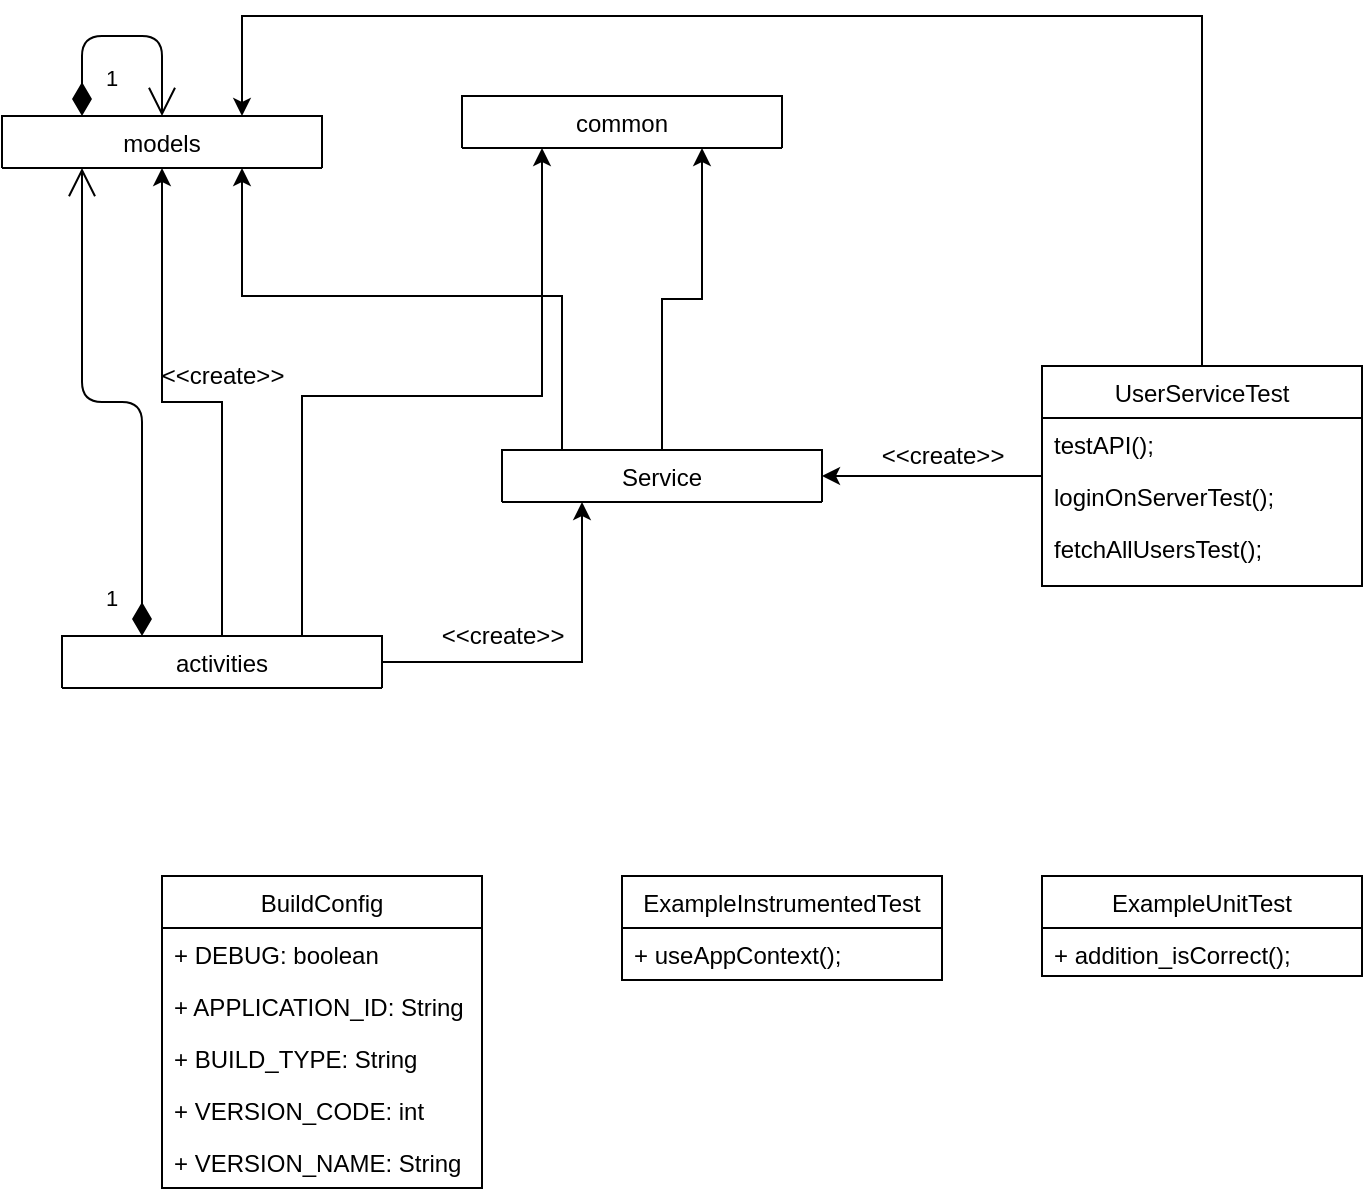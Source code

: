 <mxfile version="13.3.5" type="device" pages="4"><diagram id="mmwwLyZml_-E2QFQag7j" name="SP-App"><mxGraphModel dx="2013" dy="1070" grid="1" gridSize="10" guides="1" tooltips="1" connect="1" arrows="1" fold="1" page="1" pageScale="1" pageWidth="850" pageHeight="1100" math="0" shadow="0"><root><mxCell id="fseg3xOwjUfxybagkzIM-0"/><mxCell id="fseg3xOwjUfxybagkzIM-1" parent="fseg3xOwjUfxybagkzIM-0"/><mxCell id="T5VHX_YqGaXBx1D4c2RP-32" style="edgeStyle=orthogonalEdgeStyle;rounded=0;orthogonalLoop=1;jettySize=auto;html=1;entryX=1;entryY=0.5;entryDx=0;entryDy=0;" parent="fseg3xOwjUfxybagkzIM-1" source="T5VHX_YqGaXBx1D4c2RP-0" target="T5VHX_YqGaXBx1D4c2RP-23" edge="1"><mxGeometry relative="1" as="geometry"/></mxCell><mxCell id="T5VHX_YqGaXBx1D4c2RP-24" value="models" style="swimlane;fontStyle=0;align=center;verticalAlign=top;childLayout=stackLayout;horizontal=1;startSize=26;horizontalStack=0;resizeParent=1;resizeLast=0;collapsible=1;marginBottom=0;rounded=0;shadow=0;strokeWidth=1;" parent="fseg3xOwjUfxybagkzIM-1" vertex="1" collapsed="1"><mxGeometry x="60" y="70" width="160" height="26" as="geometry"><mxRectangle x="60" y="70" width="160" height="120" as="alternateBounds"/></mxGeometry></mxCell><mxCell id="T5VHX_YqGaXBx1D4c2RP-25" value="common" style="swimlane;fontStyle=0;align=center;verticalAlign=top;childLayout=stackLayout;horizontal=1;startSize=26;horizontalStack=0;resizeParent=1;resizeLast=0;collapsible=1;marginBottom=0;rounded=0;shadow=0;strokeWidth=1;" parent="fseg3xOwjUfxybagkzIM-1" vertex="1" collapsed="1"><mxGeometry x="290" y="60" width="160" height="26" as="geometry"><mxRectangle x="290" y="60" width="160" height="120" as="alternateBounds"/></mxGeometry></mxCell><mxCell id="T5VHX_YqGaXBx1D4c2RP-27" style="edgeStyle=orthogonalEdgeStyle;rounded=0;orthogonalLoop=1;jettySize=auto;html=1;exitX=0.5;exitY=1;exitDx=0;exitDy=0;" parent="fseg3xOwjUfxybagkzIM-1" source="T5VHX_YqGaXBx1D4c2RP-10" target="T5VHX_YqGaXBx1D4c2RP-10" edge="1"><mxGeometry relative="1" as="geometry"/></mxCell><mxCell id="T5VHX_YqGaXBx1D4c2RP-28" style="edgeStyle=orthogonalEdgeStyle;rounded=0;orthogonalLoop=1;jettySize=auto;html=1;entryX=0.75;entryY=1;entryDx=0;entryDy=0;" parent="fseg3xOwjUfxybagkzIM-1" source="T5VHX_YqGaXBx1D4c2RP-23" target="T5VHX_YqGaXBx1D4c2RP-25" edge="1"><mxGeometry relative="1" as="geometry"/></mxCell><mxCell id="T5VHX_YqGaXBx1D4c2RP-29" style="edgeStyle=orthogonalEdgeStyle;rounded=0;orthogonalLoop=1;jettySize=auto;html=1;entryX=0.75;entryY=1;entryDx=0;entryDy=0;" parent="fseg3xOwjUfxybagkzIM-1" source="T5VHX_YqGaXBx1D4c2RP-23" target="T5VHX_YqGaXBx1D4c2RP-24" edge="1"><mxGeometry relative="1" as="geometry"><Array as="points"><mxPoint x="340" y="160"/><mxPoint x="180" y="160"/></Array></mxGeometry></mxCell><mxCell id="T5VHX_YqGaXBx1D4c2RP-23" value="Service" style="swimlane;fontStyle=0;align=center;verticalAlign=top;childLayout=stackLayout;horizontal=1;startSize=26;horizontalStack=0;resizeParent=1;resizeLast=0;collapsible=1;marginBottom=0;rounded=0;shadow=0;strokeWidth=1;" parent="fseg3xOwjUfxybagkzIM-1" vertex="1" collapsed="1"><mxGeometry x="310" y="237" width="160" height="26" as="geometry"><mxRectangle x="310" y="237" width="160" height="120" as="alternateBounds"/></mxGeometry></mxCell><mxCell id="T5VHX_YqGaXBx1D4c2RP-30" style="edgeStyle=orthogonalEdgeStyle;rounded=0;orthogonalLoop=1;jettySize=auto;html=1;entryX=0.25;entryY=1;entryDx=0;entryDy=0;" parent="fseg3xOwjUfxybagkzIM-1" source="T5VHX_YqGaXBx1D4c2RP-10" target="T5VHX_YqGaXBx1D4c2RP-23" edge="1"><mxGeometry relative="1" as="geometry"/></mxCell><mxCell id="T5VHX_YqGaXBx1D4c2RP-38" style="edgeStyle=orthogonalEdgeStyle;rounded=0;orthogonalLoop=1;jettySize=auto;html=1;entryX=0.5;entryY=1;entryDx=0;entryDy=0;" parent="fseg3xOwjUfxybagkzIM-1" source="T5VHX_YqGaXBx1D4c2RP-10" target="T5VHX_YqGaXBx1D4c2RP-24" edge="1"><mxGeometry relative="1" as="geometry"/></mxCell><mxCell id="T5VHX_YqGaXBx1D4c2RP-41" style="edgeStyle=orthogonalEdgeStyle;rounded=0;orthogonalLoop=1;jettySize=auto;html=1;entryX=0.25;entryY=1;entryDx=0;entryDy=0;" parent="fseg3xOwjUfxybagkzIM-1" source="T5VHX_YqGaXBx1D4c2RP-10" target="T5VHX_YqGaXBx1D4c2RP-25" edge="1"><mxGeometry relative="1" as="geometry"><Array as="points"><mxPoint x="210" y="210"/><mxPoint x="330" y="210"/></Array></mxGeometry></mxCell><mxCell id="T5VHX_YqGaXBx1D4c2RP-10" value="activities" style="swimlane;fontStyle=0;align=center;verticalAlign=top;childLayout=stackLayout;horizontal=1;startSize=26;horizontalStack=0;resizeParent=1;resizeLast=0;collapsible=1;marginBottom=0;rounded=0;shadow=0;strokeWidth=1;" parent="fseg3xOwjUfxybagkzIM-1" vertex="1" collapsed="1"><mxGeometry x="90" y="330" width="160" height="26" as="geometry"><mxRectangle x="90" y="330" width="160" height="120" as="alternateBounds"/></mxGeometry></mxCell><mxCell id="T5VHX_YqGaXBx1D4c2RP-31" value="&amp;lt;&amp;lt;create&amp;gt;&amp;gt;" style="text;html=1;align=center;verticalAlign=middle;resizable=0;points=[];autosize=1;" parent="fseg3xOwjUfxybagkzIM-1" vertex="1"><mxGeometry x="270" y="320" width="80" height="20" as="geometry"/></mxCell><mxCell id="T5VHX_YqGaXBx1D4c2RP-33" value="&amp;lt;&amp;lt;create&amp;gt;&amp;gt;" style="text;html=1;align=center;verticalAlign=middle;resizable=0;points=[];autosize=1;" parent="fseg3xOwjUfxybagkzIM-1" vertex="1"><mxGeometry x="490" y="230" width="80" height="20" as="geometry"/></mxCell><mxCell id="T5VHX_YqGaXBx1D4c2RP-40" style="edgeStyle=orthogonalEdgeStyle;rounded=0;orthogonalLoop=1;jettySize=auto;html=1;entryX=0.75;entryY=0;entryDx=0;entryDy=0;" parent="fseg3xOwjUfxybagkzIM-1" source="T5VHX_YqGaXBx1D4c2RP-0" target="T5VHX_YqGaXBx1D4c2RP-24" edge="1"><mxGeometry relative="1" as="geometry"><Array as="points"><mxPoint x="660" y="20"/><mxPoint x="180" y="20"/></Array></mxGeometry></mxCell><mxCell id="T5VHX_YqGaXBx1D4c2RP-39" value="&amp;lt;&amp;lt;create&amp;gt;&amp;gt;" style="text;html=1;align=center;verticalAlign=middle;resizable=0;points=[];autosize=1;" parent="fseg3xOwjUfxybagkzIM-1" vertex="1"><mxGeometry x="130" y="190" width="80" height="20" as="geometry"/></mxCell><mxCell id="T5VHX_YqGaXBx1D4c2RP-42" value="1" style="endArrow=open;html=1;endSize=12;startArrow=diamondThin;startSize=14;startFill=1;edgeStyle=orthogonalEdgeStyle;align=left;verticalAlign=bottom;exitX=0.25;exitY=0;exitDx=0;exitDy=0;" parent="fseg3xOwjUfxybagkzIM-1" source="T5VHX_YqGaXBx1D4c2RP-24" edge="1"><mxGeometry x="-0.167" y="-30" relative="1" as="geometry"><mxPoint x="150" y="790" as="sourcePoint"/><mxPoint x="140" y="70" as="targetPoint"/><Array as="points"><mxPoint x="100" y="30"/></Array><mxPoint as="offset"/></mxGeometry></mxCell><mxCell id="T5VHX_YqGaXBx1D4c2RP-44" value="1" style="endArrow=open;html=1;endSize=12;startArrow=diamondThin;startSize=14;startFill=1;edgeStyle=orthogonalEdgeStyle;align=left;verticalAlign=bottom;exitX=0.25;exitY=0;exitDx=0;exitDy=0;entryX=0.25;entryY=1;entryDx=0;entryDy=0;" parent="fseg3xOwjUfxybagkzIM-1" source="T5VHX_YqGaXBx1D4c2RP-10" target="T5VHX_YqGaXBx1D4c2RP-24" edge="1"><mxGeometry x="0.038" y="107" relative="1" as="geometry"><mxPoint x="170" y="690" as="sourcePoint"/><mxPoint x="330" y="690" as="targetPoint"/><mxPoint as="offset"/></mxGeometry></mxCell><mxCell id="T5VHX_YqGaXBx1D4c2RP-19" value="ExampleUnitTest" style="swimlane;fontStyle=0;align=center;verticalAlign=top;childLayout=stackLayout;horizontal=1;startSize=26;horizontalStack=0;resizeParent=1;resizeLast=0;collapsible=1;marginBottom=0;rounded=0;shadow=0;strokeWidth=1;" parent="fseg3xOwjUfxybagkzIM-1" vertex="1"><mxGeometry x="580" y="450" width="160" height="50" as="geometry"><mxRectangle x="550" y="140" width="160" height="26" as="alternateBounds"/></mxGeometry></mxCell><mxCell id="T5VHX_YqGaXBx1D4c2RP-20" value="+ addition_isCorrect();" style="text;align=left;verticalAlign=top;spacingLeft=4;spacingRight=4;overflow=hidden;rotatable=0;points=[[0,0.5],[1,0.5]];portConstraint=eastwest;" parent="T5VHX_YqGaXBx1D4c2RP-19" vertex="1"><mxGeometry y="26" width="160" height="24" as="geometry"/></mxCell><mxCell id="T5VHX_YqGaXBx1D4c2RP-15" value="ExampleInstrumentedTest" style="swimlane;fontStyle=0;align=center;verticalAlign=top;childLayout=stackLayout;horizontal=1;startSize=26;horizontalStack=0;resizeParent=1;resizeLast=0;collapsible=1;marginBottom=0;rounded=0;shadow=0;strokeWidth=1;" parent="fseg3xOwjUfxybagkzIM-1" vertex="1"><mxGeometry x="370" y="450" width="160" height="52" as="geometry"><mxRectangle x="550" y="140" width="160" height="26" as="alternateBounds"/></mxGeometry></mxCell><mxCell id="T5VHX_YqGaXBx1D4c2RP-16" value="+ useAppContext();" style="text;align=left;verticalAlign=top;spacingLeft=4;spacingRight=4;overflow=hidden;rotatable=0;points=[[0,0.5],[1,0.5]];portConstraint=eastwest;" parent="T5VHX_YqGaXBx1D4c2RP-15" vertex="1"><mxGeometry y="26" width="160" height="26" as="geometry"/></mxCell><mxCell id="wZ1mnvUvHyqX8nSxUQ73-0" value="BuildConfig" style="swimlane;fontStyle=0;align=center;verticalAlign=top;childLayout=stackLayout;horizontal=1;startSize=26;horizontalStack=0;resizeParent=1;resizeLast=0;collapsible=1;marginBottom=0;rounded=0;shadow=0;strokeWidth=1;" vertex="1" parent="fseg3xOwjUfxybagkzIM-1"><mxGeometry x="140" y="450" width="160" height="156" as="geometry"><mxRectangle x="550" y="140" width="160" height="26" as="alternateBounds"/></mxGeometry></mxCell><mxCell id="wZ1mnvUvHyqX8nSxUQ73-1" value="+ DEBUG: boolean" style="text;align=left;verticalAlign=top;spacingLeft=4;spacingRight=4;overflow=hidden;rotatable=0;points=[[0,0.5],[1,0.5]];portConstraint=eastwest;" vertex="1" parent="wZ1mnvUvHyqX8nSxUQ73-0"><mxGeometry y="26" width="160" height="26" as="geometry"/></mxCell><mxCell id="wZ1mnvUvHyqX8nSxUQ73-2" value="+ APPLICATION_ID: String" style="text;align=left;verticalAlign=top;spacingLeft=4;spacingRight=4;overflow=hidden;rotatable=0;points=[[0,0.5],[1,0.5]];portConstraint=eastwest;" vertex="1" parent="wZ1mnvUvHyqX8nSxUQ73-0"><mxGeometry y="52" width="160" height="26" as="geometry"/></mxCell><mxCell id="wZ1mnvUvHyqX8nSxUQ73-3" value="+ BUILD_TYPE: String" style="text;align=left;verticalAlign=top;spacingLeft=4;spacingRight=4;overflow=hidden;rotatable=0;points=[[0,0.5],[1,0.5]];portConstraint=eastwest;" vertex="1" parent="wZ1mnvUvHyqX8nSxUQ73-0"><mxGeometry y="78" width="160" height="26" as="geometry"/></mxCell><mxCell id="wZ1mnvUvHyqX8nSxUQ73-8" value="+ VERSION_CODE: int" style="text;align=left;verticalAlign=top;spacingLeft=4;spacingRight=4;overflow=hidden;rotatable=0;points=[[0,0.5],[1,0.5]];portConstraint=eastwest;" vertex="1" parent="wZ1mnvUvHyqX8nSxUQ73-0"><mxGeometry y="104" width="160" height="26" as="geometry"/></mxCell><mxCell id="wZ1mnvUvHyqX8nSxUQ73-9" value="+ VERSION_NAME: String" style="text;align=left;verticalAlign=top;spacingLeft=4;spacingRight=4;overflow=hidden;rotatable=0;points=[[0,0.5],[1,0.5]];portConstraint=eastwest;" vertex="1" parent="wZ1mnvUvHyqX8nSxUQ73-0"><mxGeometry y="130" width="160" height="26" as="geometry"/></mxCell><mxCell id="T5VHX_YqGaXBx1D4c2RP-0" value="UserServiceTest" style="swimlane;fontStyle=0;align=center;verticalAlign=top;childLayout=stackLayout;horizontal=1;startSize=26;horizontalStack=0;resizeParent=1;resizeLast=0;collapsible=1;marginBottom=0;rounded=0;shadow=0;strokeWidth=1;" parent="fseg3xOwjUfxybagkzIM-1" vertex="1"><mxGeometry x="580" y="195" width="160" height="110" as="geometry"><mxRectangle x="550" y="140" width="160" height="26" as="alternateBounds"/></mxGeometry></mxCell><mxCell id="T5VHX_YqGaXBx1D4c2RP-1" value="testAPI();" style="text;align=left;verticalAlign=top;spacingLeft=4;spacingRight=4;overflow=hidden;rotatable=0;points=[[0,0.5],[1,0.5]];portConstraint=eastwest;" parent="T5VHX_YqGaXBx1D4c2RP-0" vertex="1"><mxGeometry y="26" width="160" height="26" as="geometry"/></mxCell><mxCell id="T5VHX_YqGaXBx1D4c2RP-2" value="loginOnServerTest();" style="text;align=left;verticalAlign=top;spacingLeft=4;spacingRight=4;overflow=hidden;rotatable=0;points=[[0,0.5],[1,0.5]];portConstraint=eastwest;rounded=0;shadow=0;html=0;" parent="T5VHX_YqGaXBx1D4c2RP-0" vertex="1"><mxGeometry y="52" width="160" height="26" as="geometry"/></mxCell><mxCell id="T5VHX_YqGaXBx1D4c2RP-4" value="fetchAllUsersTest();" style="text;align=left;verticalAlign=top;spacingLeft=4;spacingRight=4;overflow=hidden;rotatable=0;points=[[0,0.5],[1,0.5]];portConstraint=eastwest;" parent="T5VHX_YqGaXBx1D4c2RP-0" vertex="1"><mxGeometry y="78" width="160" height="26" as="geometry"/></mxCell></root></mxGraphModel></diagram><diagram id="C5RBs43oDa-KdzZeNtuy" name="Service"><mxGraphModel dx="566" dy="606" grid="1" gridSize="10" guides="1" tooltips="1" connect="1" arrows="1" fold="1" page="1" pageScale="1" pageWidth="827" pageHeight="1169" math="0" shadow="0"><root><mxCell id="WIyWlLk6GJQsqaUBKTNV-0"/><mxCell id="WIyWlLk6GJQsqaUBKTNV-1" parent="WIyWlLk6GJQsqaUBKTNV-0"/><mxCell id="E2z3Ywe-zRj_R90xZNc3-25" value="ProjectService" style="swimlane;fontStyle=0;align=center;verticalAlign=top;childLayout=stackLayout;horizontal=1;startSize=26;horizontalStack=0;resizeParent=1;resizeLast=0;collapsible=1;marginBottom=0;rounded=0;shadow=0;strokeWidth=1;" parent="WIyWlLk6GJQsqaUBKTNV-1" vertex="1"><mxGeometry x="130" y="270" width="180" height="140" as="geometry"><mxRectangle x="550" y="140" width="160" height="26" as="alternateBounds"/></mxGeometry></mxCell><mxCell id="E2z3Ywe-zRj_R90xZNc3-28" value="+ ProjectService();" style="text;align=left;verticalAlign=top;spacingLeft=4;spacingRight=4;overflow=hidden;rotatable=0;points=[[0,0.5],[1,0.5]];portConstraint=eastwest;" parent="E2z3Ywe-zRj_R90xZNc3-25" vertex="1"><mxGeometry y="26" width="180" height="26" as="geometry"/></mxCell><mxCell id="WeNA_DMiDMWGko4QvDSH-3" value="" style="line;html=1;strokeWidth=1;align=left;verticalAlign=middle;spacingTop=-1;spacingLeft=3;spacingRight=3;rotatable=0;labelPosition=right;points=[];portConstraint=eastwest;" parent="E2z3Ywe-zRj_R90xZNc3-25" vertex="1"><mxGeometry y="52" width="180" height="8" as="geometry"/></mxCell><mxCell id="E2z3Ywe-zRj_R90xZNc3-29" value="+ projectCreate(Project);" style="text;align=left;verticalAlign=top;spacingLeft=4;spacingRight=4;overflow=hidden;rotatable=0;points=[[0,0.5],[1,0.5]];portConstraint=eastwest;" parent="E2z3Ywe-zRj_R90xZNc3-25" vertex="1"><mxGeometry y="60" width="180" height="26" as="geometry"/></mxCell><mxCell id="E2z3Ywe-zRj_R90xZNc3-30" value="+ fetchAllProjects();" style="text;align=left;verticalAlign=top;spacingLeft=4;spacingRight=4;overflow=hidden;rotatable=0;points=[[0,0.5],[1,0.5]];portConstraint=eastwest;" parent="E2z3Ywe-zRj_R90xZNc3-25" vertex="1"><mxGeometry y="86" width="180" height="26" as="geometry"/></mxCell><mxCell id="E2z3Ywe-zRj_R90xZNc3-31" value="+ fetchProjectsOnlyFromUser();" style="text;align=left;verticalAlign=top;spacingLeft=4;spacingRight=4;overflow=hidden;rotatable=0;points=[[0,0.5],[1,0.5]];portConstraint=eastwest;" parent="E2z3Ywe-zRj_R90xZNc3-25" vertex="1"><mxGeometry y="112" width="180" height="26" as="geometry"/></mxCell><mxCell id="E2z3Ywe-zRj_R90xZNc3-0" value="Service" style="swimlane;fontStyle=0;align=center;verticalAlign=top;childLayout=stackLayout;horizontal=1;startSize=26;horizontalStack=0;resizeParent=1;resizeLast=0;collapsible=1;marginBottom=0;rounded=0;shadow=0;strokeWidth=1;" parent="WIyWlLk6GJQsqaUBKTNV-1" vertex="1"><mxGeometry x="280" y="50" width="160" height="138" as="geometry"><mxRectangle x="550" y="140" width="160" height="26" as="alternateBounds"/></mxGeometry></mxCell><mxCell id="E2z3Ywe-zRj_R90xZNc3-1" value="client: OkHttpClient" style="text;align=left;verticalAlign=top;spacingLeft=4;spacingRight=4;overflow=hidden;rotatable=0;points=[[0,0.5],[1,0.5]];portConstraint=eastwest;" parent="E2z3Ywe-zRj_R90xZNc3-0" vertex="1"><mxGeometry y="26" width="160" height="26" as="geometry"/></mxCell><mxCell id="E2z3Ywe-zRj_R90xZNc3-2" value="api: String" style="text;align=left;verticalAlign=top;spacingLeft=4;spacingRight=4;overflow=hidden;rotatable=0;points=[[0,0.5],[1,0.5]];portConstraint=eastwest;rounded=0;shadow=0;html=0;" parent="E2z3Ywe-zRj_R90xZNc3-0" vertex="1"><mxGeometry y="52" width="160" height="26" as="geometry"/></mxCell><mxCell id="sgGXryTDcNkgpzluRnyd-1" value="+ JSON: MediaType" style="text;align=left;verticalAlign=top;spacingLeft=4;spacingRight=4;overflow=hidden;rotatable=0;points=[[0,0.5],[1,0.5]];portConstraint=eastwest;rounded=0;shadow=0;html=0;" vertex="1" parent="E2z3Ywe-zRj_R90xZNc3-0"><mxGeometry y="78" width="160" height="26" as="geometry"/></mxCell><mxCell id="E2z3Ywe-zRj_R90xZNc3-6" value="" style="line;html=1;strokeWidth=1;align=left;verticalAlign=middle;spacingTop=-1;spacingLeft=3;spacingRight=3;rotatable=0;labelPosition=right;points=[];portConstraint=eastwest;" parent="E2z3Ywe-zRj_R90xZNc3-0" vertex="1"><mxGeometry y="104" width="160" height="8" as="geometry"/></mxCell><mxCell id="E2z3Ywe-zRj_R90xZNc3-7" value="+ Service();" style="text;align=left;verticalAlign=top;spacingLeft=4;spacingRight=4;overflow=hidden;rotatable=0;points=[[0,0.5],[1,0.5]];portConstraint=eastwest;" parent="E2z3Ywe-zRj_R90xZNc3-0" vertex="1"><mxGeometry y="112" width="160" height="26" as="geometry"/></mxCell><mxCell id="WeNA_DMiDMWGko4QvDSH-0" value="" style="endArrow=classic;html=1;entryX=0.25;entryY=1;entryDx=0;entryDy=0;exitX=0.75;exitY=0;exitDx=0;exitDy=0;" parent="WIyWlLk6GJQsqaUBKTNV-1" source="E2z3Ywe-zRj_R90xZNc3-25" target="E2z3Ywe-zRj_R90xZNc3-0" edge="1"><mxGeometry width="50" height="50" relative="1" as="geometry"><mxPoint x="243" y="245" as="sourcePoint"/><mxPoint x="293" y="195" as="targetPoint"/><Array as="points"><mxPoint x="265" y="220"/><mxPoint x="320" y="220"/></Array></mxGeometry></mxCell><mxCell id="WeNA_DMiDMWGko4QvDSH-1" value="" style="endArrow=classic;html=1;exitX=0.5;exitY=0;exitDx=0;exitDy=0;entryX=0.75;entryY=1;entryDx=0;entryDy=0;" parent="WIyWlLk6GJQsqaUBKTNV-1" source="E2z3Ywe-zRj_R90xZNc3-9" target="E2z3Ywe-zRj_R90xZNc3-0" edge="1"><mxGeometry width="50" height="50" relative="1" as="geometry"><mxPoint x="280.0" y="260" as="sourcePoint"/><mxPoint x="330" y="210" as="targetPoint"/><Array as="points"><mxPoint x="512" y="220"/><mxPoint x="400" y="220"/></Array></mxGeometry></mxCell><mxCell id="E2z3Ywe-zRj_R90xZNc3-9" value="UserService" style="swimlane;fontStyle=0;align=center;verticalAlign=top;childLayout=stackLayout;horizontal=1;startSize=26;horizontalStack=0;resizeParent=1;resizeLast=0;collapsible=1;marginBottom=0;rounded=0;shadow=0;strokeWidth=1;" parent="WIyWlLk6GJQsqaUBKTNV-1" vertex="1"><mxGeometry x="414" y="270" width="196" height="250" as="geometry"><mxRectangle x="550" y="140" width="160" height="26" as="alternateBounds"/></mxGeometry></mxCell><mxCell id="sgGXryTDcNkgpzluRnyd-0" value="- TAG: String" style="text;align=left;verticalAlign=top;spacingLeft=4;spacingRight=4;overflow=hidden;rotatable=0;points=[[0,0.5],[1,0.5]];portConstraint=eastwest;" vertex="1" parent="E2z3Ywe-zRj_R90xZNc3-9"><mxGeometry y="26" width="196" height="26" as="geometry"/></mxCell><mxCell id="E2z3Ywe-zRj_R90xZNc3-10" value="acessToken: String" style="text;align=left;verticalAlign=top;spacingLeft=4;spacingRight=4;overflow=hidden;rotatable=0;points=[[0,0.5],[1,0.5]];portConstraint=eastwest;" parent="E2z3Ywe-zRj_R90xZNc3-9" vertex="1"><mxGeometry y="52" width="196" height="26" as="geometry"/></mxCell><mxCell id="E2z3Ywe-zRj_R90xZNc3-12" value="" style="line;html=1;strokeWidth=1;align=left;verticalAlign=middle;spacingTop=-1;spacingLeft=3;spacingRight=3;rotatable=0;labelPosition=right;points=[];portConstraint=eastwest;" parent="E2z3Ywe-zRj_R90xZNc3-9" vertex="1"><mxGeometry y="78" width="196" height="8" as="geometry"/></mxCell><mxCell id="E2z3Ywe-zRj_R90xZNc3-13" value="+ UserService();" style="text;align=left;verticalAlign=top;spacingLeft=4;spacingRight=4;overflow=hidden;rotatable=0;points=[[0,0.5],[1,0.5]];portConstraint=eastwest;" parent="E2z3Ywe-zRj_R90xZNc3-9" vertex="1"><mxGeometry y="86" width="196" height="26" as="geometry"/></mxCell><mxCell id="WeNA_DMiDMWGko4QvDSH-4" value="" style="line;html=1;strokeWidth=1;align=left;verticalAlign=middle;spacingTop=-1;spacingLeft=3;spacingRight=3;rotatable=0;labelPosition=right;points=[];portConstraint=eastwest;" parent="E2z3Ywe-zRj_R90xZNc3-9" vertex="1"><mxGeometry y="112" width="196" height="8" as="geometry"/></mxCell><mxCell id="WeNA_DMiDMWGko4QvDSH-2" value="+ testAPI();" style="text;align=left;verticalAlign=top;spacingLeft=4;spacingRight=4;overflow=hidden;rotatable=0;points=[[0,0.5],[1,0.5]];portConstraint=eastwest;" parent="E2z3Ywe-zRj_R90xZNc3-9" vertex="1"><mxGeometry y="120" width="196" height="26" as="geometry"/></mxCell><mxCell id="E2z3Ywe-zRj_R90xZNc3-14" value="+ loginOnServer(String, String);" style="text;align=left;verticalAlign=top;spacingLeft=4;spacingRight=4;overflow=hidden;rotatable=0;points=[[0,0.5],[1,0.5]];portConstraint=eastwest;" parent="E2z3Ywe-zRj_R90xZNc3-9" vertex="1"><mxGeometry y="146" width="196" height="26" as="geometry"/></mxCell><mxCell id="E2z3Ywe-zRj_R90xZNc3-15" value="+ fetchAllUsers();" style="text;align=left;verticalAlign=top;spacingLeft=4;spacingRight=4;overflow=hidden;rotatable=0;points=[[0,0.5],[1,0.5]];portConstraint=eastwest;" parent="E2z3Ywe-zRj_R90xZNc3-9" vertex="1"><mxGeometry y="172" width="196" height="26" as="geometry"/></mxCell><mxCell id="E2z3Ywe-zRj_R90xZNc3-16" value="+ addUserInvitation(InviteForm);" style="text;align=left;verticalAlign=top;spacingLeft=4;spacingRight=4;overflow=hidden;rotatable=0;points=[[0,0.5],[1,0.5]];portConstraint=eastwest;" parent="E2z3Ywe-zRj_R90xZNc3-9" vertex="1"><mxGeometry y="198" width="196" height="26" as="geometry"/></mxCell><mxCell id="E2z3Ywe-zRj_R90xZNc3-24" value="+ checkInvitation(String...);" style="text;align=left;verticalAlign=top;spacingLeft=4;spacingRight=4;overflow=hidden;rotatable=0;points=[[0,0.5],[1,0.5]];portConstraint=eastwest;" parent="E2z3Ywe-zRj_R90xZNc3-9" vertex="1"><mxGeometry y="224" width="196" height="26" as="geometry"/></mxCell></root></mxGraphModel></diagram><diagram id="608qzM-pN6wt2T7e_9VF" name="Model"><mxGraphModel dx="826" dy="884" grid="1" gridSize="10" guides="1" tooltips="1" connect="1" arrows="1" fold="1" page="1" pageScale="1" pageWidth="850" pageHeight="1100" math="0" shadow="0"><root><mxCell id="hK5yVsrDaJWABLdZP5dS-0"/><mxCell id="hK5yVsrDaJWABLdZP5dS-1" parent="hK5yVsrDaJWABLdZP5dS-0"/><mxCell id="bqp4syfrP9YEi6w2Jnu9-0" value="enums" style="swimlane;" parent="hK5yVsrDaJWABLdZP5dS-1" vertex="1" collapsed="1"><mxGeometry x="190" y="570" width="70" height="23" as="geometry"><mxRectangle x="310" y="460" width="200" height="200" as="alternateBounds"/></mxGeometry></mxCell><mxCell id="bqp4syfrP9YEi6w2Jnu9-1" value="adapters" style="swimlane;" parent="hK5yVsrDaJWABLdZP5dS-1" vertex="1" collapsed="1"><mxGeometry x="540" y="560" width="80" height="23" as="geometry"><mxRectangle x="540" y="560" width="540" height="570" as="alternateBounds"/></mxGeometry></mxCell><mxCell id="bqp4syfrP9YEi6w2Jnu9-2" value="ViewHolder" style="swimlane;fontStyle=0;align=center;verticalAlign=top;childLayout=stackLayout;horizontal=1;startSize=26;horizontalStack=0;resizeParent=1;resizeLast=0;collapsible=1;marginBottom=0;rounded=0;shadow=0;strokeWidth=1;" parent="bqp4syfrP9YEi6w2Jnu9-1" vertex="1"><mxGeometry x="35" y="50" width="210" height="120" as="geometry"><mxRectangle x="160" y="630" width="160" height="26" as="alternateBounds"/></mxGeometry></mxCell><mxCell id="bqp4syfrP9YEi6w2Jnu9-5" value="+ projectName: TextView" style="text;align=left;verticalAlign=top;spacingLeft=4;spacingRight=4;overflow=hidden;rotatable=0;points=[[0,0.5],[1,0.5]];portConstraint=eastwest;rounded=0;shadow=0;html=0;" parent="bqp4syfrP9YEi6w2Jnu9-2" vertex="1"><mxGeometry y="26" width="210" height="26" as="geometry"/></mxCell><mxCell id="bqp4syfrP9YEi6w2Jnu9-6" value="+ parentLayout: RelativeLayout" style="text;align=left;verticalAlign=top;spacingLeft=4;spacingRight=4;overflow=hidden;rotatable=0;points=[[0,0.5],[1,0.5]];portConstraint=eastwest;rounded=0;shadow=0;html=0;" parent="bqp4syfrP9YEi6w2Jnu9-2" vertex="1"><mxGeometry y="52" width="210" height="26" as="geometry"/></mxCell><mxCell id="bqp4syfrP9YEi6w2Jnu9-7" value="" style="line;html=1;strokeWidth=1;align=left;verticalAlign=middle;spacingTop=-1;spacingLeft=3;spacingRight=3;rotatable=0;labelPosition=right;points=[];portConstraint=eastwest;" parent="bqp4syfrP9YEi6w2Jnu9-2" vertex="1"><mxGeometry y="78" width="210" height="8" as="geometry"/></mxCell><mxCell id="bqp4syfrP9YEi6w2Jnu9-16" value="+ ViewHolder(View);" style="text;align=left;verticalAlign=top;spacingLeft=4;spacingRight=4;overflow=hidden;rotatable=0;points=[[0,0.5],[1,0.5]];portConstraint=eastwest;" parent="bqp4syfrP9YEi6w2Jnu9-2" vertex="1"><mxGeometry y="86" width="210" height="26" as="geometry"/></mxCell><mxCell id="bqp4syfrP9YEi6w2Jnu9-17" value="RecyclewViewAdapterProject" style="swimlane;fontStyle=0;align=center;verticalAlign=top;childLayout=stackLayout;horizontal=1;startSize=26;horizontalStack=0;resizeParent=1;resizeLast=0;collapsible=1;marginBottom=0;rounded=0;shadow=0;strokeWidth=1;" parent="bqp4syfrP9YEi6w2Jnu9-1" vertex="1"><mxGeometry x="45" y="290" width="210" height="232" as="geometry"><mxRectangle x="160" y="630" width="160" height="26" as="alternateBounds"/></mxGeometry></mxCell><mxCell id="bqp4syfrP9YEi6w2Jnu9-18" value="TAG: String" style="text;align=left;verticalAlign=top;spacingLeft=4;spacingRight=4;overflow=hidden;rotatable=0;points=[[0,0.5],[1,0.5]];portConstraint=eastwest;rounded=0;shadow=0;html=0;" parent="bqp4syfrP9YEi6w2Jnu9-17" vertex="1"><mxGeometry y="26" width="210" height="26" as="geometry"/></mxCell><mxCell id="bqp4syfrP9YEi6w2Jnu9-19" value="projects: ArrayList" style="text;align=left;verticalAlign=top;spacingLeft=4;spacingRight=4;overflow=hidden;rotatable=0;points=[[0,0.5],[1,0.5]];portConstraint=eastwest;rounded=0;shadow=0;html=0;" parent="bqp4syfrP9YEi6w2Jnu9-17" vertex="1"><mxGeometry y="52" width="210" height="26" as="geometry"/></mxCell><mxCell id="bqp4syfrP9YEi6w2Jnu9-29" value="aContext: Context" style="text;align=left;verticalAlign=top;spacingLeft=4;spacingRight=4;overflow=hidden;rotatable=0;points=[[0,0.5],[1,0.5]];portConstraint=eastwest;rounded=0;shadow=0;html=0;" parent="bqp4syfrP9YEi6w2Jnu9-17" vertex="1"><mxGeometry y="78" width="210" height="26" as="geometry"/></mxCell><mxCell id="bqp4syfrP9YEi6w2Jnu9-20" value="" style="line;html=1;strokeWidth=1;align=left;verticalAlign=middle;spacingTop=-1;spacingLeft=3;spacingRight=3;rotatable=0;labelPosition=right;points=[];portConstraint=eastwest;" parent="bqp4syfrP9YEi6w2Jnu9-17" vertex="1"><mxGeometry y="104" width="210" height="8" as="geometry"/></mxCell><mxCell id="bqp4syfrP9YEi6w2Jnu9-21" value="+ RecyclerViewAdapterProject();" style="text;align=left;verticalAlign=top;spacingLeft=4;spacingRight=4;overflow=hidden;rotatable=0;points=[[0,0.5],[1,0.5]];portConstraint=eastwest;" parent="bqp4syfrP9YEi6w2Jnu9-17" vertex="1"><mxGeometry y="112" width="210" height="26" as="geometry"/></mxCell><mxCell id="bqp4syfrP9YEi6w2Jnu9-31" value="" style="line;html=1;strokeWidth=1;align=left;verticalAlign=middle;spacingTop=-1;spacingLeft=3;spacingRight=3;rotatable=0;labelPosition=right;points=[];portConstraint=eastwest;" parent="bqp4syfrP9YEi6w2Jnu9-17" vertex="1"><mxGeometry y="138" width="210" height="8" as="geometry"/></mxCell><mxCell id="bqp4syfrP9YEi6w2Jnu9-30" value="+ onCreateViewHolder();" style="text;align=left;verticalAlign=top;spacingLeft=4;spacingRight=4;overflow=hidden;rotatable=0;points=[[0,0.5],[1,0.5]];portConstraint=eastwest;" parent="bqp4syfrP9YEi6w2Jnu9-17" vertex="1"><mxGeometry y="146" width="210" height="26" as="geometry"/></mxCell><mxCell id="bqp4syfrP9YEi6w2Jnu9-32" value="+ onBindViewHolder();" style="text;align=left;verticalAlign=top;spacingLeft=4;spacingRight=4;overflow=hidden;rotatable=0;points=[[0,0.5],[1,0.5]];portConstraint=eastwest;" parent="bqp4syfrP9YEi6w2Jnu9-17" vertex="1"><mxGeometry y="172" width="210" height="26" as="geometry"/></mxCell><mxCell id="bqp4syfrP9YEi6w2Jnu9-34" value="" style="line;html=1;strokeWidth=1;align=left;verticalAlign=middle;spacingTop=-1;spacingLeft=3;spacingRight=3;rotatable=0;labelPosition=right;points=[];portConstraint=eastwest;" parent="bqp4syfrP9YEi6w2Jnu9-17" vertex="1"><mxGeometry y="198" width="210" height="8" as="geometry"/></mxCell><mxCell id="bqp4syfrP9YEi6w2Jnu9-33" value="itemCount: int" style="text;align=left;verticalAlign=top;spacingLeft=4;spacingRight=4;overflow=hidden;rotatable=0;points=[[0,0.5],[1,0.5]];portConstraint=eastwest;" parent="bqp4syfrP9YEi6w2Jnu9-17" vertex="1"><mxGeometry y="206" width="210" height="26" as="geometry"/></mxCell><mxCell id="bqp4syfrP9YEi6w2Jnu9-35" value="RecyclewViewAdapterProject" style="swimlane;fontStyle=0;align=center;verticalAlign=top;childLayout=stackLayout;horizontal=1;startSize=26;horizontalStack=0;resizeParent=1;resizeLast=0;collapsible=1;marginBottom=0;rounded=0;shadow=0;strokeWidth=1;" parent="bqp4syfrP9YEi6w2Jnu9-1" vertex="1"><mxGeometry x="295" y="280" width="210" height="232" as="geometry"><mxRectangle x="160" y="630" width="160" height="26" as="alternateBounds"/></mxGeometry></mxCell><mxCell id="bqp4syfrP9YEi6w2Jnu9-36" value="TAG: String" style="text;align=left;verticalAlign=top;spacingLeft=4;spacingRight=4;overflow=hidden;rotatable=0;points=[[0,0.5],[1,0.5]];portConstraint=eastwest;rounded=0;shadow=0;html=0;" parent="bqp4syfrP9YEi6w2Jnu9-35" vertex="1"><mxGeometry y="26" width="210" height="26" as="geometry"/></mxCell><mxCell id="bqp4syfrP9YEi6w2Jnu9-37" value="users: ArrayList" style="text;align=left;verticalAlign=top;spacingLeft=4;spacingRight=4;overflow=hidden;rotatable=0;points=[[0,0.5],[1,0.5]];portConstraint=eastwest;rounded=0;shadow=0;html=0;" parent="bqp4syfrP9YEi6w2Jnu9-35" vertex="1"><mxGeometry y="52" width="210" height="26" as="geometry"/></mxCell><mxCell id="bqp4syfrP9YEi6w2Jnu9-38" value="aContext: Context" style="text;align=left;verticalAlign=top;spacingLeft=4;spacingRight=4;overflow=hidden;rotatable=0;points=[[0,0.5],[1,0.5]];portConstraint=eastwest;rounded=0;shadow=0;html=0;" parent="bqp4syfrP9YEi6w2Jnu9-35" vertex="1"><mxGeometry y="78" width="210" height="26" as="geometry"/></mxCell><mxCell id="bqp4syfrP9YEi6w2Jnu9-39" value="" style="line;html=1;strokeWidth=1;align=left;verticalAlign=middle;spacingTop=-1;spacingLeft=3;spacingRight=3;rotatable=0;labelPosition=right;points=[];portConstraint=eastwest;" parent="bqp4syfrP9YEi6w2Jnu9-35" vertex="1"><mxGeometry y="104" width="210" height="8" as="geometry"/></mxCell><mxCell id="bqp4syfrP9YEi6w2Jnu9-40" value="+ RecyclerViewAdapterUser();" style="text;align=left;verticalAlign=top;spacingLeft=4;spacingRight=4;overflow=hidden;rotatable=0;points=[[0,0.5],[1,0.5]];portConstraint=eastwest;" parent="bqp4syfrP9YEi6w2Jnu9-35" vertex="1"><mxGeometry y="112" width="210" height="26" as="geometry"/></mxCell><mxCell id="bqp4syfrP9YEi6w2Jnu9-41" value="" style="line;html=1;strokeWidth=1;align=left;verticalAlign=middle;spacingTop=-1;spacingLeft=3;spacingRight=3;rotatable=0;labelPosition=right;points=[];portConstraint=eastwest;" parent="bqp4syfrP9YEi6w2Jnu9-35" vertex="1"><mxGeometry y="138" width="210" height="8" as="geometry"/></mxCell><mxCell id="bqp4syfrP9YEi6w2Jnu9-42" value="+ onCreateViewHolder();" style="text;align=left;verticalAlign=top;spacingLeft=4;spacingRight=4;overflow=hidden;rotatable=0;points=[[0,0.5],[1,0.5]];portConstraint=eastwest;" parent="bqp4syfrP9YEi6w2Jnu9-35" vertex="1"><mxGeometry y="146" width="210" height="26" as="geometry"/></mxCell><mxCell id="bqp4syfrP9YEi6w2Jnu9-43" value="+ onBindViewHolder();" style="text;align=left;verticalAlign=top;spacingLeft=4;spacingRight=4;overflow=hidden;rotatable=0;points=[[0,0.5],[1,0.5]];portConstraint=eastwest;" parent="bqp4syfrP9YEi6w2Jnu9-35" vertex="1"><mxGeometry y="172" width="210" height="26" as="geometry"/></mxCell><mxCell id="bqp4syfrP9YEi6w2Jnu9-44" value="" style="line;html=1;strokeWidth=1;align=left;verticalAlign=middle;spacingTop=-1;spacingLeft=3;spacingRight=3;rotatable=0;labelPosition=right;points=[];portConstraint=eastwest;" parent="bqp4syfrP9YEi6w2Jnu9-35" vertex="1"><mxGeometry y="198" width="210" height="8" as="geometry"/></mxCell><mxCell id="bqp4syfrP9YEi6w2Jnu9-45" value="itemCount: int" style="text;align=left;verticalAlign=top;spacingLeft=4;spacingRight=4;overflow=hidden;rotatable=0;points=[[0,0.5],[1,0.5]];portConstraint=eastwest;" parent="bqp4syfrP9YEi6w2Jnu9-35" vertex="1"><mxGeometry y="206" width="210" height="26" as="geometry"/></mxCell><mxCell id="bqp4syfrP9YEi6w2Jnu9-27" value="&amp;lt;create&amp;gt;" style="html=1;verticalAlign=bottom;endArrow=open;dashed=1;endSize=8;exitX=0.25;exitY=0;exitDx=0;exitDy=0;entryX=0.25;entryY=1;entryDx=0;entryDy=0;" parent="bqp4syfrP9YEi6w2Jnu9-1" source="bqp4syfrP9YEi6w2Jnu9-17" target="bqp4syfrP9YEi6w2Jnu9-2" edge="1"><mxGeometry relative="1" as="geometry"><mxPoint x="260" y="140" as="sourcePoint"/><mxPoint x="180" y="140" as="targetPoint"/></mxGeometry></mxCell><mxCell id="bqp4syfrP9YEi6w2Jnu9-28" value="&amp;lt;create&amp;gt;" style="html=1;verticalAlign=bottom;endArrow=open;dashed=1;endSize=8;exitX=0.5;exitY=0;exitDx=0;exitDy=0;entryX=0.75;entryY=1;entryDx=0;entryDy=0;" parent="bqp4syfrP9YEi6w2Jnu9-1" source="bqp4syfrP9YEi6w2Jnu9-35" target="bqp4syfrP9YEi6w2Jnu9-2" edge="1"><mxGeometry relative="1" as="geometry"><mxPoint x="302.5" y="270.0" as="sourcePoint"/><mxPoint x="280" y="180" as="targetPoint"/></mxGeometry></mxCell><mxCell id="bqp4syfrP9YEi6w2Jnu9-47" value="&amp;lt;&amp;lt;create&amp;gt;&amp;gt;" style="html=1;verticalAlign=bottom;endArrow=open;dashed=1;endSize=8;exitX=0.75;exitY=1;exitDx=0;exitDy=0;entryX=0.25;entryY=1;entryDx=0;entryDy=0;" parent="hK5yVsrDaJWABLdZP5dS-1" source="bqp4syfrP9YEi6w2Jnu9-1" target="bqp4syfrP9YEi6w2Jnu9-1" edge="1"><mxGeometry relative="1" as="geometry"><mxPoint x="570" y="670" as="sourcePoint"/><mxPoint x="490" y="670" as="targetPoint"/><Array as="points"><mxPoint x="600" y="670"/><mxPoint x="560" y="670"/></Array></mxGeometry></mxCell><mxCell id="bqp4syfrP9YEi6w2Jnu9-51" value="1, 1" style="endArrow=open;html=1;endSize=12;startArrow=diamondThin;startSize=14;startFill=1;edgeStyle=orthogonalEdgeStyle;align=left;verticalAlign=bottom;exitX=0.25;exitY=1;exitDx=0;exitDy=0;entryX=0.75;entryY=0;entryDx=0;entryDy=0;" parent="hK5yVsrDaJWABLdZP5dS-1" source="-R6TYcprQ2MdrRSr4tPo-45" target="bqp4syfrP9YEi6w2Jnu9-0" edge="1"><mxGeometry x="-1" y="10" relative="1" as="geometry"><mxPoint x="360" y="780" as="sourcePoint"/><mxPoint x="520" y="780" as="targetPoint"/><mxPoint as="offset"/></mxGeometry></mxCell><mxCell id="rM8ZqTztpcHnUHLNQF0v-63" value="UserInfo" style="swimlane;fontStyle=0;align=center;verticalAlign=top;childLayout=stackLayout;horizontal=1;startSize=26;horizontalStack=0;resizeParent=1;resizeLast=0;collapsible=1;marginBottom=0;rounded=0;shadow=0;strokeWidth=1;" parent="hK5yVsrDaJWABLdZP5dS-1" vertex="1" collapsed="1"><mxGeometry x="340" y="10" width="160" height="26" as="geometry"><mxRectangle x="340" y="10" width="210" height="528" as="alternateBounds"/></mxGeometry></mxCell><mxCell id="rM8ZqTztpcHnUHLNQF0v-64" value="- id: int" style="text;align=left;verticalAlign=top;spacingLeft=4;spacingRight=4;overflow=hidden;rotatable=0;points=[[0,0.5],[1,0.5]];portConstraint=eastwest;" parent="rM8ZqTztpcHnUHLNQF0v-63" vertex="1"><mxGeometry y="26" width="160" height="26" as="geometry"/></mxCell><mxCell id="rM8ZqTztpcHnUHLNQF0v-99" value="- forename: String" style="text;align=left;verticalAlign=top;spacingLeft=4;spacingRight=4;overflow=hidden;rotatable=0;points=[[0,0.5],[1,0.5]];portConstraint=eastwest;" parent="rM8ZqTztpcHnUHLNQF0v-63" vertex="1"><mxGeometry y="52" width="160" height="26" as="geometry"/></mxCell><mxCell id="rM8ZqTztpcHnUHLNQF0v-65" value="- surename: String" style="text;align=left;verticalAlign=top;spacingLeft=4;spacingRight=4;overflow=hidden;rotatable=0;points=[[0,0.5],[1,0.5]];portConstraint=eastwest;rounded=0;shadow=0;html=0;" parent="rM8ZqTztpcHnUHLNQF0v-63" vertex="1"><mxGeometry y="78" width="160" height="26" as="geometry"/></mxCell><mxCell id="rM8ZqTztpcHnUHLNQF0v-66" value="- studentNumber: int" style="text;align=left;verticalAlign=top;spacingLeft=4;spacingRight=4;overflow=hidden;rotatable=0;points=[[0,0.5],[1,0.5]];portConstraint=eastwest;rounded=0;shadow=0;html=0;" parent="rM8ZqTztpcHnUHLNQF0v-63" vertex="1"><mxGeometry y="104" width="160" height="26" as="geometry"/></mxCell><mxCell id="rM8ZqTztpcHnUHLNQF0v-67" value="- courseOfStudy: String" style="text;align=left;verticalAlign=top;spacingLeft=4;spacingRight=4;overflow=hidden;rotatable=0;points=[[0,0.5],[1,0.5]];portConstraint=eastwest;rounded=0;shadow=0;html=0;" parent="rM8ZqTztpcHnUHLNQF0v-63" vertex="1"><mxGeometry y="130" width="160" height="26" as="geometry"/></mxCell><mxCell id="rM8ZqTztpcHnUHLNQF0v-100" value="- examinationRegulations: String" style="text;align=left;verticalAlign=top;spacingLeft=4;spacingRight=4;overflow=hidden;rotatable=0;points=[[0,0.5],[1,0.5]];portConstraint=eastwest;rounded=0;shadow=0;html=0;" parent="rM8ZqTztpcHnUHLNQF0v-63" vertex="1"><mxGeometry y="156" width="160" height="26" as="geometry"/></mxCell><mxCell id="rM8ZqTztpcHnUHLNQF0v-68" value="" style="line;html=1;strokeWidth=1;align=left;verticalAlign=middle;spacingTop=-1;spacingLeft=3;spacingRight=3;rotatable=0;labelPosition=right;points=[];portConstraint=eastwest;" parent="rM8ZqTztpcHnUHLNQF0v-63" vertex="1"><mxGeometry y="182" width="160" height="8" as="geometry"/></mxCell><mxCell id="rM8ZqTztpcHnUHLNQF0v-69" value="+ UserInfo();" style="text;align=left;verticalAlign=top;spacingLeft=4;spacingRight=4;overflow=hidden;rotatable=0;points=[[0,0.5],[1,0.5]];portConstraint=eastwest;" parent="rM8ZqTztpcHnUHLNQF0v-63" vertex="1"><mxGeometry y="190" width="160" height="26" as="geometry"/></mxCell><mxCell id="rM8ZqTztpcHnUHLNQF0v-70" value="+ getCourseOfStudy();" style="text;align=left;verticalAlign=top;spacingLeft=4;spacingRight=4;overflow=hidden;rotatable=0;points=[[0,0.5],[1,0.5]];portConstraint=eastwest;" parent="rM8ZqTztpcHnUHLNQF0v-63" vertex="1"><mxGeometry y="216" width="160" height="26" as="geometry"/></mxCell><mxCell id="rM8ZqTztpcHnUHLNQF0v-71" value="+ setCourseOfStudy();" style="text;align=left;verticalAlign=top;spacingLeft=4;spacingRight=4;overflow=hidden;rotatable=0;points=[[0,0.5],[1,0.5]];portConstraint=eastwest;" parent="rM8ZqTztpcHnUHLNQF0v-63" vertex="1"><mxGeometry y="242" width="160" height="26" as="geometry"/></mxCell><mxCell id="rM8ZqTztpcHnUHLNQF0v-72" value="+ getExaminationRegulations();" style="text;align=left;verticalAlign=top;spacingLeft=4;spacingRight=4;overflow=hidden;rotatable=0;points=[[0,0.5],[1,0.5]];portConstraint=eastwest;" parent="rM8ZqTztpcHnUHLNQF0v-63" vertex="1"><mxGeometry y="268" width="160" height="26" as="geometry"/></mxCell><mxCell id="rM8ZqTztpcHnUHLNQF0v-73" value="+ setExaminationRegulations();" style="text;align=left;verticalAlign=top;spacingLeft=4;spacingRight=4;overflow=hidden;rotatable=0;points=[[0,0.5],[1,0.5]];portConstraint=eastwest;" parent="rM8ZqTztpcHnUHLNQF0v-63" vertex="1"><mxGeometry y="294" width="160" height="26" as="geometry"/></mxCell><mxCell id="rM8ZqTztpcHnUHLNQF0v-74" value="+ getId();" style="text;align=left;verticalAlign=top;spacingLeft=4;spacingRight=4;overflow=hidden;rotatable=0;points=[[0,0.5],[1,0.5]];portConstraint=eastwest;" parent="rM8ZqTztpcHnUHLNQF0v-63" vertex="1"><mxGeometry y="320" width="160" height="26" as="geometry"/></mxCell><mxCell id="rM8ZqTztpcHnUHLNQF0v-75" value="+ setId();" style="text;align=left;verticalAlign=top;spacingLeft=4;spacingRight=4;overflow=hidden;rotatable=0;points=[[0,0.5],[1,0.5]];portConstraint=eastwest;" parent="rM8ZqTztpcHnUHLNQF0v-63" vertex="1"><mxGeometry y="346" width="160" height="26" as="geometry"/></mxCell><mxCell id="rM8ZqTztpcHnUHLNQF0v-76" value="+ getForename();" style="text;align=left;verticalAlign=top;spacingLeft=4;spacingRight=4;overflow=hidden;rotatable=0;points=[[0,0.5],[1,0.5]];portConstraint=eastwest;" parent="rM8ZqTztpcHnUHLNQF0v-63" vertex="1"><mxGeometry y="372" width="160" height="26" as="geometry"/></mxCell><mxCell id="rM8ZqTztpcHnUHLNQF0v-77" value="+ setForename();" style="text;align=left;verticalAlign=top;spacingLeft=4;spacingRight=4;overflow=hidden;rotatable=0;points=[[0,0.5],[1,0.5]];portConstraint=eastwest;" parent="rM8ZqTztpcHnUHLNQF0v-63" vertex="1"><mxGeometry y="398" width="160" height="26" as="geometry"/></mxCell><mxCell id="rM8ZqTztpcHnUHLNQF0v-79" value="+ getSurename();" style="text;align=left;verticalAlign=top;spacingLeft=4;spacingRight=4;overflow=hidden;rotatable=0;points=[[0,0.5],[1,0.5]];portConstraint=eastwest;" parent="rM8ZqTztpcHnUHLNQF0v-63" vertex="1"><mxGeometry y="424" width="160" height="26" as="geometry"/></mxCell><mxCell id="rM8ZqTztpcHnUHLNQF0v-80" value="+ setSurename();" style="text;align=left;verticalAlign=top;spacingLeft=4;spacingRight=4;overflow=hidden;rotatable=0;points=[[0,0.5],[1,0.5]];portConstraint=eastwest;" parent="rM8ZqTztpcHnUHLNQF0v-63" vertex="1"><mxGeometry y="450" width="160" height="26" as="geometry"/></mxCell><mxCell id="rM8ZqTztpcHnUHLNQF0v-101" value="+ getStudentNumber();" style="text;align=left;verticalAlign=top;spacingLeft=4;spacingRight=4;overflow=hidden;rotatable=0;points=[[0,0.5],[1,0.5]];portConstraint=eastwest;" parent="rM8ZqTztpcHnUHLNQF0v-63" vertex="1"><mxGeometry y="476" width="160" height="26" as="geometry"/></mxCell><mxCell id="rM8ZqTztpcHnUHLNQF0v-102" value="+ setStudentNumber();" style="text;align=left;verticalAlign=top;spacingLeft=4;spacingRight=4;overflow=hidden;rotatable=0;points=[[0,0.5],[1,0.5]];portConstraint=eastwest;" parent="rM8ZqTztpcHnUHLNQF0v-63" vertex="1"><mxGeometry y="502" width="160" height="26" as="geometry"/></mxCell><mxCell id="rM8ZqTztpcHnUHLNQF0v-32" value="Token" style="swimlane;fontStyle=0;align=center;verticalAlign=top;childLayout=stackLayout;horizontal=1;startSize=26;horizontalStack=0;resizeParent=1;resizeLast=0;collapsible=1;marginBottom=0;rounded=0;shadow=0;strokeWidth=1;" parent="hK5yVsrDaJWABLdZP5dS-1" vertex="1" collapsed="1"><mxGeometry x="570" y="260" width="160" height="26" as="geometry"><mxRectangle x="570" y="130" width="210" height="372" as="alternateBounds"/></mxGeometry></mxCell><mxCell id="rM8ZqTztpcHnUHLNQF0v-33" value="+ tokenType: String" style="text;align=left;verticalAlign=top;spacingLeft=4;spacingRight=4;overflow=hidden;rotatable=0;points=[[0,0.5],[1,0.5]];portConstraint=eastwest;" parent="rM8ZqTztpcHnUHLNQF0v-32" vertex="1"><mxGeometry y="26" width="160" height="26" as="geometry"/></mxCell><mxCell id="rM8ZqTztpcHnUHLNQF0v-34" value="+ accessToken: String" style="text;align=left;verticalAlign=top;spacingLeft=4;spacingRight=4;overflow=hidden;rotatable=0;points=[[0,0.5],[1,0.5]];portConstraint=eastwest;rounded=0;shadow=0;html=0;" parent="rM8ZqTztpcHnUHLNQF0v-32" vertex="1"><mxGeometry y="52" width="160" height="26" as="geometry"/></mxCell><mxCell id="rM8ZqTztpcHnUHLNQF0v-35" value="+ success: String" style="text;align=left;verticalAlign=top;spacingLeft=4;spacingRight=4;overflow=hidden;rotatable=0;points=[[0,0.5],[1,0.5]];portConstraint=eastwest;rounded=0;shadow=0;html=0;" parent="rM8ZqTztpcHnUHLNQF0v-32" vertex="1"><mxGeometry y="78" width="160" height="26" as="geometry"/></mxCell><mxCell id="rM8ZqTztpcHnUHLNQF0v-36" value="+ userId: String" style="text;align=left;verticalAlign=top;spacingLeft=4;spacingRight=4;overflow=hidden;rotatable=0;points=[[0,0.5],[1,0.5]];portConstraint=eastwest;rounded=0;shadow=0;html=0;" parent="rM8ZqTztpcHnUHLNQF0v-32" vertex="1"><mxGeometry y="104" width="160" height="26" as="geometry"/></mxCell><mxCell id="rM8ZqTztpcHnUHLNQF0v-37" value="" style="line;html=1;strokeWidth=1;align=left;verticalAlign=middle;spacingTop=-1;spacingLeft=3;spacingRight=3;rotatable=0;labelPosition=right;points=[];portConstraint=eastwest;" parent="rM8ZqTztpcHnUHLNQF0v-32" vertex="1"><mxGeometry y="130" width="160" height="8" as="geometry"/></mxCell><mxCell id="rM8ZqTztpcHnUHLNQF0v-38" value="+ Token();" style="text;align=left;verticalAlign=top;spacingLeft=4;spacingRight=4;overflow=hidden;rotatable=0;points=[[0,0.5],[1,0.5]];portConstraint=eastwest;" parent="rM8ZqTztpcHnUHLNQF0v-32" vertex="1"><mxGeometry y="138" width="160" height="26" as="geometry"/></mxCell><mxCell id="rM8ZqTztpcHnUHLNQF0v-39" value="+ getTokenType();" style="text;align=left;verticalAlign=top;spacingLeft=4;spacingRight=4;overflow=hidden;rotatable=0;points=[[0,0.5],[1,0.5]];portConstraint=eastwest;" parent="rM8ZqTztpcHnUHLNQF0v-32" vertex="1"><mxGeometry y="164" width="160" height="26" as="geometry"/></mxCell><mxCell id="rM8ZqTztpcHnUHLNQF0v-40" value="+ setTokenType();" style="text;align=left;verticalAlign=top;spacingLeft=4;spacingRight=4;overflow=hidden;rotatable=0;points=[[0,0.5],[1,0.5]];portConstraint=eastwest;" parent="rM8ZqTztpcHnUHLNQF0v-32" vertex="1"><mxGeometry y="190" width="160" height="26" as="geometry"/></mxCell><mxCell id="rM8ZqTztpcHnUHLNQF0v-41" value="+ getAccessToken();" style="text;align=left;verticalAlign=top;spacingLeft=4;spacingRight=4;overflow=hidden;rotatable=0;points=[[0,0.5],[1,0.5]];portConstraint=eastwest;" parent="rM8ZqTztpcHnUHLNQF0v-32" vertex="1"><mxGeometry y="216" width="160" height="26" as="geometry"/></mxCell><mxCell id="rM8ZqTztpcHnUHLNQF0v-42" value="+ setAccessToken();" style="text;align=left;verticalAlign=top;spacingLeft=4;spacingRight=4;overflow=hidden;rotatable=0;points=[[0,0.5],[1,0.5]];portConstraint=eastwest;" parent="rM8ZqTztpcHnUHLNQF0v-32" vertex="1"><mxGeometry y="242" width="160" height="26" as="geometry"/></mxCell><mxCell id="rM8ZqTztpcHnUHLNQF0v-43" value="+ getSuccess();" style="text;align=left;verticalAlign=top;spacingLeft=4;spacingRight=4;overflow=hidden;rotatable=0;points=[[0,0.5],[1,0.5]];portConstraint=eastwest;" parent="rM8ZqTztpcHnUHLNQF0v-32" vertex="1"><mxGeometry y="268" width="160" height="26" as="geometry"/></mxCell><mxCell id="rM8ZqTztpcHnUHLNQF0v-44" value="+ setSuccess();" style="text;align=left;verticalAlign=top;spacingLeft=4;spacingRight=4;overflow=hidden;rotatable=0;points=[[0,0.5],[1,0.5]];portConstraint=eastwest;" parent="rM8ZqTztpcHnUHLNQF0v-32" vertex="1"><mxGeometry y="294" width="160" height="26" as="geometry"/></mxCell><mxCell id="rM8ZqTztpcHnUHLNQF0v-45" value="+ getUserId();" style="text;align=left;verticalAlign=top;spacingLeft=4;spacingRight=4;overflow=hidden;rotatable=0;points=[[0,0.5],[1,0.5]];portConstraint=eastwest;" parent="rM8ZqTztpcHnUHLNQF0v-32" vertex="1"><mxGeometry y="320" width="160" height="26" as="geometry"/></mxCell><mxCell id="rM8ZqTztpcHnUHLNQF0v-46" value="+ setUserId();" style="text;align=left;verticalAlign=top;spacingLeft=4;spacingRight=4;overflow=hidden;rotatable=0;points=[[0,0.5],[1,0.5]];portConstraint=eastwest;" parent="rM8ZqTztpcHnUHLNQF0v-32" vertex="1"><mxGeometry y="346" width="160" height="26" as="geometry"/></mxCell><mxCell id="fy9kI_61I2bKL3jIB8hY-0" value="Appointment" style="swimlane;fontStyle=0;align=center;verticalAlign=top;childLayout=stackLayout;horizontal=1;startSize=26;horizontalStack=0;resizeParent=1;resizeLast=0;collapsible=1;marginBottom=0;rounded=0;shadow=0;strokeWidth=1;" parent="hK5yVsrDaJWABLdZP5dS-1" vertex="1" collapsed="1"><mxGeometry x="90" y="430" width="160" height="26" as="geometry"><mxRectangle x="100" y="20" width="160" height="606" as="alternateBounds"/></mxGeometry></mxCell><mxCell id="fy9kI_61I2bKL3jIB8hY-1" value="- id: int" style="text;align=left;verticalAlign=top;spacingLeft=4;spacingRight=4;overflow=hidden;rotatable=0;points=[[0,0.5],[1,0.5]];portConstraint=eastwest;" parent="fy9kI_61I2bKL3jIB8hY-0" vertex="1"><mxGeometry y="26" width="160" height="26" as="geometry"/></mxCell><mxCell id="-R6TYcprQ2MdrRSr4tPo-3" value="- name: String" style="text;align=left;verticalAlign=top;spacingLeft=4;spacingRight=4;overflow=hidden;rotatable=0;points=[[0,0.5],[1,0.5]];portConstraint=eastwest;rounded=0;shadow=0;html=0;" parent="fy9kI_61I2bKL3jIB8hY-0" vertex="1"><mxGeometry y="52" width="160" height="26" as="geometry"/></mxCell><mxCell id="-R6TYcprQ2MdrRSr4tPo-4" value="- description: String" style="text;align=left;verticalAlign=top;spacingLeft=4;spacingRight=4;overflow=hidden;rotatable=0;points=[[0,0.5],[1,0.5]];portConstraint=eastwest;rounded=0;shadow=0;html=0;" parent="fy9kI_61I2bKL3jIB8hY-0" vertex="1"><mxGeometry y="78" width="160" height="26" as="geometry"/></mxCell><mxCell id="-R6TYcprQ2MdrRSr4tPo-0" value="- startDate: String" style="text;align=left;verticalAlign=top;spacingLeft=4;spacingRight=4;overflow=hidden;rotatable=0;points=[[0,0.5],[1,0.5]];portConstraint=eastwest;rounded=0;shadow=0;html=0;" parent="fy9kI_61I2bKL3jIB8hY-0" vertex="1"><mxGeometry y="104" width="160" height="26" as="geometry"/></mxCell><mxCell id="-R6TYcprQ2MdrRSr4tPo-1" value="- endDate: String" style="text;align=left;verticalAlign=top;spacingLeft=4;spacingRight=4;overflow=hidden;rotatable=0;points=[[0,0.5],[1,0.5]];portConstraint=eastwest;rounded=0;shadow=0;html=0;" parent="fy9kI_61I2bKL3jIB8hY-0" vertex="1"><mxGeometry y="130" width="160" height="26" as="geometry"/></mxCell><mxCell id="-R6TYcprQ2MdrRSr4tPo-2" value="- type: AppointmentType" style="text;align=left;verticalAlign=top;spacingLeft=4;spacingRight=4;overflow=hidden;rotatable=0;points=[[0,0.5],[1,0.5]];portConstraint=eastwest;rounded=0;shadow=0;html=0;" parent="fy9kI_61I2bKL3jIB8hY-0" vertex="1"><mxGeometry y="156" width="160" height="26" as="geometry"/></mxCell><mxCell id="fy9kI_61I2bKL3jIB8hY-2" value="- reminders: ArrayList" style="text;align=left;verticalAlign=top;spacingLeft=4;spacingRight=4;overflow=hidden;rotatable=0;points=[[0,0.5],[1,0.5]];portConstraint=eastwest;rounded=0;shadow=0;html=0;" parent="fy9kI_61I2bKL3jIB8hY-0" vertex="1"><mxGeometry y="182" width="160" height="26" as="geometry"/></mxCell><mxCell id="fy9kI_61I2bKL3jIB8hY-4" value="" style="line;html=1;strokeWidth=1;align=left;verticalAlign=middle;spacingTop=-1;spacingLeft=3;spacingRight=3;rotatable=0;labelPosition=right;points=[];portConstraint=eastwest;" parent="fy9kI_61I2bKL3jIB8hY-0" vertex="1"><mxGeometry y="208" width="160" height="8" as="geometry"/></mxCell><mxCell id="fy9kI_61I2bKL3jIB8hY-5" value="+ Appointment();" style="text;align=left;verticalAlign=top;spacingLeft=4;spacingRight=4;overflow=hidden;rotatable=0;points=[[0,0.5],[1,0.5]];portConstraint=eastwest;" parent="fy9kI_61I2bKL3jIB8hY-0" vertex="1"><mxGeometry y="216" width="160" height="26" as="geometry"/></mxCell><mxCell id="-R6TYcprQ2MdrRSr4tPo-5" value="+ getId();" style="text;align=left;verticalAlign=top;spacingLeft=4;spacingRight=4;overflow=hidden;rotatable=0;points=[[0,0.5],[1,0.5]];portConstraint=eastwest;" parent="fy9kI_61I2bKL3jIB8hY-0" vertex="1"><mxGeometry y="242" width="160" height="26" as="geometry"/></mxCell><mxCell id="-R6TYcprQ2MdrRSr4tPo-8" value="+ setId();" style="text;align=left;verticalAlign=top;spacingLeft=4;spacingRight=4;overflow=hidden;rotatable=0;points=[[0,0.5],[1,0.5]];portConstraint=eastwest;" parent="fy9kI_61I2bKL3jIB8hY-0" vertex="1"><mxGeometry y="268" width="160" height="26" as="geometry"/></mxCell><mxCell id="-R6TYcprQ2MdrRSr4tPo-9" value="+ getName();" style="text;align=left;verticalAlign=top;spacingLeft=4;spacingRight=4;overflow=hidden;rotatable=0;points=[[0,0.5],[1,0.5]];portConstraint=eastwest;" parent="fy9kI_61I2bKL3jIB8hY-0" vertex="1"><mxGeometry y="294" width="160" height="26" as="geometry"/></mxCell><mxCell id="-R6TYcprQ2MdrRSr4tPo-10" value="+ setName();" style="text;align=left;verticalAlign=top;spacingLeft=4;spacingRight=4;overflow=hidden;rotatable=0;points=[[0,0.5],[1,0.5]];portConstraint=eastwest;" parent="fy9kI_61I2bKL3jIB8hY-0" vertex="1"><mxGeometry y="320" width="160" height="26" as="geometry"/></mxCell><mxCell id="-R6TYcprQ2MdrRSr4tPo-7" value="+ getDescription();" style="text;align=left;verticalAlign=top;spacingLeft=4;spacingRight=4;overflow=hidden;rotatable=0;points=[[0,0.5],[1,0.5]];portConstraint=eastwest;" parent="fy9kI_61I2bKL3jIB8hY-0" vertex="1"><mxGeometry y="346" width="160" height="26" as="geometry"/></mxCell><mxCell id="-R6TYcprQ2MdrRSr4tPo-6" value="+ setDescription();" style="text;align=left;verticalAlign=top;spacingLeft=4;spacingRight=4;overflow=hidden;rotatable=0;points=[[0,0.5],[1,0.5]];portConstraint=eastwest;" parent="fy9kI_61I2bKL3jIB8hY-0" vertex="1"><mxGeometry y="372" width="160" height="26" as="geometry"/></mxCell><mxCell id="-R6TYcprQ2MdrRSr4tPo-12" value="+ getStartDate();" style="text;align=left;verticalAlign=top;spacingLeft=4;spacingRight=4;overflow=hidden;rotatable=0;points=[[0,0.5],[1,0.5]];portConstraint=eastwest;" parent="fy9kI_61I2bKL3jIB8hY-0" vertex="1"><mxGeometry y="398" width="160" height="26" as="geometry"/></mxCell><mxCell id="-R6TYcprQ2MdrRSr4tPo-13" value="+ setStartDate();" style="text;align=left;verticalAlign=top;spacingLeft=4;spacingRight=4;overflow=hidden;rotatable=0;points=[[0,0.5],[1,0.5]];portConstraint=eastwest;" parent="fy9kI_61I2bKL3jIB8hY-0" vertex="1"><mxGeometry y="424" width="160" height="26" as="geometry"/></mxCell><mxCell id="-R6TYcprQ2MdrRSr4tPo-14" value="+ getEndDate();" style="text;align=left;verticalAlign=top;spacingLeft=4;spacingRight=4;overflow=hidden;rotatable=0;points=[[0,0.5],[1,0.5]];portConstraint=eastwest;" parent="fy9kI_61I2bKL3jIB8hY-0" vertex="1"><mxGeometry y="450" width="160" height="26" as="geometry"/></mxCell><mxCell id="-R6TYcprQ2MdrRSr4tPo-15" value="+ setEndDate();" style="text;align=left;verticalAlign=top;spacingLeft=4;spacingRight=4;overflow=hidden;rotatable=0;points=[[0,0.5],[1,0.5]];portConstraint=eastwest;" parent="fy9kI_61I2bKL3jIB8hY-0" vertex="1"><mxGeometry y="476" width="160" height="26" as="geometry"/></mxCell><mxCell id="-R6TYcprQ2MdrRSr4tPo-16" value="+ getType();" style="text;align=left;verticalAlign=top;spacingLeft=4;spacingRight=4;overflow=hidden;rotatable=0;points=[[0,0.5],[1,0.5]];portConstraint=eastwest;" parent="fy9kI_61I2bKL3jIB8hY-0" vertex="1"><mxGeometry y="502" width="160" height="26" as="geometry"/></mxCell><mxCell id="-R6TYcprQ2MdrRSr4tPo-17" value="+ setType();" style="text;align=left;verticalAlign=top;spacingLeft=4;spacingRight=4;overflow=hidden;rotatable=0;points=[[0,0.5],[1,0.5]];portConstraint=eastwest;" parent="fy9kI_61I2bKL3jIB8hY-0" vertex="1"><mxGeometry y="528" width="160" height="26" as="geometry"/></mxCell><mxCell id="-R6TYcprQ2MdrRSr4tPo-18" value="+ getReminders();" style="text;align=left;verticalAlign=top;spacingLeft=4;spacingRight=4;overflow=hidden;rotatable=0;points=[[0,0.5],[1,0.5]];portConstraint=eastwest;" parent="fy9kI_61I2bKL3jIB8hY-0" vertex="1"><mxGeometry y="554" width="160" height="26" as="geometry"/></mxCell><mxCell id="-R6TYcprQ2MdrRSr4tPo-19" value="+ setReminders();" style="text;align=left;verticalAlign=top;spacingLeft=4;spacingRight=4;overflow=hidden;rotatable=0;points=[[0,0.5],[1,0.5]];portConstraint=eastwest;" parent="fy9kI_61I2bKL3jIB8hY-0" vertex="1"><mxGeometry y="580" width="160" height="26" as="geometry"/></mxCell><mxCell id="rM8ZqTztpcHnUHLNQF0v-16" value="Reminder" style="swimlane;fontStyle=0;align=center;verticalAlign=top;childLayout=stackLayout;horizontal=1;startSize=26;horizontalStack=0;resizeParent=1;resizeLast=0;collapsible=1;marginBottom=0;rounded=0;shadow=0;strokeWidth=1;" parent="hK5yVsrDaJWABLdZP5dS-1" vertex="1" collapsed="1"><mxGeometry x="90" y="320" width="160" height="26" as="geometry"><mxRectangle x="100" y="140" width="210" height="372" as="alternateBounds"/></mxGeometry></mxCell><mxCell id="rM8ZqTztpcHnUHLNQF0v-17" value="- id: int" style="text;align=left;verticalAlign=top;spacingLeft=4;spacingRight=4;overflow=hidden;rotatable=0;points=[[0,0.5],[1,0.5]];portConstraint=eastwest;" parent="rM8ZqTztpcHnUHLNQF0v-16" vertex="1"><mxGeometry y="26" width="160" height="26" as="geometry"/></mxCell><mxCell id="rM8ZqTztpcHnUHLNQF0v-18" value="- creator: User" style="text;align=left;verticalAlign=top;spacingLeft=4;spacingRight=4;overflow=hidden;rotatable=0;points=[[0,0.5],[1,0.5]];portConstraint=eastwest;rounded=0;shadow=0;html=0;" parent="rM8ZqTztpcHnUHLNQF0v-16" vertex="1"><mxGeometry y="52" width="160" height="26" as="geometry"/></mxCell><mxCell id="rM8ZqTztpcHnUHLNQF0v-19" value="- remindTime: String" style="text;align=left;verticalAlign=top;spacingLeft=4;spacingRight=4;overflow=hidden;rotatable=0;points=[[0,0.5],[1,0.5]];portConstraint=eastwest;rounded=0;shadow=0;html=0;" parent="rM8ZqTztpcHnUHLNQF0v-16" vertex="1"><mxGeometry y="78" width="160" height="26" as="geometry"/></mxCell><mxCell id="rM8ZqTztpcHnUHLNQF0v-20" value="- reminderSubjects: ArrayList" style="text;align=left;verticalAlign=top;spacingLeft=4;spacingRight=4;overflow=hidden;rotatable=0;points=[[0,0.5],[1,0.5]];portConstraint=eastwest;rounded=0;shadow=0;html=0;" parent="rM8ZqTztpcHnUHLNQF0v-16" vertex="1"><mxGeometry y="104" width="160" height="26" as="geometry"/></mxCell><mxCell id="rM8ZqTztpcHnUHLNQF0v-21" value="" style="line;html=1;strokeWidth=1;align=left;verticalAlign=middle;spacingTop=-1;spacingLeft=3;spacingRight=3;rotatable=0;labelPosition=right;points=[];portConstraint=eastwest;" parent="rM8ZqTztpcHnUHLNQF0v-16" vertex="1"><mxGeometry y="130" width="160" height="8" as="geometry"/></mxCell><mxCell id="rM8ZqTztpcHnUHLNQF0v-22" value="+ Reminder();" style="text;align=left;verticalAlign=top;spacingLeft=4;spacingRight=4;overflow=hidden;rotatable=0;points=[[0,0.5],[1,0.5]];portConstraint=eastwest;" parent="rM8ZqTztpcHnUHLNQF0v-16" vertex="1"><mxGeometry y="138" width="160" height="26" as="geometry"/></mxCell><mxCell id="rM8ZqTztpcHnUHLNQF0v-23" value="+ getId();" style="text;align=left;verticalAlign=top;spacingLeft=4;spacingRight=4;overflow=hidden;rotatable=0;points=[[0,0.5],[1,0.5]];portConstraint=eastwest;" parent="rM8ZqTztpcHnUHLNQF0v-16" vertex="1"><mxGeometry y="164" width="160" height="26" as="geometry"/></mxCell><mxCell id="rM8ZqTztpcHnUHLNQF0v-24" value="+ setId();" style="text;align=left;verticalAlign=top;spacingLeft=4;spacingRight=4;overflow=hidden;rotatable=0;points=[[0,0.5],[1,0.5]];portConstraint=eastwest;" parent="rM8ZqTztpcHnUHLNQF0v-16" vertex="1"><mxGeometry y="190" width="160" height="26" as="geometry"/></mxCell><mxCell id="rM8ZqTztpcHnUHLNQF0v-25" value="+ getCreator();" style="text;align=left;verticalAlign=top;spacingLeft=4;spacingRight=4;overflow=hidden;rotatable=0;points=[[0,0.5],[1,0.5]];portConstraint=eastwest;" parent="rM8ZqTztpcHnUHLNQF0v-16" vertex="1"><mxGeometry y="216" width="160" height="26" as="geometry"/></mxCell><mxCell id="rM8ZqTztpcHnUHLNQF0v-26" value="+ setCreator();" style="text;align=left;verticalAlign=top;spacingLeft=4;spacingRight=4;overflow=hidden;rotatable=0;points=[[0,0.5],[1,0.5]];portConstraint=eastwest;" parent="rM8ZqTztpcHnUHLNQF0v-16" vertex="1"><mxGeometry y="242" width="160" height="26" as="geometry"/></mxCell><mxCell id="rM8ZqTztpcHnUHLNQF0v-27" value="+ getRemindTime();" style="text;align=left;verticalAlign=top;spacingLeft=4;spacingRight=4;overflow=hidden;rotatable=0;points=[[0,0.5],[1,0.5]];portConstraint=eastwest;" parent="rM8ZqTztpcHnUHLNQF0v-16" vertex="1"><mxGeometry y="268" width="160" height="26" as="geometry"/></mxCell><mxCell id="rM8ZqTztpcHnUHLNQF0v-28" value="+ setRemindTime();" style="text;align=left;verticalAlign=top;spacingLeft=4;spacingRight=4;overflow=hidden;rotatable=0;points=[[0,0.5],[1,0.5]];portConstraint=eastwest;" parent="rM8ZqTztpcHnUHLNQF0v-16" vertex="1"><mxGeometry y="294" width="160" height="26" as="geometry"/></mxCell><mxCell id="rM8ZqTztpcHnUHLNQF0v-29" value="+ getReminderSubjects();" style="text;align=left;verticalAlign=top;spacingLeft=4;spacingRight=4;overflow=hidden;rotatable=0;points=[[0,0.5],[1,0.5]];portConstraint=eastwest;" parent="rM8ZqTztpcHnUHLNQF0v-16" vertex="1"><mxGeometry y="320" width="160" height="26" as="geometry"/></mxCell><mxCell id="rM8ZqTztpcHnUHLNQF0v-31" value="+ setReminderSubjects();" style="text;align=left;verticalAlign=top;spacingLeft=4;spacingRight=4;overflow=hidden;rotatable=0;points=[[0,0.5],[1,0.5]];portConstraint=eastwest;" parent="rM8ZqTztpcHnUHLNQF0v-16" vertex="1"><mxGeometry y="346" width="160" height="26" as="geometry"/></mxCell><mxCell id="-R6TYcprQ2MdrRSr4tPo-20" value="Comment" style="swimlane;fontStyle=0;align=center;verticalAlign=top;childLayout=stackLayout;horizontal=1;startSize=26;horizontalStack=0;resizeParent=1;resizeLast=0;collapsible=1;marginBottom=0;rounded=0;shadow=0;strokeWidth=1;" parent="hK5yVsrDaJWABLdZP5dS-1" vertex="1" collapsed="1"><mxGeometry x="340" y="320" width="160" height="26" as="geometry"><mxRectangle x="340" y="320" width="160" height="560" as="alternateBounds"/></mxGeometry></mxCell><mxCell id="-R6TYcprQ2MdrRSr4tPo-21" value="- id: int" style="text;align=left;verticalAlign=top;spacingLeft=4;spacingRight=4;overflow=hidden;rotatable=0;points=[[0,0.5],[1,0.5]];portConstraint=eastwest;" parent="-R6TYcprQ2MdrRSr4tPo-20" vertex="1"><mxGeometry y="26" width="160" height="26" as="geometry"/></mxCell><mxCell id="-R6TYcprQ2MdrRSr4tPo-22" value="- content: String" style="text;align=left;verticalAlign=top;spacingLeft=4;spacingRight=4;overflow=hidden;rotatable=0;points=[[0,0.5],[1,0.5]];portConstraint=eastwest;rounded=0;shadow=0;html=0;" parent="-R6TYcprQ2MdrRSr4tPo-20" vertex="1"><mxGeometry y="52" width="160" height="26" as="geometry"/></mxCell><mxCell id="-R6TYcprQ2MdrRSr4tPo-23" value="- restricted: boolean" style="text;align=left;verticalAlign=top;spacingLeft=4;spacingRight=4;overflow=hidden;rotatable=0;points=[[0,0.5],[1,0.5]];portConstraint=eastwest;rounded=0;shadow=0;html=0;" parent="-R6TYcprQ2MdrRSr4tPo-20" vertex="1"><mxGeometry y="78" width="160" height="26" as="geometry"/></mxCell><mxCell id="-R6TYcprQ2MdrRSr4tPo-24" value="- edited: boolean" style="text;align=left;verticalAlign=top;spacingLeft=4;spacingRight=4;overflow=hidden;rotatable=0;points=[[0,0.5],[1,0.5]];portConstraint=eastwest;rounded=0;shadow=0;html=0;" parent="-R6TYcprQ2MdrRSr4tPo-20" vertex="1"><mxGeometry y="104" width="160" height="26" as="geometry"/></mxCell><mxCell id="-R6TYcprQ2MdrRSr4tPo-25" value="- endDate: String" style="text;align=left;verticalAlign=top;spacingLeft=4;spacingRight=4;overflow=hidden;rotatable=0;points=[[0,0.5],[1,0.5]];portConstraint=eastwest;rounded=0;shadow=0;html=0;" parent="-R6TYcprQ2MdrRSr4tPo-20" vertex="1"><mxGeometry y="130" width="160" height="26" as="geometry"/></mxCell><mxCell id="-R6TYcprQ2MdrRSr4tPo-26" value="- creationTime: String" style="text;align=left;verticalAlign=top;spacingLeft=4;spacingRight=4;overflow=hidden;rotatable=0;points=[[0,0.5],[1,0.5]];portConstraint=eastwest;rounded=0;shadow=0;html=0;" parent="-R6TYcprQ2MdrRSr4tPo-20" vertex="1"><mxGeometry y="156" width="160" height="26" as="geometry"/></mxCell><mxCell id="-R6TYcprQ2MdrRSr4tPo-27" value="- author: User" style="text;align=left;verticalAlign=top;spacingLeft=4;spacingRight=4;overflow=hidden;rotatable=0;points=[[0,0.5],[1,0.5]];portConstraint=eastwest;rounded=0;shadow=0;html=0;" parent="-R6TYcprQ2MdrRSr4tPo-20" vertex="1"><mxGeometry y="182" width="160" height="26" as="geometry"/></mxCell><mxCell id="-R6TYcprQ2MdrRSr4tPo-28" value="" style="line;html=1;strokeWidth=1;align=left;verticalAlign=middle;spacingTop=-1;spacingLeft=3;spacingRight=3;rotatable=0;labelPosition=right;points=[];portConstraint=eastwest;" parent="-R6TYcprQ2MdrRSr4tPo-20" vertex="1"><mxGeometry y="208" width="160" height="8" as="geometry"/></mxCell><mxCell id="-R6TYcprQ2MdrRSr4tPo-29" value="+ Comment();" style="text;align=left;verticalAlign=top;spacingLeft=4;spacingRight=4;overflow=hidden;rotatable=0;points=[[0,0.5],[1,0.5]];portConstraint=eastwest;" parent="-R6TYcprQ2MdrRSr4tPo-20" vertex="1"><mxGeometry y="216" width="160" height="26" as="geometry"/></mxCell><mxCell id="-R6TYcprQ2MdrRSr4tPo-30" value="+ getId();" style="text;align=left;verticalAlign=top;spacingLeft=4;spacingRight=4;overflow=hidden;rotatable=0;points=[[0,0.5],[1,0.5]];portConstraint=eastwest;" parent="-R6TYcprQ2MdrRSr4tPo-20" vertex="1"><mxGeometry y="242" width="160" height="26" as="geometry"/></mxCell><mxCell id="-R6TYcprQ2MdrRSr4tPo-31" value="+ setId();" style="text;align=left;verticalAlign=top;spacingLeft=4;spacingRight=4;overflow=hidden;rotatable=0;points=[[0,0.5],[1,0.5]];portConstraint=eastwest;" parent="-R6TYcprQ2MdrRSr4tPo-20" vertex="1"><mxGeometry y="268" width="160" height="26" as="geometry"/></mxCell><mxCell id="-R6TYcprQ2MdrRSr4tPo-32" value="+ getContent();" style="text;align=left;verticalAlign=top;spacingLeft=4;spacingRight=4;overflow=hidden;rotatable=0;points=[[0,0.5],[1,0.5]];portConstraint=eastwest;" parent="-R6TYcprQ2MdrRSr4tPo-20" vertex="1"><mxGeometry y="294" width="160" height="26" as="geometry"/></mxCell><mxCell id="-R6TYcprQ2MdrRSr4tPo-44" value="+ setContent();" style="text;align=left;verticalAlign=top;spacingLeft=4;spacingRight=4;overflow=hidden;rotatable=0;points=[[0,0.5],[1,0.5]];portConstraint=eastwest;" parent="-R6TYcprQ2MdrRSr4tPo-20" vertex="1"><mxGeometry y="320" width="160" height="26" as="geometry"/></mxCell><mxCell id="-R6TYcprQ2MdrRSr4tPo-34" value="+ isRestricted();" style="text;align=left;verticalAlign=top;spacingLeft=4;spacingRight=4;overflow=hidden;rotatable=0;points=[[0,0.5],[1,0.5]];portConstraint=eastwest;" parent="-R6TYcprQ2MdrRSr4tPo-20" vertex="1"><mxGeometry y="346" width="160" height="26" as="geometry"/></mxCell><mxCell id="-R6TYcprQ2MdrRSr4tPo-35" value="+ setRestricted();" style="text;align=left;verticalAlign=top;spacingLeft=4;spacingRight=4;overflow=hidden;rotatable=0;points=[[0,0.5],[1,0.5]];portConstraint=eastwest;" parent="-R6TYcprQ2MdrRSr4tPo-20" vertex="1"><mxGeometry y="372" width="160" height="26" as="geometry"/></mxCell><mxCell id="-R6TYcprQ2MdrRSr4tPo-36" value="+ isEdited();" style="text;align=left;verticalAlign=top;spacingLeft=4;spacingRight=4;overflow=hidden;rotatable=0;points=[[0,0.5],[1,0.5]];portConstraint=eastwest;" parent="-R6TYcprQ2MdrRSr4tPo-20" vertex="1"><mxGeometry y="398" width="160" height="26" as="geometry"/></mxCell><mxCell id="-R6TYcprQ2MdrRSr4tPo-37" value="+ setEdited();" style="text;align=left;verticalAlign=top;spacingLeft=4;spacingRight=4;overflow=hidden;rotatable=0;points=[[0,0.5],[1,0.5]];portConstraint=eastwest;" parent="-R6TYcprQ2MdrRSr4tPo-20" vertex="1"><mxGeometry y="424" width="160" height="26" as="geometry"/></mxCell><mxCell id="-R6TYcprQ2MdrRSr4tPo-38" value="+ getCreationTime();" style="text;align=left;verticalAlign=top;spacingLeft=4;spacingRight=4;overflow=hidden;rotatable=0;points=[[0,0.5],[1,0.5]];portConstraint=eastwest;" parent="-R6TYcprQ2MdrRSr4tPo-20" vertex="1"><mxGeometry y="450" width="160" height="26" as="geometry"/></mxCell><mxCell id="-R6TYcprQ2MdrRSr4tPo-39" value="+ setCreationTime();" style="text;align=left;verticalAlign=top;spacingLeft=4;spacingRight=4;overflow=hidden;rotatable=0;points=[[0,0.5],[1,0.5]];portConstraint=eastwest;" parent="-R6TYcprQ2MdrRSr4tPo-20" vertex="1"><mxGeometry y="476" width="160" height="26" as="geometry"/></mxCell><mxCell id="-R6TYcprQ2MdrRSr4tPo-40" value="+ getAuthor();" style="text;align=left;verticalAlign=top;spacingLeft=4;spacingRight=4;overflow=hidden;rotatable=0;points=[[0,0.5],[1,0.5]];portConstraint=eastwest;" parent="-R6TYcprQ2MdrRSr4tPo-20" vertex="1"><mxGeometry y="502" width="160" height="26" as="geometry"/></mxCell><mxCell id="-R6TYcprQ2MdrRSr4tPo-41" value="+ setAuthor();" style="text;align=left;verticalAlign=top;spacingLeft=4;spacingRight=4;overflow=hidden;rotatable=0;points=[[0,0.5],[1,0.5]];portConstraint=eastwest;" parent="-R6TYcprQ2MdrRSr4tPo-20" vertex="1"><mxGeometry y="528" width="160" height="26" as="geometry"/></mxCell><mxCell id="-R6TYcprQ2MdrRSr4tPo-67" value="Project" style="swimlane;fontStyle=0;align=center;verticalAlign=top;childLayout=stackLayout;horizontal=1;startSize=26;horizontalStack=0;resizeParent=1;resizeLast=0;collapsible=1;marginBottom=0;rounded=0;shadow=0;strokeWidth=1;" parent="hK5yVsrDaJWABLdZP5dS-1" vertex="1" collapsed="1"><mxGeometry x="550" y="430" width="160" height="26" as="geometry"><mxRectangle x="550" y="300" width="170" height="606" as="alternateBounds"/></mxGeometry></mxCell><mxCell id="-R6TYcprQ2MdrRSr4tPo-69" value="- id: int" style="text;align=left;verticalAlign=top;spacingLeft=4;spacingRight=4;overflow=hidden;rotatable=0;points=[[0,0.5],[1,0.5]];portConstraint=eastwest;rounded=0;shadow=0;html=0;" parent="-R6TYcprQ2MdrRSr4tPo-67" vertex="1"><mxGeometry y="26" width="160" height="26" as="geometry"/></mxCell><mxCell id="-R6TYcprQ2MdrRSr4tPo-68" value="- name: String" style="text;align=left;verticalAlign=top;spacingLeft=4;spacingRight=4;overflow=hidden;rotatable=0;points=[[0,0.5],[1,0.5]];portConstraint=eastwest;" parent="-R6TYcprQ2MdrRSr4tPo-67" vertex="1"><mxGeometry y="52" width="160" height="26" as="geometry"/></mxCell><mxCell id="-R6TYcprQ2MdrRSr4tPo-70" value="- description: String" style="text;align=left;verticalAlign=top;spacingLeft=4;spacingRight=4;overflow=hidden;rotatable=0;points=[[0,0.5],[1,0.5]];portConstraint=eastwest;rounded=0;shadow=0;html=0;" parent="-R6TYcprQ2MdrRSr4tPo-67" vertex="1"><mxGeometry y="78" width="160" height="26" as="geometry"/></mxCell><mxCell id="-R6TYcprQ2MdrRSr4tPo-71" value="- comments: ArrayList" style="text;align=left;verticalAlign=top;spacingLeft=4;spacingRight=4;overflow=hidden;rotatable=0;points=[[0,0.5],[1,0.5]];portConstraint=eastwest;rounded=0;shadow=0;html=0;" parent="-R6TYcprQ2MdrRSr4tPo-67" vertex="1"><mxGeometry y="104" width="160" height="26" as="geometry"/></mxCell><mxCell id="rM8ZqTztpcHnUHLNQF0v-8" value="- appointment: ArrayList" style="text;align=left;verticalAlign=top;spacingLeft=4;spacingRight=4;overflow=hidden;rotatable=0;points=[[0,0.5],[1,0.5]];portConstraint=eastwest;rounded=0;shadow=0;html=0;" parent="-R6TYcprQ2MdrRSr4tPo-67" vertex="1"><mxGeometry y="130" width="160" height="26" as="geometry"/></mxCell><mxCell id="rM8ZqTztpcHnUHLNQF0v-7" value="- handler: ArrayList" style="text;align=left;verticalAlign=top;spacingLeft=4;spacingRight=4;overflow=hidden;rotatable=0;points=[[0,0.5],[1,0.5]];portConstraint=eastwest;rounded=0;shadow=0;html=0;" parent="-R6TYcprQ2MdrRSr4tPo-67" vertex="1"><mxGeometry y="156" width="160" height="26" as="geometry"/></mxCell><mxCell id="rM8ZqTztpcHnUHLNQF0v-9" value="- processor: ArrayList" style="text;align=left;verticalAlign=top;spacingLeft=4;spacingRight=4;overflow=hidden;rotatable=0;points=[[0,0.5],[1,0.5]];portConstraint=eastwest;rounded=0;shadow=0;html=0;" parent="-R6TYcprQ2MdrRSr4tPo-67" vertex="1"><mxGeometry y="182" width="160" height="26" as="geometry"/></mxCell><mxCell id="rM8ZqTztpcHnUHLNQF0v-10" value="- type: ProjectType" style="text;align=left;verticalAlign=top;spacingLeft=4;spacingRight=4;overflow=hidden;rotatable=0;points=[[0,0.5],[1,0.5]];portConstraint=eastwest;rounded=0;shadow=0;html=0;" parent="-R6TYcprQ2MdrRSr4tPo-67" vertex="1"><mxGeometry y="208" width="160" height="26" as="geometry"/></mxCell><mxCell id="rM8ZqTztpcHnUHLNQF0v-11" value="- projectStatus: ProjectStatus" style="text;align=left;verticalAlign=top;spacingLeft=4;spacingRight=4;overflow=hidden;rotatable=0;points=[[0,0.5],[1,0.5]];portConstraint=eastwest;rounded=0;shadow=0;html=0;" parent="-R6TYcprQ2MdrRSr4tPo-67" vertex="1"><mxGeometry y="234" width="160" height="26" as="geometry"/></mxCell><mxCell id="-R6TYcprQ2MdrRSr4tPo-72" value="" style="line;html=1;strokeWidth=1;align=left;verticalAlign=middle;spacingTop=-1;spacingLeft=3;spacingRight=3;rotatable=0;labelPosition=right;points=[];portConstraint=eastwest;" parent="-R6TYcprQ2MdrRSr4tPo-67" vertex="1"><mxGeometry y="260" width="160" height="8" as="geometry"/></mxCell><mxCell id="-R6TYcprQ2MdrRSr4tPo-77" value="+ Project();" style="text;align=left;verticalAlign=top;spacingLeft=4;spacingRight=4;overflow=hidden;rotatable=0;points=[[0,0.5],[1,0.5]];portConstraint=eastwest;" parent="-R6TYcprQ2MdrRSr4tPo-67" vertex="1"><mxGeometry y="268" width="160" height="26" as="geometry"/></mxCell><mxCell id="-R6TYcprQ2MdrRSr4tPo-73" value="+ getHandler();" style="text;align=left;verticalAlign=top;spacingLeft=4;spacingRight=4;overflow=hidden;rotatable=0;points=[[0,0.5],[1,0.5]];portConstraint=eastwest;" parent="-R6TYcprQ2MdrRSr4tPo-67" vertex="1"><mxGeometry y="294" width="160" height="26" as="geometry"/></mxCell><mxCell id="-R6TYcprQ2MdrRSr4tPo-74" value="+ setHandler();" style="text;align=left;verticalAlign=top;spacingLeft=4;spacingRight=4;overflow=hidden;rotatable=0;points=[[0,0.5],[1,0.5]];portConstraint=eastwest;" parent="-R6TYcprQ2MdrRSr4tPo-67" vertex="1"><mxGeometry y="320" width="160" height="26" as="geometry"/></mxCell><mxCell id="-R6TYcprQ2MdrRSr4tPo-75" value="+ getProcessor();" style="text;align=left;verticalAlign=top;spacingLeft=4;spacingRight=4;overflow=hidden;rotatable=0;points=[[0,0.5],[1,0.5]];portConstraint=eastwest;" parent="-R6TYcprQ2MdrRSr4tPo-67" vertex="1"><mxGeometry y="346" width="160" height="26" as="geometry"/></mxCell><mxCell id="-R6TYcprQ2MdrRSr4tPo-76" value="+ setProcessor();" style="text;align=left;verticalAlign=top;spacingLeft=4;spacingRight=4;overflow=hidden;rotatable=0;points=[[0,0.5],[1,0.5]];portConstraint=eastwest;" parent="-R6TYcprQ2MdrRSr4tPo-67" vertex="1"><mxGeometry y="372" width="160" height="26" as="geometry"/></mxCell><mxCell id="-R6TYcprQ2MdrRSr4tPo-78" value="+ getId();" style="text;align=left;verticalAlign=top;spacingLeft=4;spacingRight=4;overflow=hidden;rotatable=0;points=[[0,0.5],[1,0.5]];portConstraint=eastwest;" parent="-R6TYcprQ2MdrRSr4tPo-67" vertex="1"><mxGeometry y="398" width="160" height="26" as="geometry"/></mxCell><mxCell id="-R6TYcprQ2MdrRSr4tPo-79" value="+ setId();" style="text;align=left;verticalAlign=top;spacingLeft=4;spacingRight=4;overflow=hidden;rotatable=0;points=[[0,0.5],[1,0.5]];portConstraint=eastwest;" parent="-R6TYcprQ2MdrRSr4tPo-67" vertex="1"><mxGeometry y="424" width="160" height="26" as="geometry"/></mxCell><mxCell id="-R6TYcprQ2MdrRSr4tPo-80" value="+ getName();" style="text;align=left;verticalAlign=top;spacingLeft=4;spacingRight=4;overflow=hidden;rotatable=0;points=[[0,0.5],[1,0.5]];portConstraint=eastwest;" parent="-R6TYcprQ2MdrRSr4tPo-67" vertex="1"><mxGeometry y="450" width="160" height="26" as="geometry"/></mxCell><mxCell id="-R6TYcprQ2MdrRSr4tPo-81" value="+ setName();" style="text;align=left;verticalAlign=top;spacingLeft=4;spacingRight=4;overflow=hidden;rotatable=0;points=[[0,0.5],[1,0.5]];portConstraint=eastwest;" parent="-R6TYcprQ2MdrRSr4tPo-67" vertex="1"><mxGeometry y="476" width="160" height="26" as="geometry"/></mxCell><mxCell id="rM8ZqTztpcHnUHLNQF0v-2" value="+ getDescription();" style="text;align=left;verticalAlign=top;spacingLeft=4;spacingRight=4;overflow=hidden;rotatable=0;points=[[0,0.5],[1,0.5]];portConstraint=eastwest;rounded=0;shadow=0;html=0;" parent="-R6TYcprQ2MdrRSr4tPo-67" vertex="1"><mxGeometry y="502" width="160" height="26" as="geometry"/></mxCell><mxCell id="rM8ZqTztpcHnUHLNQF0v-13" value="+ setDescription();" style="text;align=left;verticalAlign=top;spacingLeft=4;spacingRight=4;overflow=hidden;rotatable=0;points=[[0,0.5],[1,0.5]];portConstraint=eastwest;rounded=0;shadow=0;html=0;" parent="-R6TYcprQ2MdrRSr4tPo-67" vertex="1"><mxGeometry y="528" width="160" height="26" as="geometry"/></mxCell><mxCell id="rM8ZqTztpcHnUHLNQF0v-14" value="+ getType();" style="text;align=left;verticalAlign=top;spacingLeft=4;spacingRight=4;overflow=hidden;rotatable=0;points=[[0,0.5],[1,0.5]];portConstraint=eastwest;rounded=0;shadow=0;html=0;" parent="-R6TYcprQ2MdrRSr4tPo-67" vertex="1"><mxGeometry y="554" width="160" height="26" as="geometry"/></mxCell><mxCell id="rM8ZqTztpcHnUHLNQF0v-15" value="+ setType();" style="text;align=left;verticalAlign=top;spacingLeft=4;spacingRight=4;overflow=hidden;rotatable=0;points=[[0,0.5],[1,0.5]];portConstraint=eastwest;rounded=0;shadow=0;html=0;" parent="-R6TYcprQ2MdrRSr4tPo-67" vertex="1"><mxGeometry y="580" width="160" height="26" as="geometry"/></mxCell><mxCell id="rM8ZqTztpcHnUHLNQF0v-81" value="User" style="swimlane;fontStyle=0;align=center;verticalAlign=top;childLayout=stackLayout;horizontal=1;startSize=26;horizontalStack=0;resizeParent=1;resizeLast=0;collapsible=1;marginBottom=0;rounded=0;shadow=0;strokeWidth=1;" parent="hK5yVsrDaJWABLdZP5dS-1" vertex="1" collapsed="1"><mxGeometry x="340" y="140" width="160" height="26" as="geometry"><mxRectangle x="310" y="210" width="210" height="450" as="alternateBounds"/></mxGeometry></mxCell><mxCell id="rM8ZqTztpcHnUHLNQF0v-82" value="- username: String" style="text;align=left;verticalAlign=top;spacingLeft=4;spacingRight=4;overflow=hidden;rotatable=0;points=[[0,0.5],[1,0.5]];portConstraint=eastwest;" parent="rM8ZqTztpcHnUHLNQF0v-81" vertex="1"><mxGeometry y="26" width="160" height="26" as="geometry"/></mxCell><mxCell id="rM8ZqTztpcHnUHLNQF0v-83" value="- password: String" style="text;align=left;verticalAlign=top;spacingLeft=4;spacingRight=4;overflow=hidden;rotatable=0;points=[[0,0.5],[1,0.5]];portConstraint=eastwest;rounded=0;shadow=0;html=0;" parent="rM8ZqTztpcHnUHLNQF0v-81" vertex="1"><mxGeometry y="52" width="160" height="26" as="geometry"/></mxCell><mxCell id="rM8ZqTztpcHnUHLNQF0v-84" value="- email: String" style="text;align=left;verticalAlign=top;spacingLeft=4;spacingRight=4;overflow=hidden;rotatable=0;points=[[0,0.5],[1,0.5]];portConstraint=eastwest;rounded=0;shadow=0;html=0;" parent="rM8ZqTztpcHnUHLNQF0v-81" vertex="1"><mxGeometry y="78" width="160" height="26" as="geometry"/></mxCell><mxCell id="rM8ZqTztpcHnUHLNQF0v-85" value="- role[]: String" style="text;align=left;verticalAlign=top;spacingLeft=4;spacingRight=4;overflow=hidden;rotatable=0;points=[[0,0.5],[1,0.5]];portConstraint=eastwest;rounded=0;shadow=0;html=0;" parent="rM8ZqTztpcHnUHLNQF0v-81" vertex="1"><mxGeometry y="104" width="160" height="26" as="geometry"/></mxCell><mxCell id="rM8ZqTztpcHnUHLNQF0v-86" value="- userInfo: UserInfo" style="text;align=left;verticalAlign=top;spacingLeft=4;spacingRight=4;overflow=hidden;rotatable=0;points=[[0,0.5],[1,0.5]];portConstraint=eastwest;rounded=0;shadow=0;html=0;" parent="rM8ZqTztpcHnUHLNQF0v-81" vertex="1"><mxGeometry y="130" width="160" height="26" as="geometry"/></mxCell><mxCell id="rM8ZqTztpcHnUHLNQF0v-87" value="" style="line;html=1;strokeWidth=1;align=left;verticalAlign=middle;spacingTop=-1;spacingLeft=3;spacingRight=3;rotatable=0;labelPosition=right;points=[];portConstraint=eastwest;" parent="rM8ZqTztpcHnUHLNQF0v-81" vertex="1"><mxGeometry y="156" width="160" height="8" as="geometry"/></mxCell><mxCell id="rM8ZqTztpcHnUHLNQF0v-88" value="+ User();" style="text;align=left;verticalAlign=top;spacingLeft=4;spacingRight=4;overflow=hidden;rotatable=0;points=[[0,0.5],[1,0.5]];portConstraint=eastwest;" parent="rM8ZqTztpcHnUHLNQF0v-81" vertex="1"><mxGeometry y="164" width="160" height="26" as="geometry"/></mxCell><mxCell id="rM8ZqTztpcHnUHLNQF0v-89" value="+ getUsername();" style="text;align=left;verticalAlign=top;spacingLeft=4;spacingRight=4;overflow=hidden;rotatable=0;points=[[0,0.5],[1,0.5]];portConstraint=eastwest;" parent="rM8ZqTztpcHnUHLNQF0v-81" vertex="1"><mxGeometry y="190" width="160" height="26" as="geometry"/></mxCell><mxCell id="rM8ZqTztpcHnUHLNQF0v-90" value="+ setUsername();" style="text;align=left;verticalAlign=top;spacingLeft=4;spacingRight=4;overflow=hidden;rotatable=0;points=[[0,0.5],[1,0.5]];portConstraint=eastwest;" parent="rM8ZqTztpcHnUHLNQF0v-81" vertex="1"><mxGeometry y="216" width="160" height="26" as="geometry"/></mxCell><mxCell id="rM8ZqTztpcHnUHLNQF0v-91" value="+ getPassword();" style="text;align=left;verticalAlign=top;spacingLeft=4;spacingRight=4;overflow=hidden;rotatable=0;points=[[0,0.5],[1,0.5]];portConstraint=eastwest;" parent="rM8ZqTztpcHnUHLNQF0v-81" vertex="1"><mxGeometry y="242" width="160" height="26" as="geometry"/></mxCell><mxCell id="rM8ZqTztpcHnUHLNQF0v-92" value="+ setPassword();" style="text;align=left;verticalAlign=top;spacingLeft=4;spacingRight=4;overflow=hidden;rotatable=0;points=[[0,0.5],[1,0.5]];portConstraint=eastwest;" parent="rM8ZqTztpcHnUHLNQF0v-81" vertex="1"><mxGeometry y="268" width="160" height="26" as="geometry"/></mxCell><mxCell id="rM8ZqTztpcHnUHLNQF0v-93" value="+ getEmail();" style="text;align=left;verticalAlign=top;spacingLeft=4;spacingRight=4;overflow=hidden;rotatable=0;points=[[0,0.5],[1,0.5]];portConstraint=eastwest;" parent="rM8ZqTztpcHnUHLNQF0v-81" vertex="1"><mxGeometry y="294" width="160" height="26" as="geometry"/></mxCell><mxCell id="rM8ZqTztpcHnUHLNQF0v-94" value="+ setEmail();" style="text;align=left;verticalAlign=top;spacingLeft=4;spacingRight=4;overflow=hidden;rotatable=0;points=[[0,0.5],[1,0.5]];portConstraint=eastwest;" parent="rM8ZqTztpcHnUHLNQF0v-81" vertex="1"><mxGeometry y="320" width="160" height="26" as="geometry"/></mxCell><mxCell id="rM8ZqTztpcHnUHLNQF0v-95" value="+ getRole();" style="text;align=left;verticalAlign=top;spacingLeft=4;spacingRight=4;overflow=hidden;rotatable=0;points=[[0,0.5],[1,0.5]];portConstraint=eastwest;" parent="rM8ZqTztpcHnUHLNQF0v-81" vertex="1"><mxGeometry y="346" width="160" height="26" as="geometry"/></mxCell><mxCell id="rM8ZqTztpcHnUHLNQF0v-96" value="+ setRole();" style="text;align=left;verticalAlign=top;spacingLeft=4;spacingRight=4;overflow=hidden;rotatable=0;points=[[0,0.5],[1,0.5]];portConstraint=eastwest;" parent="rM8ZqTztpcHnUHLNQF0v-81" vertex="1"><mxGeometry y="372" width="160" height="26" as="geometry"/></mxCell><mxCell id="rM8ZqTztpcHnUHLNQF0v-97" value="+ getUserInfo();" style="text;align=left;verticalAlign=top;spacingLeft=4;spacingRight=4;overflow=hidden;rotatable=0;points=[[0,0.5],[1,0.5]];portConstraint=eastwest;" parent="rM8ZqTztpcHnUHLNQF0v-81" vertex="1"><mxGeometry y="398" width="160" height="26" as="geometry"/></mxCell><mxCell id="rM8ZqTztpcHnUHLNQF0v-98" value="+ setUserInfo();" style="text;align=left;verticalAlign=top;spacingLeft=4;spacingRight=4;overflow=hidden;rotatable=0;points=[[0,0.5],[1,0.5]];portConstraint=eastwest;" parent="rM8ZqTztpcHnUHLNQF0v-81" vertex="1"><mxGeometry y="424" width="160" height="26" as="geometry"/></mxCell><mxCell id="bqp4syfrP9YEi6w2Jnu9-52" value="1, 1" style="endArrow=open;html=1;endSize=12;startArrow=diamondThin;startSize=14;startFill=1;edgeStyle=orthogonalEdgeStyle;align=left;verticalAlign=bottom;entryX=0.5;entryY=1;entryDx=0;entryDy=0;exitX=0.5;exitY=0;exitDx=0;exitDy=0;" parent="hK5yVsrDaJWABLdZP5dS-1" source="rM8ZqTztpcHnUHLNQF0v-81" target="rM8ZqTztpcHnUHLNQF0v-63" edge="1"><mxGeometry x="-0.808" y="30" relative="1" as="geometry"><mxPoint x="340" y="110" as="sourcePoint"/><mxPoint x="410" y="270" as="targetPoint"/><mxPoint as="offset"/></mxGeometry></mxCell><mxCell id="bqp4syfrP9YEi6w2Jnu9-53" value="1, *" style="endArrow=open;html=1;endSize=12;startArrow=diamondThin;startSize=14;startFill=1;edgeStyle=orthogonalEdgeStyle;align=left;verticalAlign=bottom;exitX=0.5;exitY=0;exitDx=0;exitDy=0;" parent="hK5yVsrDaJWABLdZP5dS-1" source="rM8ZqTztpcHnUHLNQF0v-16" target="rM8ZqTztpcHnUHLNQF0v-81" edge="1"><mxGeometry x="-0.942" y="30" relative="1" as="geometry"><mxPoint x="150" y="230" as="sourcePoint"/><mxPoint x="350" y="180" as="targetPoint"/><Array as="points"><mxPoint x="170" y="230"/><mxPoint x="363" y="230"/></Array><mxPoint as="offset"/></mxGeometry></mxCell><mxCell id="bqp4syfrP9YEi6w2Jnu9-54" value="1, 1" style="endArrow=open;html=1;endSize=12;startArrow=diamondThin;startSize=14;startFill=1;edgeStyle=orthogonalEdgeStyle;align=left;verticalAlign=bottom;exitX=0.75;exitY=0;exitDx=0;exitDy=0;entryX=0.25;entryY=1;entryDx=0;entryDy=0;" parent="hK5yVsrDaJWABLdZP5dS-1" source="rM8ZqTztpcHnUHLNQF0v-16" target="rM8ZqTztpcHnUHLNQF0v-81" edge="1"><mxGeometry x="-0.938" y="30" relative="1" as="geometry"><mxPoint x="340" y="200" as="sourcePoint"/><mxPoint x="500" y="200" as="targetPoint"/><mxPoint as="offset"/></mxGeometry></mxCell><mxCell id="bqp4syfrP9YEi6w2Jnu9-55" value="1, 1" style="endArrow=open;html=1;endSize=12;startArrow=diamondThin;startSize=14;startFill=1;edgeStyle=orthogonalEdgeStyle;align=left;verticalAlign=bottom;exitX=0.5;exitY=0;exitDx=0;exitDy=0;entryX=0.5;entryY=1;entryDx=0;entryDy=0;" parent="hK5yVsrDaJWABLdZP5dS-1" source="-R6TYcprQ2MdrRSr4tPo-20" target="rM8ZqTztpcHnUHLNQF0v-81" edge="1"><mxGeometry x="-1" y="30" relative="1" as="geometry"><mxPoint x="310" y="620" as="sourcePoint"/><mxPoint x="470" y="620" as="targetPoint"/><mxPoint as="offset"/></mxGeometry></mxCell><mxCell id="bqp4syfrP9YEi6w2Jnu9-56" value="1, *" style="endArrow=open;html=1;endSize=12;startArrow=diamondThin;startSize=14;startFill=1;edgeStyle=orthogonalEdgeStyle;align=left;verticalAlign=bottom;exitX=0.25;exitY=0;exitDx=0;exitDy=0;entryX=0.75;entryY=1;entryDx=0;entryDy=0;" parent="hK5yVsrDaJWABLdZP5dS-1" source="-R6TYcprQ2MdrRSr4tPo-67" target="rM8ZqTztpcHnUHLNQF0v-81" edge="1"><mxGeometry x="-0.949" relative="1" as="geometry"><mxPoint x="260" y="620" as="sourcePoint"/><mxPoint x="420" y="620" as="targetPoint"/><mxPoint as="offset"/></mxGeometry></mxCell><mxCell id="bqp4syfrP9YEi6w2Jnu9-57" value="1, *" style="endArrow=open;html=1;endSize=12;startArrow=diamondThin;startSize=14;startFill=1;edgeStyle=orthogonalEdgeStyle;align=left;verticalAlign=bottom;exitX=0;exitY=0.25;exitDx=0;exitDy=0;entryX=0.75;entryY=1;entryDx=0;entryDy=0;" parent="hK5yVsrDaJWABLdZP5dS-1" source="-R6TYcprQ2MdrRSr4tPo-67" target="-R6TYcprQ2MdrRSr4tPo-20" edge="1"><mxGeometry x="-0.668" relative="1" as="geometry"><mxPoint x="320" y="640" as="sourcePoint"/><mxPoint x="480" y="640" as="targetPoint"/><Array as="points"><mxPoint x="460" y="437"/></Array><mxPoint as="offset"/></mxGeometry></mxCell><mxCell id="bqp4syfrP9YEi6w2Jnu9-58" value="1, 1" style="endArrow=open;html=1;endSize=12;startArrow=diamondThin;startSize=14;startFill=1;edgeStyle=orthogonalEdgeStyle;align=left;verticalAlign=bottom;exitX=0.25;exitY=1;exitDx=0;exitDy=0;entryX=1;entryY=0.5;entryDx=0;entryDy=0;" parent="hK5yVsrDaJWABLdZP5dS-1" source="-R6TYcprQ2MdrRSr4tPo-67" target="bqp4syfrP9YEi6w2Jnu9-0" edge="1"><mxGeometry x="-0.895" y="10" relative="1" as="geometry"><mxPoint x="360" y="600" as="sourcePoint"/><mxPoint x="520" y="600" as="targetPoint"/><Array as="points"><mxPoint x="590" y="490"/><mxPoint x="470" y="490"/><mxPoint x="470" y="581"/></Array><mxPoint as="offset"/></mxGeometry></mxCell><mxCell id="bqp4syfrP9YEi6w2Jnu9-59" value="1, *" style="endArrow=open;html=1;endSize=12;startArrow=diamondThin;startSize=14;startFill=1;edgeStyle=orthogonalEdgeStyle;align=left;verticalAlign=bottom;exitX=0;exitY=0.75;exitDx=0;exitDy=0;entryX=1;entryY=0.75;entryDx=0;entryDy=0;" parent="hK5yVsrDaJWABLdZP5dS-1" source="-R6TYcprQ2MdrRSr4tPo-67" target="fy9kI_61I2bKL3jIB8hY-0" edge="1"><mxGeometry x="-0.8" y="20" relative="1" as="geometry"><mxPoint x="280" y="520" as="sourcePoint"/><mxPoint x="290" y="450" as="targetPoint"/><Array as="points"/><mxPoint as="offset"/></mxGeometry></mxCell><mxCell id="bqp4syfrP9YEi6w2Jnu9-60" value="1, *" style="endArrow=open;html=1;endSize=12;startArrow=diamondThin;startSize=14;startFill=1;edgeStyle=orthogonalEdgeStyle;align=left;verticalAlign=bottom;exitX=0.75;exitY=0;exitDx=0;exitDy=0;entryX=1;entryY=0.5;entryDx=0;entryDy=0;" parent="hK5yVsrDaJWABLdZP5dS-1" source="bqp4syfrP9YEi6w2Jnu9-1" target="rM8ZqTztpcHnUHLNQF0v-81" edge="1"><mxGeometry x="-0.905" y="-30" relative="1" as="geometry"><mxPoint x="300" y="680" as="sourcePoint"/><mxPoint x="460" y="680" as="targetPoint"/><Array as="points"><mxPoint x="600" y="530"/><mxPoint x="770" y="530"/><mxPoint x="770" y="153"/></Array><mxPoint as="offset"/></mxGeometry></mxCell><mxCell id="bqp4syfrP9YEi6w2Jnu9-61" value="1, *" style="endArrow=open;html=1;endSize=12;startArrow=diamondThin;startSize=14;startFill=1;edgeStyle=orthogonalEdgeStyle;align=left;verticalAlign=bottom;exitX=0.5;exitY=0;exitDx=0;exitDy=0;entryX=0.75;entryY=1;entryDx=0;entryDy=0;" parent="hK5yVsrDaJWABLdZP5dS-1" source="bqp4syfrP9YEi6w2Jnu9-1" target="-R6TYcprQ2MdrRSr4tPo-67" edge="1"><mxGeometry x="-0.464" y="-60" relative="1" as="geometry"><mxPoint x="360" y="660" as="sourcePoint"/><mxPoint x="520" y="660" as="targetPoint"/><mxPoint x="-30" y="-8" as="offset"/></mxGeometry></mxCell><mxCell id="bqp4syfrP9YEi6w2Jnu9-62" value="1, *" style="endArrow=open;html=1;endSize=12;startArrow=diamondThin;startSize=14;startFill=1;edgeStyle=orthogonalEdgeStyle;align=left;verticalAlign=bottom;exitX=0.25;exitY=0;exitDx=0;exitDy=0;entryX=0.25;entryY=1;entryDx=0;entryDy=0;" parent="hK5yVsrDaJWABLdZP5dS-1" source="fy9kI_61I2bKL3jIB8hY-0" target="rM8ZqTztpcHnUHLNQF0v-16" edge="1"><mxGeometry x="-1" y="30" relative="1" as="geometry"><mxPoint x="150" y="670" as="sourcePoint"/><mxPoint x="310" y="670" as="targetPoint"/><mxPoint as="offset"/></mxGeometry></mxCell><mxCell id="bqp4syfrP9YEi6w2Jnu9-63" value="1, 1" style="endArrow=open;html=1;endSize=12;startArrow=diamondThin;startSize=14;startFill=1;edgeStyle=orthogonalEdgeStyle;align=left;verticalAlign=bottom;exitX=0.25;exitY=1;exitDx=0;exitDy=0;entryX=0.25;entryY=0;entryDx=0;entryDy=0;" parent="hK5yVsrDaJWABLdZP5dS-1" source="fy9kI_61I2bKL3jIB8hY-0" target="bqp4syfrP9YEi6w2Jnu9-0" edge="1"><mxGeometry x="-0.749" y="10" relative="1" as="geometry"><mxPoint x="340" y="640" as="sourcePoint"/><mxPoint x="500" y="640" as="targetPoint"/><mxPoint as="offset"/></mxGeometry></mxCell><mxCell id="-R6TYcprQ2MdrRSr4tPo-45" value="InviteForm" style="swimlane;fontStyle=0;align=center;verticalAlign=top;childLayout=stackLayout;horizontal=1;startSize=26;horizontalStack=0;resizeParent=1;resizeLast=0;collapsible=1;marginBottom=0;rounded=0;shadow=0;strokeWidth=1;" parent="hK5yVsrDaJWABLdZP5dS-1" vertex="1" collapsed="1"><mxGeometry x="230" y="500" width="160" height="26" as="geometry"><mxRectangle x="230" y="500" width="160" height="372" as="alternateBounds"/></mxGeometry></mxCell><mxCell id="-R6TYcprQ2MdrRSr4tPo-46" value="- email: String" style="text;align=left;verticalAlign=top;spacingLeft=4;spacingRight=4;overflow=hidden;rotatable=0;points=[[0,0.5],[1,0.5]];portConstraint=eastwest;" parent="-R6TYcprQ2MdrRSr4tPo-45" vertex="1"><mxGeometry y="26" width="160" height="26" as="geometry"/></mxCell><mxCell id="-R6TYcprQ2MdrRSr4tPo-47" value="- projectId: int" style="text;align=left;verticalAlign=top;spacingLeft=4;spacingRight=4;overflow=hidden;rotatable=0;points=[[0,0.5],[1,0.5]];portConstraint=eastwest;rounded=0;shadow=0;html=0;" parent="-R6TYcprQ2MdrRSr4tPo-45" vertex="1"><mxGeometry y="52" width="160" height="26" as="geometry"/></mxCell><mxCell id="-R6TYcprQ2MdrRSr4tPo-48" value="- role: Role" style="text;align=left;verticalAlign=top;spacingLeft=4;spacingRight=4;overflow=hidden;rotatable=0;points=[[0,0.5],[1,0.5]];portConstraint=eastwest;rounded=0;shadow=0;html=0;" parent="-R6TYcprQ2MdrRSr4tPo-45" vertex="1"><mxGeometry y="78" width="160" height="26" as="geometry"/></mxCell><mxCell id="-R6TYcprQ2MdrRSr4tPo-49" value="- projectRights: String" style="text;align=left;verticalAlign=top;spacingLeft=4;spacingRight=4;overflow=hidden;rotatable=0;points=[[0,0.5],[1,0.5]];portConstraint=eastwest;rounded=0;shadow=0;html=0;" parent="-R6TYcprQ2MdrRSr4tPo-45" vertex="1"><mxGeometry y="104" width="160" height="26" as="geometry"/></mxCell><mxCell id="-R6TYcprQ2MdrRSr4tPo-53" value="" style="line;html=1;strokeWidth=1;align=left;verticalAlign=middle;spacingTop=-1;spacingLeft=3;spacingRight=3;rotatable=0;labelPosition=right;points=[];portConstraint=eastwest;" parent="-R6TYcprQ2MdrRSr4tPo-45" vertex="1"><mxGeometry y="130" width="160" height="8" as="geometry"/></mxCell><mxCell id="-R6TYcprQ2MdrRSr4tPo-54" value="+ InviteForm();" style="text;align=left;verticalAlign=top;spacingLeft=4;spacingRight=4;overflow=hidden;rotatable=0;points=[[0,0.5],[1,0.5]];portConstraint=eastwest;" parent="-R6TYcprQ2MdrRSr4tPo-45" vertex="1"><mxGeometry y="138" width="160" height="26" as="geometry"/></mxCell><mxCell id="-R6TYcprQ2MdrRSr4tPo-55" value="+ getEmail();" style="text;align=left;verticalAlign=top;spacingLeft=4;spacingRight=4;overflow=hidden;rotatable=0;points=[[0,0.5],[1,0.5]];portConstraint=eastwest;" parent="-R6TYcprQ2MdrRSr4tPo-45" vertex="1"><mxGeometry y="164" width="160" height="26" as="geometry"/></mxCell><mxCell id="-R6TYcprQ2MdrRSr4tPo-56" value="+ setEmail();" style="text;align=left;verticalAlign=top;spacingLeft=4;spacingRight=4;overflow=hidden;rotatable=0;points=[[0,0.5],[1,0.5]];portConstraint=eastwest;" parent="-R6TYcprQ2MdrRSr4tPo-45" vertex="1"><mxGeometry y="190" width="160" height="26" as="geometry"/></mxCell><mxCell id="-R6TYcprQ2MdrRSr4tPo-57" value="+ getProjectId();" style="text;align=left;verticalAlign=top;spacingLeft=4;spacingRight=4;overflow=hidden;rotatable=0;points=[[0,0.5],[1,0.5]];portConstraint=eastwest;" parent="-R6TYcprQ2MdrRSr4tPo-45" vertex="1"><mxGeometry y="216" width="160" height="26" as="geometry"/></mxCell><mxCell id="-R6TYcprQ2MdrRSr4tPo-58" value="+ setProjectId();" style="text;align=left;verticalAlign=top;spacingLeft=4;spacingRight=4;overflow=hidden;rotatable=0;points=[[0,0.5],[1,0.5]];portConstraint=eastwest;" parent="-R6TYcprQ2MdrRSr4tPo-45" vertex="1"><mxGeometry y="242" width="160" height="26" as="geometry"/></mxCell><mxCell id="-R6TYcprQ2MdrRSr4tPo-63" value="+ getRole();" style="text;align=left;verticalAlign=top;spacingLeft=4;spacingRight=4;overflow=hidden;rotatable=0;points=[[0,0.5],[1,0.5]];portConstraint=eastwest;" parent="-R6TYcprQ2MdrRSr4tPo-45" vertex="1"><mxGeometry y="268" width="160" height="26" as="geometry"/></mxCell><mxCell id="-R6TYcprQ2MdrRSr4tPo-64" value="+ setRole();" style="text;align=left;verticalAlign=top;spacingLeft=4;spacingRight=4;overflow=hidden;rotatable=0;points=[[0,0.5],[1,0.5]];portConstraint=eastwest;" parent="-R6TYcprQ2MdrRSr4tPo-45" vertex="1"><mxGeometry y="294" width="160" height="26" as="geometry"/></mxCell><mxCell id="-R6TYcprQ2MdrRSr4tPo-65" value="+ getProjectRights();" style="text;align=left;verticalAlign=top;spacingLeft=4;spacingRight=4;overflow=hidden;rotatable=0;points=[[0,0.5],[1,0.5]];portConstraint=eastwest;" parent="-R6TYcprQ2MdrRSr4tPo-45" vertex="1"><mxGeometry y="320" width="160" height="26" as="geometry"/></mxCell><mxCell id="-R6TYcprQ2MdrRSr4tPo-66" value="+ setProjectRights();" style="text;align=left;verticalAlign=top;spacingLeft=4;spacingRight=4;overflow=hidden;rotatable=0;points=[[0,0.5],[1,0.5]];portConstraint=eastwest;" parent="-R6TYcprQ2MdrRSr4tPo-45" vertex="1"><mxGeometry y="346" width="160" height="26" as="geometry"/></mxCell></root></mxGraphModel></diagram><diagram id="I6_ySq9kz0O_hZtJq5CK" name="Activities"><mxGraphModel dx="991" dy="1016" grid="1" gridSize="10" guides="1" tooltips="1" connect="1" arrows="1" fold="1" page="1" pageScale="1" pageWidth="850" pageHeight="1100" math="0" shadow="0"><root><mxCell id="iT8ziNQkL-ZQkgb6MykK-0"/><mxCell id="iT8ziNQkL-ZQkgb6MykK-1" parent="iT8ziNQkL-ZQkgb6MykK-0"/><mxCell id="RIGhaSf7rXnLoyHBxz7W-84" style="edgeStyle=orthogonalEdgeStyle;rounded=0;orthogonalLoop=1;jettySize=auto;html=1;entryX=0.75;entryY=0;entryDx=0;entryDy=0;" parent="iT8ziNQkL-ZQkgb6MykK-1" source="RIGhaSf7rXnLoyHBxz7W-33" target="RIGhaSf7rXnLoyHBxz7W-0" edge="1"><mxGeometry relative="1" as="geometry"><Array as="points"><mxPoint x="440" y="30"/><mxPoint x="350" y="30"/></Array></mxGeometry></mxCell><mxCell id="RIGhaSf7rXnLoyHBxz7W-88" style="edgeStyle=orthogonalEdgeStyle;rounded=0;orthogonalLoop=1;jettySize=auto;html=1;entryX=0;entryY=0.5;entryDx=0;entryDy=0;" parent="iT8ziNQkL-ZQkgb6MykK-1" source="RIGhaSf7rXnLoyHBxz7W-33" target="RIGhaSf7rXnLoyHBxz7W-21" edge="1"><mxGeometry relative="1" as="geometry"/></mxCell><mxCell id="RIGhaSf7rXnLoyHBxz7W-21" value="StaticPopup" style="swimlane;fontStyle=0;align=center;verticalAlign=top;childLayout=stackLayout;horizontal=1;startSize=26;horizontalStack=0;resizeParent=1;resizeLast=0;collapsible=1;marginBottom=0;rounded=0;shadow=0;strokeWidth=1;" parent="iT8ziNQkL-ZQkgb6MykK-1" vertex="1" collapsed="1"><mxGeometry x="660" y="50" width="160" height="26" as="geometry"><mxRectangle x="660" y="50" width="210" height="80" as="alternateBounds"/></mxGeometry></mxCell><mxCell id="RIGhaSf7rXnLoyHBxz7W-22" value="onCreate(Bundle);" style="text;align=left;verticalAlign=top;spacingLeft=4;spacingRight=4;overflow=hidden;rotatable=0;points=[[0,0.5],[1,0.5]];portConstraint=eastwest;rounded=0;shadow=0;html=0;" parent="RIGhaSf7rXnLoyHBxz7W-21" vertex="1"><mxGeometry y="26" width="160" height="26" as="geometry"/></mxCell><mxCell id="RIGhaSf7rXnLoyHBxz7W-24" value="+ onButtonShowPopupWindowClick(View);" style="text;align=left;verticalAlign=top;spacingLeft=4;spacingRight=4;overflow=hidden;rotatable=0;points=[[0,0.5],[1,0.5]];portConstraint=eastwest;" parent="RIGhaSf7rXnLoyHBxz7W-21" vertex="1"><mxGeometry y="52" width="160" height="26" as="geometry"/></mxCell><mxCell id="RIGhaSf7rXnLoyHBxz7W-83" style="edgeStyle=orthogonalEdgeStyle;rounded=0;orthogonalLoop=1;jettySize=auto;html=1;entryX=0;entryY=0.5;entryDx=0;entryDy=0;" parent="iT8ziNQkL-ZQkgb6MykK-1" source="RIGhaSf7rXnLoyHBxz7W-0" target="RIGhaSf7rXnLoyHBxz7W-33" edge="1"><mxGeometry relative="1" as="geometry"/></mxCell><mxCell id="RIGhaSf7rXnLoyHBxz7W-73" value="dummies" style="swimlane;" parent="iT8ziNQkL-ZQkgb6MykK-1" vertex="1" collapsed="1"><mxGeometry x="560" y="460" width="90" height="23" as="geometry"><mxRectangle x="570" y="830" width="200" height="200" as="alternateBounds"/></mxGeometry></mxCell><mxCell id="RIGhaSf7rXnLoyHBxz7W-76" style="edgeStyle=orthogonalEdgeStyle;rounded=0;orthogonalLoop=1;jettySize=auto;html=1;entryX=0;entryY=0.75;entryDx=0;entryDy=0;" parent="iT8ziNQkL-ZQkgb6MykK-1" source="RIGhaSf7rXnLoyHBxz7W-37" target="RIGhaSf7rXnLoyHBxz7W-29" edge="1"><mxGeometry relative="1" as="geometry"><Array as="points"><mxPoint x="140" y="140"/><mxPoint x="190" y="140"/></Array></mxGeometry></mxCell><mxCell id="RIGhaSf7rXnLoyHBxz7W-77" style="edgeStyle=orthogonalEdgeStyle;rounded=0;orthogonalLoop=1;jettySize=auto;html=1;entryX=0;entryY=0.5;entryDx=0;entryDy=0;" parent="iT8ziNQkL-ZQkgb6MykK-1" source="RIGhaSf7rXnLoyHBxz7W-37" target="RIGhaSf7rXnLoyHBxz7W-25" edge="1"><mxGeometry relative="1" as="geometry"><Array as="points"><mxPoint x="150" y="177"/></Array></mxGeometry></mxCell><mxCell id="RIGhaSf7rXnLoyHBxz7W-78" style="edgeStyle=orthogonalEdgeStyle;rounded=0;orthogonalLoop=1;jettySize=auto;html=1;entryX=0;entryY=0.5;entryDx=0;entryDy=0;" parent="iT8ziNQkL-ZQkgb6MykK-1" source="RIGhaSf7rXnLoyHBxz7W-37" target="RIGhaSf7rXnLoyHBxz7W-41" edge="1"><mxGeometry relative="1" as="geometry"><Array as="points"><mxPoint x="160" y="233"/></Array></mxGeometry></mxCell><mxCell id="RIGhaSf7rXnLoyHBxz7W-79" style="edgeStyle=orthogonalEdgeStyle;rounded=0;orthogonalLoop=1;jettySize=auto;html=1;entryX=0;entryY=0.5;entryDx=0;entryDy=0;" parent="iT8ziNQkL-ZQkgb6MykK-1" source="RIGhaSf7rXnLoyHBxz7W-37" target="RIGhaSf7rXnLoyHBxz7W-45" edge="1"><mxGeometry relative="1" as="geometry"><Array as="points"><mxPoint x="170" y="283"/></Array></mxGeometry></mxCell><mxCell id="RIGhaSf7rXnLoyHBxz7W-81" style="edgeStyle=orthogonalEdgeStyle;rounded=0;orthogonalLoop=1;jettySize=auto;html=1;entryX=0;entryY=0.5;entryDx=0;entryDy=0;entryPerimeter=0;" parent="iT8ziNQkL-ZQkgb6MykK-1" source="RIGhaSf7rXnLoyHBxz7W-37" target="RIGhaSf7rXnLoyHBxz7W-49" edge="1"><mxGeometry relative="1" as="geometry"><Array as="points"/></mxGeometry></mxCell><mxCell id="RIGhaSf7rXnLoyHBxz7W-82" style="edgeStyle=orthogonalEdgeStyle;rounded=0;orthogonalLoop=1;jettySize=auto;html=1;entryX=0;entryY=0.5;entryDx=0;entryDy=0;" parent="iT8ziNQkL-ZQkgb6MykK-1" source="RIGhaSf7rXnLoyHBxz7W-37" target="RIGhaSf7rXnLoyHBxz7W-53" edge="1"><mxGeometry relative="1" as="geometry"><Array as="points"><mxPoint x="170" y="393"/></Array></mxGeometry></mxCell><mxCell id="RIGhaSf7rXnLoyHBxz7W-85" style="edgeStyle=orthogonalEdgeStyle;rounded=0;orthogonalLoop=1;jettySize=auto;html=1;entryX=0;entryY=0.5;entryDx=0;entryDy=0;" parent="iT8ziNQkL-ZQkgb6MykK-1" source="RIGhaSf7rXnLoyHBxz7W-37" target="RIGhaSf7rXnLoyHBxz7W-0" edge="1"><mxGeometry relative="1" as="geometry"><Array as="points"><mxPoint x="100" y="63"/></Array></mxGeometry></mxCell><mxCell id="RIGhaSf7rXnLoyHBxz7W-37" value="WelcomeActivity" style="swimlane;fontStyle=0;align=center;verticalAlign=top;childLayout=stackLayout;horizontal=1;startSize=26;horizontalStack=0;resizeParent=1;resizeLast=0;collapsible=1;marginBottom=0;rounded=0;shadow=0;strokeWidth=1;" parent="iT8ziNQkL-ZQkgb6MykK-1" vertex="1" collapsed="1"><mxGeometry x="30" y="310" width="160" height="26" as="geometry"><mxRectangle x="30" y="310" width="210" height="528" as="alternateBounds"/></mxGeometry></mxCell><mxCell id="RIGhaSf7rXnLoyHBxz7W-38" value="- TAG: String" style="text;align=left;verticalAlign=top;spacingLeft=4;spacingRight=4;overflow=hidden;rotatable=0;points=[[0,0.5],[1,0.5]];portConstraint=eastwest;rounded=0;shadow=0;html=0;" parent="RIGhaSf7rXnLoyHBxz7W-37" vertex="1"><mxGeometry y="26" width="160" height="26" as="geometry"/></mxCell><mxCell id="Z6ekEIXw1yOd3q2VIjIm-0" value="userArrayList: ArrayList" style="text;align=left;verticalAlign=top;spacingLeft=4;spacingRight=4;overflow=hidden;rotatable=0;points=[[0,0.5],[1,0.5]];portConstraint=eastwest;rounded=0;shadow=0;html=0;" parent="RIGhaSf7rXnLoyHBxz7W-37" vertex="1"><mxGeometry y="52" width="160" height="26" as="geometry"/></mxCell><mxCell id="RIGhaSf7rXnLoyHBxz7W-40" value="buttonViewProfile: Button" style="text;align=left;verticalAlign=top;spacingLeft=4;spacingRight=4;overflow=hidden;rotatable=0;points=[[0,0.5],[1,0.5]];portConstraint=eastwest;" parent="RIGhaSf7rXnLoyHBxz7W-37" vertex="1"><mxGeometry y="78" width="160" height="26" as="geometry"/></mxCell><mxCell id="5ydBtpvCz-rTjv362W0r-0" value="buttonInviteUser: Button" style="text;align=left;verticalAlign=top;spacingLeft=4;spacingRight=4;overflow=hidden;rotatable=0;points=[[0,0.5],[1,0.5]];portConstraint=eastwest;rounded=0;shadow=0;html=0;" parent="RIGhaSf7rXnLoyHBxz7W-37" vertex="1"><mxGeometry y="104" width="160" height="26" as="geometry"/></mxCell><mxCell id="5ydBtpvCz-rTjv362W0r-1" value="CheckForInvite: Button" style="text;align=left;verticalAlign=top;spacingLeft=4;spacingRight=4;overflow=hidden;rotatable=0;points=[[0,0.5],[1,0.5]];portConstraint=eastwest;rounded=0;shadow=0;html=0;" parent="RIGhaSf7rXnLoyHBxz7W-37" vertex="1"><mxGeometry y="130" width="160" height="26" as="geometry"/></mxCell><mxCell id="5ydBtpvCz-rTjv362W0r-2" value="buttonOpenProject: Button" style="text;align=left;verticalAlign=top;spacingLeft=4;spacingRight=4;overflow=hidden;rotatable=0;points=[[0,0.5],[1,0.5]];portConstraint=eastwest;rounded=0;shadow=0;html=0;" parent="RIGhaSf7rXnLoyHBxz7W-37" vertex="1"><mxGeometry y="156" width="160" height="26" as="geometry"/></mxCell><mxCell id="5ydBtpvCz-rTjv362W0r-3" value="buttonCreateProject: Button" style="text;align=left;verticalAlign=top;spacingLeft=4;spacingRight=4;overflow=hidden;rotatable=0;points=[[0,0.5],[1,0.5]];portConstraint=eastwest;rounded=0;shadow=0;html=0;" parent="RIGhaSf7rXnLoyHBxz7W-37" vertex="1"><mxGeometry y="182" width="160" height="26" as="geometry"/></mxCell><mxCell id="5ydBtpvCz-rTjv362W0r-4" value="buttonProjectDetails: Button" style="text;align=left;verticalAlign=top;spacingLeft=4;spacingRight=4;overflow=hidden;rotatable=0;points=[[0,0.5],[1,0.5]];portConstraint=eastwest;rounded=0;shadow=0;html=0;" parent="RIGhaSf7rXnLoyHBxz7W-37" vertex="1"><mxGeometry y="208" width="160" height="26" as="geometry"/></mxCell><mxCell id="5ydBtpvCz-rTjv362W0r-5" value="buttonViewProjects: Button" style="text;align=left;verticalAlign=top;spacingLeft=4;spacingRight=4;overflow=hidden;rotatable=0;points=[[0,0.5],[1,0.5]];portConstraint=eastwest;rounded=0;shadow=0;html=0;" parent="RIGhaSf7rXnLoyHBxz7W-37" vertex="1"><mxGeometry y="234" width="160" height="26" as="geometry"/></mxCell><mxCell id="RIGhaSf7rXnLoyHBxz7W-39" value="" style="line;html=1;strokeWidth=1;align=left;verticalAlign=middle;spacingTop=-1;spacingLeft=3;spacingRight=3;rotatable=0;labelPosition=right;points=[];portConstraint=eastwest;" parent="RIGhaSf7rXnLoyHBxz7W-37" vertex="1"><mxGeometry y="260" width="160" height="8" as="geometry"/></mxCell><mxCell id="5ydBtpvCz-rTjv362W0r-6" value="onCreate(Bundle);" style="text;align=left;verticalAlign=top;spacingLeft=4;spacingRight=4;overflow=hidden;rotatable=0;points=[[0,0.5],[1,0.5]];portConstraint=eastwest;rounded=0;shadow=0;html=0;" parent="RIGhaSf7rXnLoyHBxz7W-37" vertex="1"><mxGeometry y="268" width="160" height="26" as="geometry"/></mxCell><mxCell id="5ydBtpvCz-rTjv362W0r-7" value="+ onClick(View);" style="text;align=left;verticalAlign=top;spacingLeft=4;spacingRight=4;overflow=hidden;rotatable=0;points=[[0,0.5],[1,0.5]];portConstraint=eastwest;rounded=0;shadow=0;html=0;" parent="RIGhaSf7rXnLoyHBxz7W-37" vertex="1"><mxGeometry y="294" width="160" height="26" as="geometry"/></mxCell><mxCell id="5ydBtpvCz-rTjv362W0r-8" value="+ onOptionsItemSelected(MenuItem);" style="text;align=left;verticalAlign=top;spacingLeft=4;spacingRight=4;overflow=hidden;rotatable=0;points=[[0,0.5],[1,0.5]];portConstraint=eastwest;rounded=0;shadow=0;html=0;" parent="RIGhaSf7rXnLoyHBxz7W-37" vertex="1"><mxGeometry y="320" width="160" height="26" as="geometry"/></mxCell><mxCell id="5ydBtpvCz-rTjv362W0r-9" value="+ onCreateOptionsMenu();" style="text;align=left;verticalAlign=top;spacingLeft=4;spacingRight=4;overflow=hidden;rotatable=0;points=[[0,0.5],[1,0.5]];portConstraint=eastwest;rounded=0;shadow=0;html=0;" parent="RIGhaSf7rXnLoyHBxz7W-37" vertex="1"><mxGeometry y="346" width="160" height="26" as="geometry"/></mxCell><mxCell id="5ydBtpvCz-rTjv362W0r-10" value="+ startActivityCreateProject();" style="text;align=left;verticalAlign=top;spacingLeft=4;spacingRight=4;overflow=hidden;rotatable=0;points=[[0,0.5],[1,0.5]];portConstraint=eastwest;rounded=0;shadow=0;html=0;" parent="RIGhaSf7rXnLoyHBxz7W-37" vertex="1"><mxGeometry y="372" width="160" height="26" as="geometry"/></mxCell><mxCell id="5ydBtpvCz-rTjv362W0r-11" value="- startViewProlfile();" style="text;align=left;verticalAlign=top;spacingLeft=4;spacingRight=4;overflow=hidden;rotatable=0;points=[[0,0.5],[1,0.5]];portConstraint=eastwest;rounded=0;shadow=0;html=0;" parent="RIGhaSf7rXnLoyHBxz7W-37" vertex="1"><mxGeometry y="398" width="160" height="26" as="geometry"/></mxCell><mxCell id="5ydBtpvCz-rTjv362W0r-12" value="- startActivityCheckForInvite();" style="text;align=left;verticalAlign=top;spacingLeft=4;spacingRight=4;overflow=hidden;rotatable=0;points=[[0,0.5],[1,0.5]];portConstraint=eastwest;rounded=0;shadow=0;html=0;" parent="RIGhaSf7rXnLoyHBxz7W-37" vertex="1"><mxGeometry y="424" width="160" height="26" as="geometry"/></mxCell><mxCell id="5ydBtpvCz-rTjv362W0r-13" value="- startActivityOpenProject();" style="text;align=left;verticalAlign=top;spacingLeft=4;spacingRight=4;overflow=hidden;rotatable=0;points=[[0,0.5],[1,0.5]];portConstraint=eastwest;rounded=0;shadow=0;html=0;" parent="RIGhaSf7rXnLoyHBxz7W-37" vertex="1"><mxGeometry y="450" width="160" height="26" as="geometry"/></mxCell><mxCell id="5ydBtpvCz-rTjv362W0r-32" value="- startActivityInvite();" style="text;align=left;verticalAlign=top;spacingLeft=4;spacingRight=4;overflow=hidden;rotatable=0;points=[[0,0.5],[1,0.5]];portConstraint=eastwest;rounded=0;shadow=0;html=0;" parent="RIGhaSf7rXnLoyHBxz7W-37" vertex="1"><mxGeometry y="476" width="160" height="26" as="geometry"/></mxCell><mxCell id="5ydBtpvCz-rTjv362W0r-33" value="- startActivityOpenMyProjects();" style="text;align=left;verticalAlign=top;spacingLeft=4;spacingRight=4;overflow=hidden;rotatable=0;points=[[0,0.5],[1,0.5]];portConstraint=eastwest;rounded=0;shadow=0;html=0;" parent="RIGhaSf7rXnLoyHBxz7W-37" vertex="1"><mxGeometry y="502" width="160" height="26" as="geometry"/></mxCell><mxCell id="RIGhaSf7rXnLoyHBxz7W-74" style="edgeStyle=orthogonalEdgeStyle;rounded=0;orthogonalLoop=1;jettySize=auto;html=1;entryX=0.5;entryY=0;entryDx=0;entryDy=0;" parent="iT8ziNQkL-ZQkgb6MykK-1" source="RIGhaSf7rXnLoyHBxz7W-29" target="RIGhaSf7rXnLoyHBxz7W-37" edge="1"><mxGeometry relative="1" as="geometry"/></mxCell><mxCell id="RIGhaSf7rXnLoyHBxz7W-75" style="edgeStyle=orthogonalEdgeStyle;rounded=0;orthogonalLoop=1;jettySize=auto;html=1;entryX=0.5;entryY=1;entryDx=0;entryDy=0;" parent="iT8ziNQkL-ZQkgb6MykK-1" source="RIGhaSf7rXnLoyHBxz7W-29" target="RIGhaSf7rXnLoyHBxz7W-0" edge="1"><mxGeometry relative="1" as="geometry"/></mxCell><mxCell id="RIGhaSf7rXnLoyHBxz7W-87" style="edgeStyle=orthogonalEdgeStyle;rounded=0;orthogonalLoop=1;jettySize=auto;html=1;entryX=0.5;entryY=1;entryDx=0;entryDy=0;" parent="iT8ziNQkL-ZQkgb6MykK-1" source="RIGhaSf7rXnLoyHBxz7W-57" target="RIGhaSf7rXnLoyHBxz7W-53" edge="1"><mxGeometry relative="1" as="geometry"><Array as="points"><mxPoint x="450" y="426"/><mxPoint x="310" y="426"/></Array></mxGeometry></mxCell><mxCell id="RIGhaSf7rXnLoyHBxz7W-57" value="CreateProjectActivity_Page2" style="swimlane;fontStyle=0;align=center;verticalAlign=top;childLayout=stackLayout;horizontal=1;startSize=26;horizontalStack=0;resizeParent=1;resizeLast=0;collapsible=1;marginBottom=0;rounded=0;shadow=0;strokeWidth=1;" parent="iT8ziNQkL-ZQkgb6MykK-1" vertex="1" collapsed="1"><mxGeometry x="425" y="380" width="160" height="26" as="geometry"><mxRectangle x="425" y="380" width="210" height="346" as="alternateBounds"/></mxGeometry></mxCell><mxCell id="RIGhaSf7rXnLoyHBxz7W-58" value="project_name: String" style="text;align=left;verticalAlign=top;spacingLeft=4;spacingRight=4;overflow=hidden;rotatable=0;points=[[0,0.5],[1,0.5]];portConstraint=eastwest;rounded=0;shadow=0;html=0;" parent="RIGhaSf7rXnLoyHBxz7W-57" vertex="1"><mxGeometry y="26" width="160" height="26" as="geometry"/></mxCell><mxCell id="5ydBtpvCz-rTjv362W0r-46" value="project_description: String" style="text;align=left;verticalAlign=top;spacingLeft=4;spacingRight=4;overflow=hidden;rotatable=0;points=[[0,0.5],[1,0.5]];portConstraint=eastwest;rounded=0;shadow=0;html=0;" parent="RIGhaSf7rXnLoyHBxz7W-57" vertex="1"><mxGeometry y="52" width="160" height="26" as="geometry"/></mxCell><mxCell id="5ydBtpvCz-rTjv362W0r-47" value="project_type_string: String" style="text;align=left;verticalAlign=top;spacingLeft=4;spacingRight=4;overflow=hidden;rotatable=0;points=[[0,0.5],[1,0.5]];portConstraint=eastwest;rounded=0;shadow=0;html=0;" parent="RIGhaSf7rXnLoyHBxz7W-57" vertex="1"><mxGeometry y="78" width="160" height="26" as="geometry"/></mxCell><mxCell id="5ydBtpvCz-rTjv362W0r-48" value="project_status: String" style="text;align=left;verticalAlign=top;spacingLeft=4;spacingRight=4;overflow=hidden;rotatable=0;points=[[0,0.5],[1,0.5]];portConstraint=eastwest;rounded=0;shadow=0;html=0;" parent="RIGhaSf7rXnLoyHBxz7W-57" vertex="1"><mxGeometry y="104" width="160" height="26" as="geometry"/></mxCell><mxCell id="5ydBtpvCz-rTjv362W0r-49" value="projectCoordinator: EditText" style="text;align=left;verticalAlign=top;spacingLeft=4;spacingRight=4;overflow=hidden;rotatable=0;points=[[0,0.5],[1,0.5]];portConstraint=eastwest;rounded=0;shadow=0;html=0;" parent="RIGhaSf7rXnLoyHBxz7W-57" vertex="1"><mxGeometry y="130" width="160" height="26" as="geometry"/></mxCell><mxCell id="5ydBtpvCz-rTjv362W0r-50" value="projectWorker: EditText" style="text;align=left;verticalAlign=top;spacingLeft=4;spacingRight=4;overflow=hidden;rotatable=0;points=[[0,0.5],[1,0.5]];portConstraint=eastwest;rounded=0;shadow=0;html=0;" parent="RIGhaSf7rXnLoyHBxz7W-57" vertex="1"><mxGeometry y="156" width="160" height="26" as="geometry"/></mxCell><mxCell id="5ydBtpvCz-rTjv362W0r-51" value="givenPC: String" style="text;align=left;verticalAlign=top;spacingLeft=4;spacingRight=4;overflow=hidden;rotatable=0;points=[[0,0.5],[1,0.5]];portConstraint=eastwest;rounded=0;shadow=0;html=0;" parent="RIGhaSf7rXnLoyHBxz7W-57" vertex="1"><mxGeometry y="182" width="160" height="26" as="geometry"/></mxCell><mxCell id="5ydBtpvCz-rTjv362W0r-52" value="givenPW: String" style="text;align=left;verticalAlign=top;spacingLeft=4;spacingRight=4;overflow=hidden;rotatable=0;points=[[0,0.5],[1,0.5]];portConstraint=eastwest;rounded=0;shadow=0;html=0;" parent="RIGhaSf7rXnLoyHBxz7W-57" vertex="1"><mxGeometry y="208" width="160" height="26" as="geometry"/></mxCell><mxCell id="5ydBtpvCz-rTjv362W0r-53" value="confirm: Button" style="text;align=left;verticalAlign=top;spacingLeft=4;spacingRight=4;overflow=hidden;rotatable=0;points=[[0,0.5],[1,0.5]];portConstraint=eastwest;rounded=0;shadow=0;html=0;" parent="RIGhaSf7rXnLoyHBxz7W-57" vertex="1"><mxGeometry y="234" width="160" height="26" as="geometry"/></mxCell><mxCell id="5ydBtpvCz-rTjv362W0r-54" value="cancel: Button" style="text;align=left;verticalAlign=top;spacingLeft=4;spacingRight=4;overflow=hidden;rotatable=0;points=[[0,0.5],[1,0.5]];portConstraint=eastwest;rounded=0;shadow=0;html=0;" parent="RIGhaSf7rXnLoyHBxz7W-57" vertex="1"><mxGeometry y="260" width="160" height="26" as="geometry"/></mxCell><mxCell id="RIGhaSf7rXnLoyHBxz7W-59" value="" style="line;html=1;strokeWidth=1;align=left;verticalAlign=middle;spacingTop=-1;spacingLeft=3;spacingRight=3;rotatable=0;labelPosition=right;points=[];portConstraint=eastwest;" parent="RIGhaSf7rXnLoyHBxz7W-57" vertex="1"><mxGeometry y="286" width="160" height="8" as="geometry"/></mxCell><mxCell id="5ydBtpvCz-rTjv362W0r-55" value="onCreate(Bundle);" style="text;align=left;verticalAlign=top;spacingLeft=4;spacingRight=4;overflow=hidden;rotatable=0;points=[[0,0.5],[1,0.5]];portConstraint=eastwest;rounded=0;shadow=0;html=0;" parent="RIGhaSf7rXnLoyHBxz7W-57" vertex="1"><mxGeometry y="294" width="160" height="26" as="geometry"/></mxCell><mxCell id="5ydBtpvCz-rTjv362W0r-56" value="onClick(View);" style="text;align=left;verticalAlign=top;spacingLeft=4;spacingRight=4;overflow=hidden;rotatable=0;points=[[0,0.5],[1,0.5]];portConstraint=eastwest;rounded=0;shadow=0;html=0;" parent="RIGhaSf7rXnLoyHBxz7W-57" vertex="1"><mxGeometry y="320" width="160" height="26" as="geometry"/></mxCell><mxCell id="RIGhaSf7rXnLoyHBxz7W-86" style="edgeStyle=orthogonalEdgeStyle;rounded=0;orthogonalLoop=1;jettySize=auto;html=1;entryX=0;entryY=0.5;entryDx=0;entryDy=0;" parent="iT8ziNQkL-ZQkgb6MykK-1" source="RIGhaSf7rXnLoyHBxz7W-53" target="RIGhaSf7rXnLoyHBxz7W-57" edge="1"><mxGeometry relative="1" as="geometry"/></mxCell><mxCell id="RIGhaSf7rXnLoyHBxz7W-53" value="CreateProjectActivity" style="swimlane;fontStyle=0;align=center;verticalAlign=top;childLayout=stackLayout;horizontal=1;startSize=26;horizontalStack=0;resizeParent=1;resizeLast=0;collapsible=1;marginBottom=0;rounded=0;shadow=0;strokeWidth=1;" parent="iT8ziNQkL-ZQkgb6MykK-1" vertex="1" collapsed="1"><mxGeometry x="230" y="380" width="160" height="26" as="geometry"><mxRectangle x="230" y="380" width="210" height="268" as="alternateBounds"/></mxGeometry></mxCell><mxCell id="RIGhaSf7rXnLoyHBxz7W-54" value="textFieldEnterProjectName: EditText" style="text;align=left;verticalAlign=top;spacingLeft=4;spacingRight=4;overflow=hidden;rotatable=0;points=[[0,0.5],[1,0.5]];portConstraint=eastwest;rounded=0;shadow=0;html=0;" parent="RIGhaSf7rXnLoyHBxz7W-53" vertex="1"><mxGeometry y="26" width="160" height="26" as="geometry"/></mxCell><mxCell id="5ydBtpvCz-rTjv362W0r-57" value="textFieldEnterProjectDescription: EditText" style="text;align=left;verticalAlign=top;spacingLeft=4;spacingRight=4;overflow=hidden;rotatable=0;points=[[0,0.5],[1,0.5]];portConstraint=eastwest;rounded=0;shadow=0;html=0;" parent="RIGhaSf7rXnLoyHBxz7W-53" vertex="1"><mxGeometry y="52" width="160" height="26" as="geometry"/></mxCell><mxCell id="5ydBtpvCz-rTjv362W0r-58" value="enterProjectType: EditText" style="text;align=left;verticalAlign=top;spacingLeft=4;spacingRight=4;overflow=hidden;rotatable=0;points=[[0,0.5],[1,0.5]];portConstraint=eastwest;rounded=0;shadow=0;html=0;" parent="RIGhaSf7rXnLoyHBxz7W-53" vertex="1"><mxGeometry y="78" width="160" height="26" as="geometry"/></mxCell><mxCell id="5ydBtpvCz-rTjv362W0r-59" value="enterProjectStatus: EditText" style="text;align=left;verticalAlign=top;spacingLeft=4;spacingRight=4;overflow=hidden;rotatable=0;points=[[0,0.5],[1,0.5]];portConstraint=eastwest;rounded=0;shadow=0;html=0;" parent="RIGhaSf7rXnLoyHBxz7W-53" vertex="1"><mxGeometry y="104" width="160" height="26" as="geometry"/></mxCell><mxCell id="5ydBtpvCz-rTjv362W0r-60" value="buttonCreate: Button" style="text;align=left;verticalAlign=top;spacingLeft=4;spacingRight=4;overflow=hidden;rotatable=0;points=[[0,0.5],[1,0.5]];portConstraint=eastwest;rounded=0;shadow=0;html=0;" parent="RIGhaSf7rXnLoyHBxz7W-53" vertex="1"><mxGeometry y="130" width="160" height="26" as="geometry"/></mxCell><mxCell id="5ydBtpvCz-rTjv362W0r-61" value="snackbar: Snackbar" style="text;align=left;verticalAlign=top;spacingLeft=4;spacingRight=4;overflow=hidden;rotatable=0;points=[[0,0.5],[1,0.5]];portConstraint=eastwest;rounded=0;shadow=0;html=0;" parent="RIGhaSf7rXnLoyHBxz7W-53" vertex="1"><mxGeometry y="156" width="160" height="26" as="geometry"/></mxCell><mxCell id="RIGhaSf7rXnLoyHBxz7W-55" value="" style="line;html=1;strokeWidth=1;align=left;verticalAlign=middle;spacingTop=-1;spacingLeft=3;spacingRight=3;rotatable=0;labelPosition=right;points=[];portConstraint=eastwest;" parent="RIGhaSf7rXnLoyHBxz7W-53" vertex="1"><mxGeometry y="182" width="160" height="8" as="geometry"/></mxCell><mxCell id="5ydBtpvCz-rTjv362W0r-62" value="onCreate(Bundle);" style="text;align=left;verticalAlign=top;spacingLeft=4;spacingRight=4;overflow=hidden;rotatable=0;points=[[0,0.5],[1,0.5]];portConstraint=eastwest;rounded=0;shadow=0;html=0;" parent="RIGhaSf7rXnLoyHBxz7W-53" vertex="1"><mxGeometry y="190" width="160" height="26" as="geometry"/></mxCell><mxCell id="5ydBtpvCz-rTjv362W0r-63" value="+ onClick(View);" style="text;align=left;verticalAlign=top;spacingLeft=4;spacingRight=4;overflow=hidden;rotatable=0;points=[[0,0.5],[1,0.5]];portConstraint=eastwest;rounded=0;shadow=0;html=0;" parent="RIGhaSf7rXnLoyHBxz7W-53" vertex="1"><mxGeometry y="216" width="160" height="26" as="geometry"/></mxCell><mxCell id="5ydBtpvCz-rTjv362W0r-64" value="+ startCreateProject2(View);" style="text;align=left;verticalAlign=top;spacingLeft=4;spacingRight=4;overflow=hidden;rotatable=0;points=[[0,0.5],[1,0.5]];portConstraint=eastwest;rounded=0;shadow=0;html=0;" parent="RIGhaSf7rXnLoyHBxz7W-53" vertex="1"><mxGeometry y="242" width="160" height="26" as="geometry"/></mxCell><mxCell id="RIGhaSf7rXnLoyHBxz7W-49" value="InviteActivity" style="swimlane;fontStyle=0;align=center;verticalAlign=top;childLayout=stackLayout;horizontal=1;startSize=26;horizontalStack=0;resizeParent=1;resizeLast=0;collapsible=1;marginBottom=0;rounded=0;shadow=0;strokeWidth=1;" parent="iT8ziNQkL-ZQkgb6MykK-1" vertex="1" collapsed="1"><mxGeometry x="230" y="310" width="160" height="26" as="geometry"><mxRectangle x="540" y="278" width="210" height="352" as="alternateBounds"/></mxGeometry></mxCell><mxCell id="RIGhaSf7rXnLoyHBxz7W-50" value="- etInputEmail: EditText" style="text;align=left;verticalAlign=top;spacingLeft=4;spacingRight=4;overflow=hidden;rotatable=0;points=[[0,0.5],[1,0.5]];portConstraint=eastwest;rounded=0;shadow=0;html=0;" parent="RIGhaSf7rXnLoyHBxz7W-49" vertex="1"><mxGeometry y="26" width="160" height="26" as="geometry"/></mxCell><mxCell id="5ydBtpvCz-rTjv362W0r-65" value="- etInputProjectId: EditText" style="text;align=left;verticalAlign=top;spacingLeft=4;spacingRight=4;overflow=hidden;rotatable=0;points=[[0,0.5],[1,0.5]];portConstraint=eastwest;rounded=0;shadow=0;html=0;" parent="RIGhaSf7rXnLoyHBxz7W-49" vertex="1"><mxGeometry y="52" width="160" height="26" as="geometry"/></mxCell><mxCell id="5ydBtpvCz-rTjv362W0r-66" value="- cblsHandler: CheckBox" style="text;align=left;verticalAlign=top;spacingLeft=4;spacingRight=4;overflow=hidden;rotatable=0;points=[[0,0.5],[1,0.5]];portConstraint=eastwest;rounded=0;shadow=0;html=0;" parent="RIGhaSf7rXnLoyHBxz7W-49" vertex="1"><mxGeometry y="78" width="160" height="26" as="geometry"/></mxCell><mxCell id="5ydBtpvCz-rTjv362W0r-67" value="- cblsProcessor: CheckBox" style="text;align=left;verticalAlign=top;spacingLeft=4;spacingRight=4;overflow=hidden;rotatable=0;points=[[0,0.5],[1,0.5]];portConstraint=eastwest;rounded=0;shadow=0;html=0;" parent="RIGhaSf7rXnLoyHBxz7W-49" vertex="1"><mxGeometry y="104" width="160" height="26" as="geometry"/></mxCell><mxCell id="5ydBtpvCz-rTjv362W0r-68" value="- switchIsAdmin: Switch" style="text;align=left;verticalAlign=top;spacingLeft=4;spacingRight=4;overflow=hidden;rotatable=0;points=[[0,0.5],[1,0.5]];portConstraint=eastwest;rounded=0;shadow=0;html=0;" parent="RIGhaSf7rXnLoyHBxz7W-49" vertex="1"><mxGeometry y="130" width="160" height="26" as="geometry"/></mxCell><mxCell id="5ydBtpvCz-rTjv362W0r-69" value="- confirm: Button" style="text;align=left;verticalAlign=top;spacingLeft=4;spacingRight=4;overflow=hidden;rotatable=0;points=[[0,0.5],[1,0.5]];portConstraint=eastwest;rounded=0;shadow=0;html=0;" parent="RIGhaSf7rXnLoyHBxz7W-49" vertex="1"><mxGeometry y="156" width="160" height="26" as="geometry"/></mxCell><mxCell id="5ydBtpvCz-rTjv362W0r-70" value="- cancel: Button" style="text;align=left;verticalAlign=top;spacingLeft=4;spacingRight=4;overflow=hidden;rotatable=0;points=[[0,0.5],[1,0.5]];portConstraint=eastwest;rounded=0;shadow=0;html=0;" parent="RIGhaSf7rXnLoyHBxz7W-49" vertex="1"><mxGeometry y="182" width="160" height="26" as="geometry"/></mxCell><mxCell id="5ydBtpvCz-rTjv362W0r-71" value="- isAdmin: Switch" style="text;align=left;verticalAlign=top;spacingLeft=4;spacingRight=4;overflow=hidden;rotatable=0;points=[[0,0.5],[1,0.5]];portConstraint=eastwest;rounded=0;shadow=0;html=0;" parent="RIGhaSf7rXnLoyHBxz7W-49" vertex="1"><mxGeometry y="208" width="160" height="26" as="geometry"/></mxCell><mxCell id="RIGhaSf7rXnLoyHBxz7W-51" value="" style="line;html=1;strokeWidth=1;align=left;verticalAlign=middle;spacingTop=-1;spacingLeft=3;spacingRight=3;rotatable=0;labelPosition=right;points=[];portConstraint=eastwest;" parent="RIGhaSf7rXnLoyHBxz7W-49" vertex="1"><mxGeometry y="234" width="160" height="8" as="geometry"/></mxCell><mxCell id="5ydBtpvCz-rTjv362W0r-72" value="onCreate(Bundle);" style="text;align=left;verticalAlign=top;spacingLeft=4;spacingRight=4;overflow=hidden;rotatable=0;points=[[0,0.5],[1,0.5]];portConstraint=eastwest;rounded=0;shadow=0;html=0;" parent="RIGhaSf7rXnLoyHBxz7W-49" vertex="1"><mxGeometry y="242" width="160" height="26" as="geometry"/></mxCell><mxCell id="5ydBtpvCz-rTjv362W0r-73" value="+onClick(View);" style="text;align=left;verticalAlign=top;spacingLeft=4;spacingRight=4;overflow=hidden;rotatable=0;points=[[0,0.5],[1,0.5]];portConstraint=eastwest;rounded=0;shadow=0;html=0;" parent="RIGhaSf7rXnLoyHBxz7W-49" vertex="1"><mxGeometry y="268" width="160" height="26" as="geometry"/></mxCell><mxCell id="5ydBtpvCz-rTjv362W0r-74" value="+ createInviteForm();" style="text;align=left;verticalAlign=top;spacingLeft=4;spacingRight=4;overflow=hidden;rotatable=0;points=[[0,0.5],[1,0.5]];portConstraint=eastwest;rounded=0;shadow=0;html=0;" parent="RIGhaSf7rXnLoyHBxz7W-49" vertex="1"><mxGeometry y="294" width="160" height="26" as="geometry"/></mxCell><mxCell id="5ydBtpvCz-rTjv362W0r-75" value="+ startOpenMailView(View);" style="text;align=left;verticalAlign=top;spacingLeft=4;spacingRight=4;overflow=hidden;rotatable=0;points=[[0,0.5],[1,0.5]];portConstraint=eastwest;rounded=0;shadow=0;html=0;" parent="RIGhaSf7rXnLoyHBxz7W-49" vertex="1"><mxGeometry y="320" width="160" height="26" as="geometry"/></mxCell><mxCell id="RIGhaSf7rXnLoyHBxz7W-45" value="OpenAllProjectsActivity" style="swimlane;fontStyle=0;align=center;verticalAlign=top;childLayout=stackLayout;horizontal=1;startSize=26;horizontalStack=0;resizeParent=1;resizeLast=0;collapsible=1;marginBottom=0;rounded=0;shadow=0;strokeWidth=1;" parent="iT8ziNQkL-ZQkgb6MykK-1" vertex="1" collapsed="1"><mxGeometry x="230" y="270" width="160" height="26" as="geometry"><mxRectangle x="230" y="270" width="210" height="140" as="alternateBounds"/></mxGeometry></mxCell><mxCell id="RIGhaSf7rXnLoyHBxz7W-46" value="projectArrayList: ArrayList&lt;Project&gt;" style="text;align=left;verticalAlign=top;spacingLeft=4;spacingRight=4;overflow=hidden;rotatable=0;points=[[0,0.5],[1,0.5]];portConstraint=eastwest;rounded=0;shadow=0;html=0;" parent="RIGhaSf7rXnLoyHBxz7W-45" vertex="1"><mxGeometry y="26" width="160" height="26" as="geometry"/></mxCell><mxCell id="5ydBtpvCz-rTjv362W0r-76" value="myDialog: Dialog" style="text;align=left;verticalAlign=top;spacingLeft=4;spacingRight=4;overflow=hidden;rotatable=0;points=[[0,0.5],[1,0.5]];portConstraint=eastwest;rounded=0;shadow=0;html=0;" parent="RIGhaSf7rXnLoyHBxz7W-45" vertex="1"><mxGeometry y="52" width="160" height="26" as="geometry"/></mxCell><mxCell id="RIGhaSf7rXnLoyHBxz7W-47" value="" style="line;html=1;strokeWidth=1;align=left;verticalAlign=middle;spacingTop=-1;spacingLeft=3;spacingRight=3;rotatable=0;labelPosition=right;points=[];portConstraint=eastwest;" parent="RIGhaSf7rXnLoyHBxz7W-45" vertex="1"><mxGeometry y="78" width="160" height="8" as="geometry"/></mxCell><mxCell id="5ydBtpvCz-rTjv362W0r-77" value="onCreate(Bundle)" style="text;align=left;verticalAlign=top;spacingLeft=4;spacingRight=4;overflow=hidden;rotatable=0;points=[[0,0.5],[1,0.5]];portConstraint=eastwest;rounded=0;shadow=0;html=0;" parent="RIGhaSf7rXnLoyHBxz7W-45" vertex="1"><mxGeometry y="86" width="160" height="26" as="geometry"/></mxCell><mxCell id="5ydBtpvCz-rTjv362W0r-78" value="- initRecyclerView();" style="text;align=left;verticalAlign=top;spacingLeft=4;spacingRight=4;overflow=hidden;rotatable=0;points=[[0,0.5],[1,0.5]];portConstraint=eastwest;rounded=0;shadow=0;html=0;" parent="RIGhaSf7rXnLoyHBxz7W-45" vertex="1"><mxGeometry y="112" width="160" height="26" as="geometry"/></mxCell><mxCell id="RIGhaSf7rXnLoyHBxz7W-41" value="OpenMyProjectsActivity" style="swimlane;fontStyle=0;align=center;verticalAlign=top;childLayout=stackLayout;horizontal=1;startSize=26;horizontalStack=0;resizeParent=1;resizeLast=0;collapsible=1;marginBottom=0;rounded=0;shadow=0;strokeWidth=1;" parent="iT8ziNQkL-ZQkgb6MykK-1" vertex="1" collapsed="1"><mxGeometry x="230" y="220" width="160" height="26" as="geometry"><mxRectangle x="230" y="220" width="210" height="138" as="alternateBounds"/></mxGeometry></mxCell><mxCell id="RIGhaSf7rXnLoyHBxz7W-42" value="ProjectArrayList: ArrayList&lt;Project&gt;" style="text;align=left;verticalAlign=top;spacingLeft=4;spacingRight=4;overflow=hidden;rotatable=0;points=[[0,0.5],[1,0.5]];portConstraint=eastwest;rounded=0;shadow=0;html=0;" parent="RIGhaSf7rXnLoyHBxz7W-41" vertex="1"><mxGeometry y="26" width="160" height="26" as="geometry"/></mxCell><mxCell id="5ydBtpvCz-rTjv362W0r-79" value="myDialog: Dialog" style="text;align=left;verticalAlign=top;spacingLeft=4;spacingRight=4;overflow=hidden;rotatable=0;points=[[0,0.5],[1,0.5]];portConstraint=eastwest;rounded=0;shadow=0;html=0;" parent="RIGhaSf7rXnLoyHBxz7W-41" vertex="1"><mxGeometry y="52" width="160" height="26" as="geometry"/></mxCell><mxCell id="RIGhaSf7rXnLoyHBxz7W-43" value="" style="line;html=1;strokeWidth=1;align=left;verticalAlign=middle;spacingTop=-1;spacingLeft=3;spacingRight=3;rotatable=0;labelPosition=right;points=[];portConstraint=eastwest;" parent="RIGhaSf7rXnLoyHBxz7W-41" vertex="1"><mxGeometry y="78" width="160" height="8" as="geometry"/></mxCell><mxCell id="RIGhaSf7rXnLoyHBxz7W-44" value="onCreate(Bundle);" style="text;align=left;verticalAlign=top;spacingLeft=4;spacingRight=4;overflow=hidden;rotatable=0;points=[[0,0.5],[1,0.5]];portConstraint=eastwest;" parent="RIGhaSf7rXnLoyHBxz7W-41" vertex="1"><mxGeometry y="86" width="160" height="26" as="geometry"/></mxCell><mxCell id="5ydBtpvCz-rTjv362W0r-80" value="initRecyclerView();" style="text;align=left;verticalAlign=top;spacingLeft=4;spacingRight=4;overflow=hidden;rotatable=0;points=[[0,0.5],[1,0.5]];portConstraint=eastwest;" parent="RIGhaSf7rXnLoyHBxz7W-41" vertex="1"><mxGeometry y="112" width="160" height="26" as="geometry"/></mxCell><mxCell id="RIGhaSf7rXnLoyHBxz7W-25" value="ShowFetchedUsersActivity" style="swimlane;fontStyle=0;align=center;verticalAlign=top;childLayout=stackLayout;horizontal=1;startSize=26;horizontalStack=0;resizeParent=1;resizeLast=0;collapsible=1;marginBottom=0;rounded=0;shadow=0;strokeWidth=1;" parent="iT8ziNQkL-ZQkgb6MykK-1" vertex="1" collapsed="1"><mxGeometry x="230" y="164" width="160" height="26" as="geometry"><mxRectangle x="230" y="164" width="210" height="112" as="alternateBounds"/></mxGeometry></mxCell><mxCell id="RIGhaSf7rXnLoyHBxz7W-26" value="userArrayList: ArrayList&lt;User&gt;" style="text;align=left;verticalAlign=top;spacingLeft=4;spacingRight=4;overflow=hidden;rotatable=0;points=[[0,0.5],[1,0.5]];portConstraint=eastwest;rounded=0;shadow=0;html=0;" parent="RIGhaSf7rXnLoyHBxz7W-25" vertex="1"><mxGeometry y="26" width="160" height="26" as="geometry"/></mxCell><mxCell id="RIGhaSf7rXnLoyHBxz7W-27" value="" style="line;html=1;strokeWidth=1;align=left;verticalAlign=middle;spacingTop=-1;spacingLeft=3;spacingRight=3;rotatable=0;labelPosition=right;points=[];portConstraint=eastwest;" parent="RIGhaSf7rXnLoyHBxz7W-25" vertex="1"><mxGeometry y="52" width="160" height="8" as="geometry"/></mxCell><mxCell id="RIGhaSf7rXnLoyHBxz7W-28" value="onCreate(Bundle);" style="text;align=left;verticalAlign=top;spacingLeft=4;spacingRight=4;overflow=hidden;rotatable=0;points=[[0,0.5],[1,0.5]];portConstraint=eastwest;" parent="RIGhaSf7rXnLoyHBxz7W-25" vertex="1"><mxGeometry y="60" width="160" height="26" as="geometry"/></mxCell><mxCell id="5ydBtpvCz-rTjv362W0r-81" value="- initRecyclerView();" style="text;align=left;verticalAlign=top;spacingLeft=4;spacingRight=4;overflow=hidden;rotatable=0;points=[[0,0.5],[1,0.5]];portConstraint=eastwest;" parent="RIGhaSf7rXnLoyHBxz7W-25" vertex="1"><mxGeometry y="86" width="160" height="26" as="geometry"/></mxCell><mxCell id="RIGhaSf7rXnLoyHBxz7W-29" value="LoginActivity" style="swimlane;fontStyle=0;align=center;verticalAlign=top;childLayout=stackLayout;horizontal=1;startSize=26;horizontalStack=0;resizeParent=1;resizeLast=0;collapsible=1;marginBottom=0;rounded=0;shadow=0;strokeWidth=1;fillColor=#FFFFFF;" parent="iT8ziNQkL-ZQkgb6MykK-1" vertex="1" collapsed="1"><mxGeometry x="230" y="120" width="160" height="26" as="geometry"><mxRectangle x="230" y="120" width="210" height="242" as="alternateBounds"/></mxGeometry></mxCell><mxCell id="RIGhaSf7rXnLoyHBxz7W-30" value="etLoginName: EditText" style="text;align=left;verticalAlign=top;spacingLeft=4;spacingRight=4;overflow=hidden;rotatable=0;points=[[0,0.5],[1,0.5]];portConstraint=eastwest;rounded=0;shadow=0;html=0;" parent="RIGhaSf7rXnLoyHBxz7W-29" vertex="1"><mxGeometry y="26" width="160" height="26" as="geometry"/></mxCell><mxCell id="5ydBtpvCz-rTjv362W0r-82" value="etLoginPassword: EditText" style="text;align=left;verticalAlign=top;spacingLeft=4;spacingRight=4;overflow=hidden;rotatable=0;points=[[0,0.5],[1,0.5]];portConstraint=eastwest;rounded=0;shadow=0;html=0;" parent="RIGhaSf7rXnLoyHBxz7W-29" vertex="1"><mxGeometry y="52" width="160" height="26" as="geometry"/></mxCell><mxCell id="5ydBtpvCz-rTjv362W0r-83" value="butLogin: Button" style="text;align=left;verticalAlign=top;spacingLeft=4;spacingRight=4;overflow=hidden;rotatable=0;points=[[0,0.5],[1,0.5]];portConstraint=eastwest;rounded=0;shadow=0;html=0;" parent="RIGhaSf7rXnLoyHBxz7W-29" vertex="1"><mxGeometry y="78" width="160" height="26" as="geometry"/></mxCell><mxCell id="5ydBtpvCz-rTjv362W0r-84" value="myDialog: Dialog" style="text;align=left;verticalAlign=top;spacingLeft=4;spacingRight=4;overflow=hidden;rotatable=0;points=[[0,0.5],[1,0.5]];portConstraint=eastwest;rounded=0;shadow=0;html=0;" parent="RIGhaSf7rXnLoyHBxz7W-29" vertex="1"><mxGeometry y="104" width="160" height="26" as="geometry"/></mxCell><mxCell id="5ydBtpvCz-rTjv362W0r-85" value="tvClickWithInvite: TextView" style="text;align=left;verticalAlign=top;spacingLeft=4;spacingRight=4;overflow=hidden;rotatable=0;points=[[0,0.5],[1,0.5]];portConstraint=eastwest;rounded=0;shadow=0;html=0;" parent="RIGhaSf7rXnLoyHBxz7W-29" vertex="1"><mxGeometry y="130" width="160" height="26" as="geometry"/></mxCell><mxCell id="5ydBtpvCz-rTjv362W0r-86" value="token: Token" style="text;align=left;verticalAlign=top;spacingLeft=4;spacingRight=4;overflow=hidden;rotatable=0;points=[[0,0.5],[1,0.5]];portConstraint=eastwest;rounded=0;shadow=0;html=0;" parent="RIGhaSf7rXnLoyHBxz7W-29" vertex="1"><mxGeometry y="156" width="160" height="26" as="geometry"/></mxCell><mxCell id="RIGhaSf7rXnLoyHBxz7W-31" value="" style="line;html=1;strokeWidth=1;align=left;verticalAlign=middle;spacingTop=-1;spacingLeft=3;spacingRight=3;rotatable=0;labelPosition=right;points=[];portConstraint=eastwest;" parent="RIGhaSf7rXnLoyHBxz7W-29" vertex="1"><mxGeometry y="182" width="160" height="8" as="geometry"/></mxCell><mxCell id="5ydBtpvCz-rTjv362W0r-87" value="onCreate(Bundle);" style="text;align=left;verticalAlign=top;spacingLeft=4;spacingRight=4;overflow=hidden;rotatable=0;points=[[0,0.5],[1,0.5]];portConstraint=eastwest;rounded=0;shadow=0;html=0;" parent="RIGhaSf7rXnLoyHBxz7W-29" vertex="1"><mxGeometry y="190" width="160" height="26" as="geometry"/></mxCell><mxCell id="5ydBtpvCz-rTjv362W0r-88" value="+ ShowPopup();" style="text;align=left;verticalAlign=top;spacingLeft=4;spacingRight=4;overflow=hidden;rotatable=0;points=[[0,0.5],[1,0.5]];portConstraint=eastwest;rounded=0;shadow=0;html=0;" parent="RIGhaSf7rXnLoyHBxz7W-29" vertex="1"><mxGeometry y="216" width="160" height="26" as="geometry"/></mxCell><mxCell id="RIGhaSf7rXnLoyHBxz7W-0" value="CheckForInviteActivity" style="swimlane;fontStyle=0;align=center;verticalAlign=top;childLayout=stackLayout;horizontal=1;startSize=26;horizontalStack=0;resizeParent=1;resizeLast=0;collapsible=1;marginBottom=0;rounded=0;shadow=0;strokeWidth=1;" parent="iT8ziNQkL-ZQkgb6MykK-1" vertex="1" collapsed="1"><mxGeometry x="230" y="50" width="160" height="26" as="geometry"><mxRectangle x="230" y="50" width="210" height="450" as="alternateBounds"/></mxGeometry></mxCell><mxCell id="RIGhaSf7rXnLoyHBxz7W-5" value="inviteKey: String" style="text;align=left;verticalAlign=top;spacingLeft=4;spacingRight=4;overflow=hidden;rotatable=0;points=[[0,0.5],[1,0.5]];portConstraint=eastwest;rounded=0;shadow=0;html=0;" parent="RIGhaSf7rXnLoyHBxz7W-0" vertex="1"><mxGeometry y="26" width="160" height="26" as="geometry"/></mxCell><mxCell id="5ydBtpvCz-rTjv362W0r-89" value="firstName: String" style="text;align=left;verticalAlign=top;spacingLeft=4;spacingRight=4;overflow=hidden;rotatable=0;points=[[0,0.5],[1,0.5]];portConstraint=eastwest;rounded=0;shadow=0;html=0;" parent="RIGhaSf7rXnLoyHBxz7W-0" vertex="1"><mxGeometry y="52" width="160" height="26" as="geometry"/></mxCell><mxCell id="5ydBtpvCz-rTjv362W0r-90" value="lastName: String" style="text;align=left;verticalAlign=top;spacingLeft=4;spacingRight=4;overflow=hidden;rotatable=0;points=[[0,0.5],[1,0.5]];portConstraint=eastwest;rounded=0;shadow=0;html=0;" parent="RIGhaSf7rXnLoyHBxz7W-0" vertex="1"><mxGeometry y="78" width="160" height="26" as="geometry"/></mxCell><mxCell id="5ydBtpvCz-rTjv362W0r-91" value="givenKey: String" style="text;align=left;verticalAlign=top;spacingLeft=4;spacingRight=4;overflow=hidden;rotatable=0;points=[[0,0.5],[1,0.5]];portConstraint=eastwest;rounded=0;shadow=0;html=0;" parent="RIGhaSf7rXnLoyHBxz7W-0" vertex="1"><mxGeometry y="104" width="160" height="26" as="geometry"/></mxCell><mxCell id="5ydBtpvCz-rTjv362W0r-92" value="givenFN: String" style="text;align=left;verticalAlign=top;spacingLeft=4;spacingRight=4;overflow=hidden;rotatable=0;points=[[0,0.5],[1,0.5]];portConstraint=eastwest;rounded=0;shadow=0;html=0;" parent="RIGhaSf7rXnLoyHBxz7W-0" vertex="1"><mxGeometry y="130" width="160" height="26" as="geometry"/></mxCell><mxCell id="5ydBtpvCz-rTjv362W0r-93" value="givenLN: String" style="text;align=left;verticalAlign=top;spacingLeft=4;spacingRight=4;overflow=hidden;rotatable=0;points=[[0,0.5],[1,0.5]];portConstraint=eastwest;rounded=0;shadow=0;html=0;" parent="RIGhaSf7rXnLoyHBxz7W-0" vertex="1"><mxGeometry y="156" width="160" height="26" as="geometry"/></mxCell><mxCell id="5ydBtpvCz-rTjv362W0r-94" value="key: EditText" style="text;align=left;verticalAlign=top;spacingLeft=4;spacingRight=4;overflow=hidden;rotatable=0;points=[[0,0.5],[1,0.5]];portConstraint=eastwest;rounded=0;shadow=0;html=0;" parent="RIGhaSf7rXnLoyHBxz7W-0" vertex="1"><mxGeometry y="182" width="160" height="26" as="geometry"/></mxCell><mxCell id="5ydBtpvCz-rTjv362W0r-95" value="fname: EditText" style="text;align=left;verticalAlign=top;spacingLeft=4;spacingRight=4;overflow=hidden;rotatable=0;points=[[0,0.5],[1,0.5]];portConstraint=eastwest;rounded=0;shadow=0;html=0;" parent="RIGhaSf7rXnLoyHBxz7W-0" vertex="1"><mxGeometry y="208" width="160" height="26" as="geometry"/></mxCell><mxCell id="5ydBtpvCz-rTjv362W0r-96" value="fname: EditText" style="text;align=left;verticalAlign=top;spacingLeft=4;spacingRight=4;overflow=hidden;rotatable=0;points=[[0,0.5],[1,0.5]];portConstraint=eastwest;rounded=0;shadow=0;html=0;" parent="RIGhaSf7rXnLoyHBxz7W-0" vertex="1"><mxGeometry y="234" width="160" height="26" as="geometry"/></mxCell><mxCell id="5ydBtpvCz-rTjv362W0r-97" value="lname: EditText" style="text;align=left;verticalAlign=top;spacingLeft=4;spacingRight=4;overflow=hidden;rotatable=0;points=[[0,0.5],[1,0.5]];portConstraint=eastwest;rounded=0;shadow=0;html=0;" parent="RIGhaSf7rXnLoyHBxz7W-0" vertex="1"><mxGeometry y="260" width="160" height="26" as="geometry"/></mxCell><mxCell id="5ydBtpvCz-rTjv362W0r-98" value="buttonConfirm: Button" style="text;align=left;verticalAlign=top;spacingLeft=4;spacingRight=4;overflow=hidden;rotatable=0;points=[[0,0.5],[1,0.5]];portConstraint=eastwest;rounded=0;shadow=0;html=0;" parent="RIGhaSf7rXnLoyHBxz7W-0" vertex="1"><mxGeometry y="286" width="160" height="26" as="geometry"/></mxCell><mxCell id="5ydBtpvCz-rTjv362W0r-99" value="buttonCancel: Button" style="text;align=left;verticalAlign=top;spacingLeft=4;spacingRight=4;overflow=hidden;rotatable=0;points=[[0,0.5],[1,0.5]];portConstraint=eastwest;rounded=0;shadow=0;html=0;" parent="RIGhaSf7rXnLoyHBxz7W-0" vertex="1"><mxGeometry y="312" width="160" height="26" as="geometry"/></mxCell><mxCell id="RIGhaSf7rXnLoyHBxz7W-7" value="" style="line;html=1;strokeWidth=1;align=left;verticalAlign=middle;spacingTop=-1;spacingLeft=3;spacingRight=3;rotatable=0;labelPosition=right;points=[];portConstraint=eastwest;" parent="RIGhaSf7rXnLoyHBxz7W-0" vertex="1"><mxGeometry y="338" width="160" height="8" as="geometry"/></mxCell><mxCell id="5ydBtpvCz-rTjv362W0r-100" value="onCreate(Bundle);" style="text;align=left;verticalAlign=top;spacingLeft=4;spacingRight=4;overflow=hidden;rotatable=0;points=[[0,0.5],[1,0.5]];portConstraint=eastwest;rounded=0;shadow=0;html=0;" parent="RIGhaSf7rXnLoyHBxz7W-0" vertex="1"><mxGeometry y="346" width="160" height="26" as="geometry"/></mxCell><mxCell id="5ydBtpvCz-rTjv362W0r-101" value="+ onClick(View);" style="text;align=left;verticalAlign=top;spacingLeft=4;spacingRight=4;overflow=hidden;rotatable=0;points=[[0,0.5],[1,0.5]];portConstraint=eastwest;rounded=0;shadow=0;html=0;" parent="RIGhaSf7rXnLoyHBxz7W-0" vertex="1"><mxGeometry y="372" width="160" height="26" as="geometry"/></mxCell><mxCell id="5ydBtpvCz-rTjv362W0r-102" value="+ startCheckForInvite2(View);" style="text;align=left;verticalAlign=top;spacingLeft=4;spacingRight=4;overflow=hidden;rotatable=0;points=[[0,0.5],[1,0.5]];portConstraint=eastwest;rounded=0;shadow=0;html=0;" parent="RIGhaSf7rXnLoyHBxz7W-0" vertex="1"><mxGeometry y="398" width="160" height="26" as="geometry"/></mxCell><mxCell id="RIGhaSf7rXnLoyHBxz7W-33" value="CheckForInviteActivity_Page2" style="swimlane;fontStyle=0;align=center;verticalAlign=top;childLayout=stackLayout;horizontal=1;startSize=26;horizontalStack=0;resizeParent=1;resizeLast=0;collapsible=1;marginBottom=0;rounded=0;shadow=0;strokeWidth=1;" parent="iT8ziNQkL-ZQkgb6MykK-1" vertex="1" collapsed="1"><mxGeometry x="420" y="50" width="170" height="26" as="geometry"><mxRectangle x="420" y="50" width="210" height="554" as="alternateBounds"/></mxGeometry></mxCell><mxCell id="RIGhaSf7rXnLoyHBxz7W-34" value="userName: String" style="text;align=left;verticalAlign=top;spacingLeft=4;spacingRight=4;overflow=hidden;rotatable=0;points=[[0,0.5],[1,0.5]];portConstraint=eastwest;rounded=0;shadow=0;html=0;" parent="RIGhaSf7rXnLoyHBxz7W-33" vertex="1"><mxGeometry y="26" width="170" height="26" as="geometry"/></mxCell><mxCell id="5ydBtpvCz-rTjv362W0r-103" value="userPassword: String" style="text;align=left;verticalAlign=top;spacingLeft=4;spacingRight=4;overflow=hidden;rotatable=0;points=[[0,0.5],[1,0.5]];portConstraint=eastwest;rounded=0;shadow=0;html=0;" parent="RIGhaSf7rXnLoyHBxz7W-33" vertex="1"><mxGeometry y="52" width="170" height="26" as="geometry"/></mxCell><mxCell id="5ydBtpvCz-rTjv362W0r-104" value="studentNumber: String" style="text;align=left;verticalAlign=top;spacingLeft=4;spacingRight=4;overflow=hidden;rotatable=0;points=[[0,0.5],[1,0.5]];portConstraint=eastwest;rounded=0;shadow=0;html=0;" parent="RIGhaSf7rXnLoyHBxz7W-33" vertex="1"><mxGeometry y="78" width="170" height="26" as="geometry"/></mxCell><mxCell id="5ydBtpvCz-rTjv362W0r-105" value="firstName: String" style="text;align=left;verticalAlign=top;spacingLeft=4;spacingRight=4;overflow=hidden;rotatable=0;points=[[0,0.5],[1,0.5]];portConstraint=eastwest;rounded=0;shadow=0;html=0;" parent="RIGhaSf7rXnLoyHBxz7W-33" vertex="1"><mxGeometry y="104" width="170" height="26" as="geometry"/></mxCell><mxCell id="5ydBtpvCz-rTjv362W0r-106" value="lastName: String" style="text;align=left;verticalAlign=top;spacingLeft=4;spacingRight=4;overflow=hidden;rotatable=0;points=[[0,0.5],[1,0.5]];portConstraint=eastwest;rounded=0;shadow=0;html=0;" parent="RIGhaSf7rXnLoyHBxz7W-33" vertex="1"><mxGeometry y="130" width="170" height="26" as="geometry"/></mxCell><mxCell id="5ydBtpvCz-rTjv362W0r-107" value="invitationLink: String" style="text;align=left;verticalAlign=top;spacingLeft=4;spacingRight=4;overflow=hidden;rotatable=0;points=[[0,0.5],[1,0.5]];portConstraint=eastwest;rounded=0;shadow=0;html=0;" parent="RIGhaSf7rXnLoyHBxz7W-33" vertex="1"><mxGeometry y="156" width="170" height="26" as="geometry"/></mxCell><mxCell id="5ydBtpvCz-rTjv362W0r-108" value="givenName: String" style="text;align=left;verticalAlign=top;spacingLeft=4;spacingRight=4;overflow=hidden;rotatable=0;points=[[0,0.5],[1,0.5]];portConstraint=eastwest;rounded=0;shadow=0;html=0;" parent="RIGhaSf7rXnLoyHBxz7W-33" vertex="1"><mxGeometry y="182" width="170" height="26" as="geometry"/></mxCell><mxCell id="5ydBtpvCz-rTjv362W0r-109" value="givenPWD: String" style="text;align=left;verticalAlign=top;spacingLeft=4;spacingRight=4;overflow=hidden;rotatable=0;points=[[0,0.5],[1,0.5]];portConstraint=eastwest;rounded=0;shadow=0;html=0;" parent="RIGhaSf7rXnLoyHBxz7W-33" vertex="1"><mxGeometry y="208" width="170" height="26" as="geometry"/></mxCell><mxCell id="5ydBtpvCz-rTjv362W0r-110" value="givenSN: String" style="text;align=left;verticalAlign=top;spacingLeft=4;spacingRight=4;overflow=hidden;rotatable=0;points=[[0,0.5],[1,0.5]];portConstraint=eastwest;rounded=0;shadow=0;html=0;" parent="RIGhaSf7rXnLoyHBxz7W-33" vertex="1"><mxGeometry y="234" width="170" height="26" as="geometry"/></mxCell><mxCell id="5ydBtpvCz-rTjv362W0r-111" value="givenMJ: String" style="text;align=left;verticalAlign=top;spacingLeft=4;spacingRight=4;overflow=hidden;rotatable=0;points=[[0,0.5],[1,0.5]];portConstraint=eastwest;rounded=0;shadow=0;html=0;" parent="RIGhaSf7rXnLoyHBxz7W-33" vertex="1"><mxGeometry y="260" width="170" height="26" as="geometry"/></mxCell><mxCell id="5ydBtpvCz-rTjv362W0r-112" value="givenPO: String" style="text;align=left;verticalAlign=top;spacingLeft=4;spacingRight=4;overflow=hidden;rotatable=0;points=[[0,0.5],[1,0.5]];portConstraint=eastwest;rounded=0;shadow=0;html=0;" parent="RIGhaSf7rXnLoyHBxz7W-33" vertex="1"><mxGeometry y="286" width="170" height="26" as="geometry"/></mxCell><mxCell id="5ydBtpvCz-rTjv362W0r-113" value="uname: EditText" style="text;align=left;verticalAlign=top;spacingLeft=4;spacingRight=4;overflow=hidden;rotatable=0;points=[[0,0.5],[1,0.5]];portConstraint=eastwest;rounded=0;shadow=0;html=0;" parent="RIGhaSf7rXnLoyHBxz7W-33" vertex="1"><mxGeometry y="312" width="170" height="26" as="geometry"/></mxCell><mxCell id="5ydBtpvCz-rTjv362W0r-114" value="pwd: EditText" style="text;align=left;verticalAlign=top;spacingLeft=4;spacingRight=4;overflow=hidden;rotatable=0;points=[[0,0.5],[1,0.5]];portConstraint=eastwest;rounded=0;shadow=0;html=0;" parent="RIGhaSf7rXnLoyHBxz7W-33" vertex="1"><mxGeometry y="338" width="170" height="26" as="geometry"/></mxCell><mxCell id="5ydBtpvCz-rTjv362W0r-115" value="matnr: EditText" style="text;align=left;verticalAlign=top;spacingLeft=4;spacingRight=4;overflow=hidden;rotatable=0;points=[[0,0.5],[1,0.5]];portConstraint=eastwest;rounded=0;shadow=0;html=0;" parent="RIGhaSf7rXnLoyHBxz7W-33" vertex="1"><mxGeometry y="364" width="170" height="26" as="geometry"/></mxCell><mxCell id="5ydBtpvCz-rTjv362W0r-116" value="major: EditText" style="text;align=left;verticalAlign=top;spacingLeft=4;spacingRight=4;overflow=hidden;rotatable=0;points=[[0,0.5],[1,0.5]];portConstraint=eastwest;rounded=0;shadow=0;html=0;" parent="RIGhaSf7rXnLoyHBxz7W-33" vertex="1"><mxGeometry y="390" width="170" height="26" as="geometry"/></mxCell><mxCell id="5ydBtpvCz-rTjv362W0r-117" value="po: EditText" style="text;align=left;verticalAlign=top;spacingLeft=4;spacingRight=4;overflow=hidden;rotatable=0;points=[[0,0.5],[1,0.5]];portConstraint=eastwest;rounded=0;shadow=0;html=0;" parent="RIGhaSf7rXnLoyHBxz7W-33" vertex="1"><mxGeometry y="416" width="170" height="26" as="geometry"/></mxCell><mxCell id="5ydBtpvCz-rTjv362W0r-118" value="buttonConfirm: Button" style="text;align=left;verticalAlign=top;spacingLeft=4;spacingRight=4;overflow=hidden;rotatable=0;points=[[0,0.5],[1,0.5]];portConstraint=eastwest;rounded=0;shadow=0;html=0;" parent="RIGhaSf7rXnLoyHBxz7W-33" vertex="1"><mxGeometry y="442" width="170" height="26" as="geometry"/></mxCell><mxCell id="5ydBtpvCz-rTjv362W0r-119" value="buttonCancel: Button" style="text;align=left;verticalAlign=top;spacingLeft=4;spacingRight=4;overflow=hidden;rotatable=0;points=[[0,0.5],[1,0.5]];portConstraint=eastwest;rounded=0;shadow=0;html=0;" parent="RIGhaSf7rXnLoyHBxz7W-33" vertex="1"><mxGeometry y="468" width="170" height="26" as="geometry"/></mxCell><mxCell id="RIGhaSf7rXnLoyHBxz7W-35" value="" style="line;html=1;strokeWidth=1;align=left;verticalAlign=middle;spacingTop=-1;spacingLeft=3;spacingRight=3;rotatable=0;labelPosition=right;points=[];portConstraint=eastwest;" parent="RIGhaSf7rXnLoyHBxz7W-33" vertex="1"><mxGeometry y="494" width="170" height="8" as="geometry"/></mxCell><mxCell id="5ydBtpvCz-rTjv362W0r-120" value="onCreate(Bundle);" style="text;align=left;verticalAlign=top;spacingLeft=4;spacingRight=4;overflow=hidden;rotatable=0;points=[[0,0.5],[1,0.5]];portConstraint=eastwest;rounded=0;shadow=0;html=0;" parent="RIGhaSf7rXnLoyHBxz7W-33" vertex="1"><mxGeometry y="502" width="170" height="26" as="geometry"/></mxCell><mxCell id="5ydBtpvCz-rTjv362W0r-121" value="onClick(View);" style="text;align=left;verticalAlign=top;spacingLeft=4;spacingRight=4;overflow=hidden;rotatable=0;points=[[0,0.5],[1,0.5]];portConstraint=eastwest;rounded=0;shadow=0;html=0;" parent="RIGhaSf7rXnLoyHBxz7W-33" vertex="1"><mxGeometry y="528" width="170" height="26" as="geometry"/></mxCell><mxCell id="RIGhaSf7rXnLoyHBxz7W-65" value="RegisterWithInviteActivity" style="swimlane;fontStyle=0;align=center;verticalAlign=top;childLayout=stackLayout;horizontal=1;startSize=26;horizontalStack=0;resizeParent=1;resizeLast=0;collapsible=1;marginBottom=0;rounded=0;shadow=0;strokeWidth=1;" parent="iT8ziNQkL-ZQkgb6MykK-1" vertex="1" collapsed="1"><mxGeometry x="295" y="590" width="160" height="26" as="geometry"><mxRectangle x="265" y="700" width="210" height="216" as="alternateBounds"/></mxGeometry></mxCell><mxCell id="RIGhaSf7rXnLoyHBxz7W-66" value="textFieldEnterSurname: EditText" style="text;align=left;verticalAlign=top;spacingLeft=4;spacingRight=4;overflow=hidden;rotatable=0;points=[[0,0.5],[1,0.5]];portConstraint=eastwest;rounded=0;shadow=0;html=0;" parent="RIGhaSf7rXnLoyHBxz7W-65" vertex="1"><mxGeometry y="26" width="160" height="26" as="geometry"/></mxCell><mxCell id="5ydBtpvCz-rTjv362W0r-40" value="textFieldEnterForename: EditText" style="text;align=left;verticalAlign=top;spacingLeft=4;spacingRight=4;overflow=hidden;rotatable=0;points=[[0,0.5],[1,0.5]];portConstraint=eastwest;rounded=0;shadow=0;html=0;" parent="RIGhaSf7rXnLoyHBxz7W-65" vertex="1"><mxGeometry y="52" width="160" height="26" as="geometry"/></mxCell><mxCell id="5ydBtpvCz-rTjv362W0r-41" value="textFieldEnterPassword: EditText" style="text;align=left;verticalAlign=top;spacingLeft=4;spacingRight=4;overflow=hidden;rotatable=0;points=[[0,0.5],[1,0.5]];portConstraint=eastwest;rounded=0;shadow=0;html=0;" parent="RIGhaSf7rXnLoyHBxz7W-65" vertex="1"><mxGeometry y="78" width="160" height="26" as="geometry"/></mxCell><mxCell id="5ydBtpvCz-rTjv362W0r-42" value="textFieldEnterUsername: EditText" style="text;align=left;verticalAlign=top;spacingLeft=4;spacingRight=4;overflow=hidden;rotatable=0;points=[[0,0.5],[1,0.5]];portConstraint=eastwest;rounded=0;shadow=0;html=0;" parent="RIGhaSf7rXnLoyHBxz7W-65" vertex="1"><mxGeometry y="104" width="160" height="26" as="geometry"/></mxCell><mxCell id="5ydBtpvCz-rTjv362W0r-43" value="sendData: EditText" style="text;align=left;verticalAlign=top;spacingLeft=4;spacingRight=4;overflow=hidden;rotatable=0;points=[[0,0.5],[1,0.5]];portConstraint=eastwest;rounded=0;shadow=0;html=0;" parent="RIGhaSf7rXnLoyHBxz7W-65" vertex="1"><mxGeometry y="130" width="160" height="26" as="geometry"/></mxCell><mxCell id="RIGhaSf7rXnLoyHBxz7W-67" value="" style="line;html=1;strokeWidth=1;align=left;verticalAlign=middle;spacingTop=-1;spacingLeft=3;spacingRight=3;rotatable=0;labelPosition=right;points=[];portConstraint=eastwest;" parent="RIGhaSf7rXnLoyHBxz7W-65" vertex="1"><mxGeometry y="156" width="160" height="8" as="geometry"/></mxCell><mxCell id="5ydBtpvCz-rTjv362W0r-44" value="onCreate(Bundle);" style="text;align=left;verticalAlign=top;spacingLeft=4;spacingRight=4;overflow=hidden;rotatable=0;points=[[0,0.5],[1,0.5]];portConstraint=eastwest;rounded=0;shadow=0;html=0;" parent="RIGhaSf7rXnLoyHBxz7W-65" vertex="1"><mxGeometry y="164" width="160" height="26" as="geometry"/></mxCell><mxCell id="5ydBtpvCz-rTjv362W0r-45" value="+ onClick(View);" style="text;align=left;verticalAlign=top;spacingLeft=4;spacingRight=4;overflow=hidden;rotatable=0;points=[[0,0.5],[1,0.5]];portConstraint=eastwest;rounded=0;shadow=0;html=0;" parent="RIGhaSf7rXnLoyHBxz7W-65" vertex="1"><mxGeometry y="190" width="160" height="26" as="geometry"/></mxCell><mxCell id="RIGhaSf7rXnLoyHBxz7W-61" value="ShowUserDetailsActivity" style="swimlane;fontStyle=0;align=center;verticalAlign=top;childLayout=stackLayout;horizontal=1;startSize=26;horizontalStack=0;resizeParent=1;resizeLast=0;collapsible=1;marginBottom=0;rounded=0;shadow=0;strokeWidth=1;" parent="iT8ziNQkL-ZQkgb6MykK-1" vertex="1" collapsed="1"><mxGeometry x="90" y="590" width="160" height="26" as="geometry"><mxRectangle x="60" y="700" width="210" height="242" as="alternateBounds"/></mxGeometry></mxCell><mxCell id="RIGhaSf7rXnLoyHBxz7W-62" value="- username: TextView" style="text;align=left;verticalAlign=top;spacingLeft=4;spacingRight=4;overflow=hidden;rotatable=0;points=[[0,0.5],[1,0.5]];portConstraint=eastwest;rounded=0;shadow=0;html=0;" parent="RIGhaSf7rXnLoyHBxz7W-61" vertex="1"><mxGeometry y="26" width="160" height="26" as="geometry"/></mxCell><mxCell id="RIGhaSf7rXnLoyHBxz7W-64" value="- email: TextView" style="text;align=left;verticalAlign=top;spacingLeft=4;spacingRight=4;overflow=hidden;rotatable=0;points=[[0,0.5],[1,0.5]];portConstraint=eastwest;" parent="RIGhaSf7rXnLoyHBxz7W-61" vertex="1"><mxGeometry y="52" width="160" height="26" as="geometry"/></mxCell><mxCell id="5ydBtpvCz-rTjv362W0r-34" value="- vorname: TextView" style="text;align=left;verticalAlign=top;spacingLeft=4;spacingRight=4;overflow=hidden;rotatable=0;points=[[0,0.5],[1,0.5]];portConstraint=eastwest;rounded=0;shadow=0;html=0;" parent="RIGhaSf7rXnLoyHBxz7W-61" vertex="1"><mxGeometry y="78" width="160" height="26" as="geometry"/></mxCell><mxCell id="5ydBtpvCz-rTjv362W0r-35" value="- nachname: TextView" style="text;align=left;verticalAlign=top;spacingLeft=4;spacingRight=4;overflow=hidden;rotatable=0;points=[[0,0.5],[1,0.5]];portConstraint=eastwest;rounded=0;shadow=0;html=0;" parent="RIGhaSf7rXnLoyHBxz7W-61" vertex="1"><mxGeometry y="104" width="160" height="26" as="geometry"/></mxCell><mxCell id="5ydBtpvCz-rTjv362W0r-36" value="- matrikelnummer: TextView" style="text;align=left;verticalAlign=top;spacingLeft=4;spacingRight=4;overflow=hidden;rotatable=0;points=[[0,0.5],[1,0.5]];portConstraint=eastwest;rounded=0;shadow=0;html=0;" parent="RIGhaSf7rXnLoyHBxz7W-61" vertex="1"><mxGeometry y="130" width="160" height="26" as="geometry"/></mxCell><mxCell id="5ydBtpvCz-rTjv362W0r-37" value="- studiengang: TextView" style="text;align=left;verticalAlign=top;spacingLeft=4;spacingRight=4;overflow=hidden;rotatable=0;points=[[0,0.5],[1,0.5]];portConstraint=eastwest;rounded=0;shadow=0;html=0;" parent="RIGhaSf7rXnLoyHBxz7W-61" vertex="1"><mxGeometry y="156" width="160" height="26" as="geometry"/></mxCell><mxCell id="5ydBtpvCz-rTjv362W0r-38" value="- pruefungsordnung: TextView" style="text;align=left;verticalAlign=top;spacingLeft=4;spacingRight=4;overflow=hidden;rotatable=0;points=[[0,0.5],[1,0.5]];portConstraint=eastwest;rounded=0;shadow=0;html=0;" parent="RIGhaSf7rXnLoyHBxz7W-61" vertex="1"><mxGeometry y="182" width="160" height="26" as="geometry"/></mxCell><mxCell id="RIGhaSf7rXnLoyHBxz7W-63" value="" style="line;html=1;strokeWidth=1;align=left;verticalAlign=middle;spacingTop=-1;spacingLeft=3;spacingRight=3;rotatable=0;labelPosition=right;points=[];portConstraint=eastwest;" parent="RIGhaSf7rXnLoyHBxz7W-61" vertex="1"><mxGeometry y="208" width="160" height="8" as="geometry"/></mxCell><mxCell id="5ydBtpvCz-rTjv362W0r-39" value="onCreate(Bundle);" style="text;align=left;verticalAlign=top;spacingLeft=4;spacingRight=4;overflow=hidden;rotatable=0;points=[[0,0.5],[1,0.5]];portConstraint=eastwest;rounded=0;shadow=0;html=0;" parent="RIGhaSf7rXnLoyHBxz7W-61" vertex="1"><mxGeometry y="216" width="160" height="26" as="geometry"/></mxCell><mxCell id="RIGhaSf7rXnLoyHBxz7W-69" value="OpenMailActivity" style="swimlane;fontStyle=0;align=center;verticalAlign=top;childLayout=stackLayout;horizontal=1;startSize=26;horizontalStack=0;resizeParent=1;resizeLast=0;collapsible=1;marginBottom=0;rounded=0;shadow=0;strokeWidth=1;" parent="iT8ziNQkL-ZQkgb6MykK-1" vertex="1" collapsed="1"><mxGeometry x="500" y="590" width="160" height="26" as="geometry"><mxRectangle x="470" y="700" width="210" height="52" as="alternateBounds"/></mxGeometry></mxCell><mxCell id="RIGhaSf7rXnLoyHBxz7W-70" value="onCreate(Bundle);" style="text;align=left;verticalAlign=top;spacingLeft=4;spacingRight=4;overflow=hidden;rotatable=0;points=[[0,0.5],[1,0.5]];portConstraint=eastwest;rounded=0;shadow=0;html=0;" parent="RIGhaSf7rXnLoyHBxz7W-69" vertex="1"><mxGeometry y="26" width="160" height="26" as="geometry"/></mxCell></root></mxGraphModel></diagram></mxfile>
